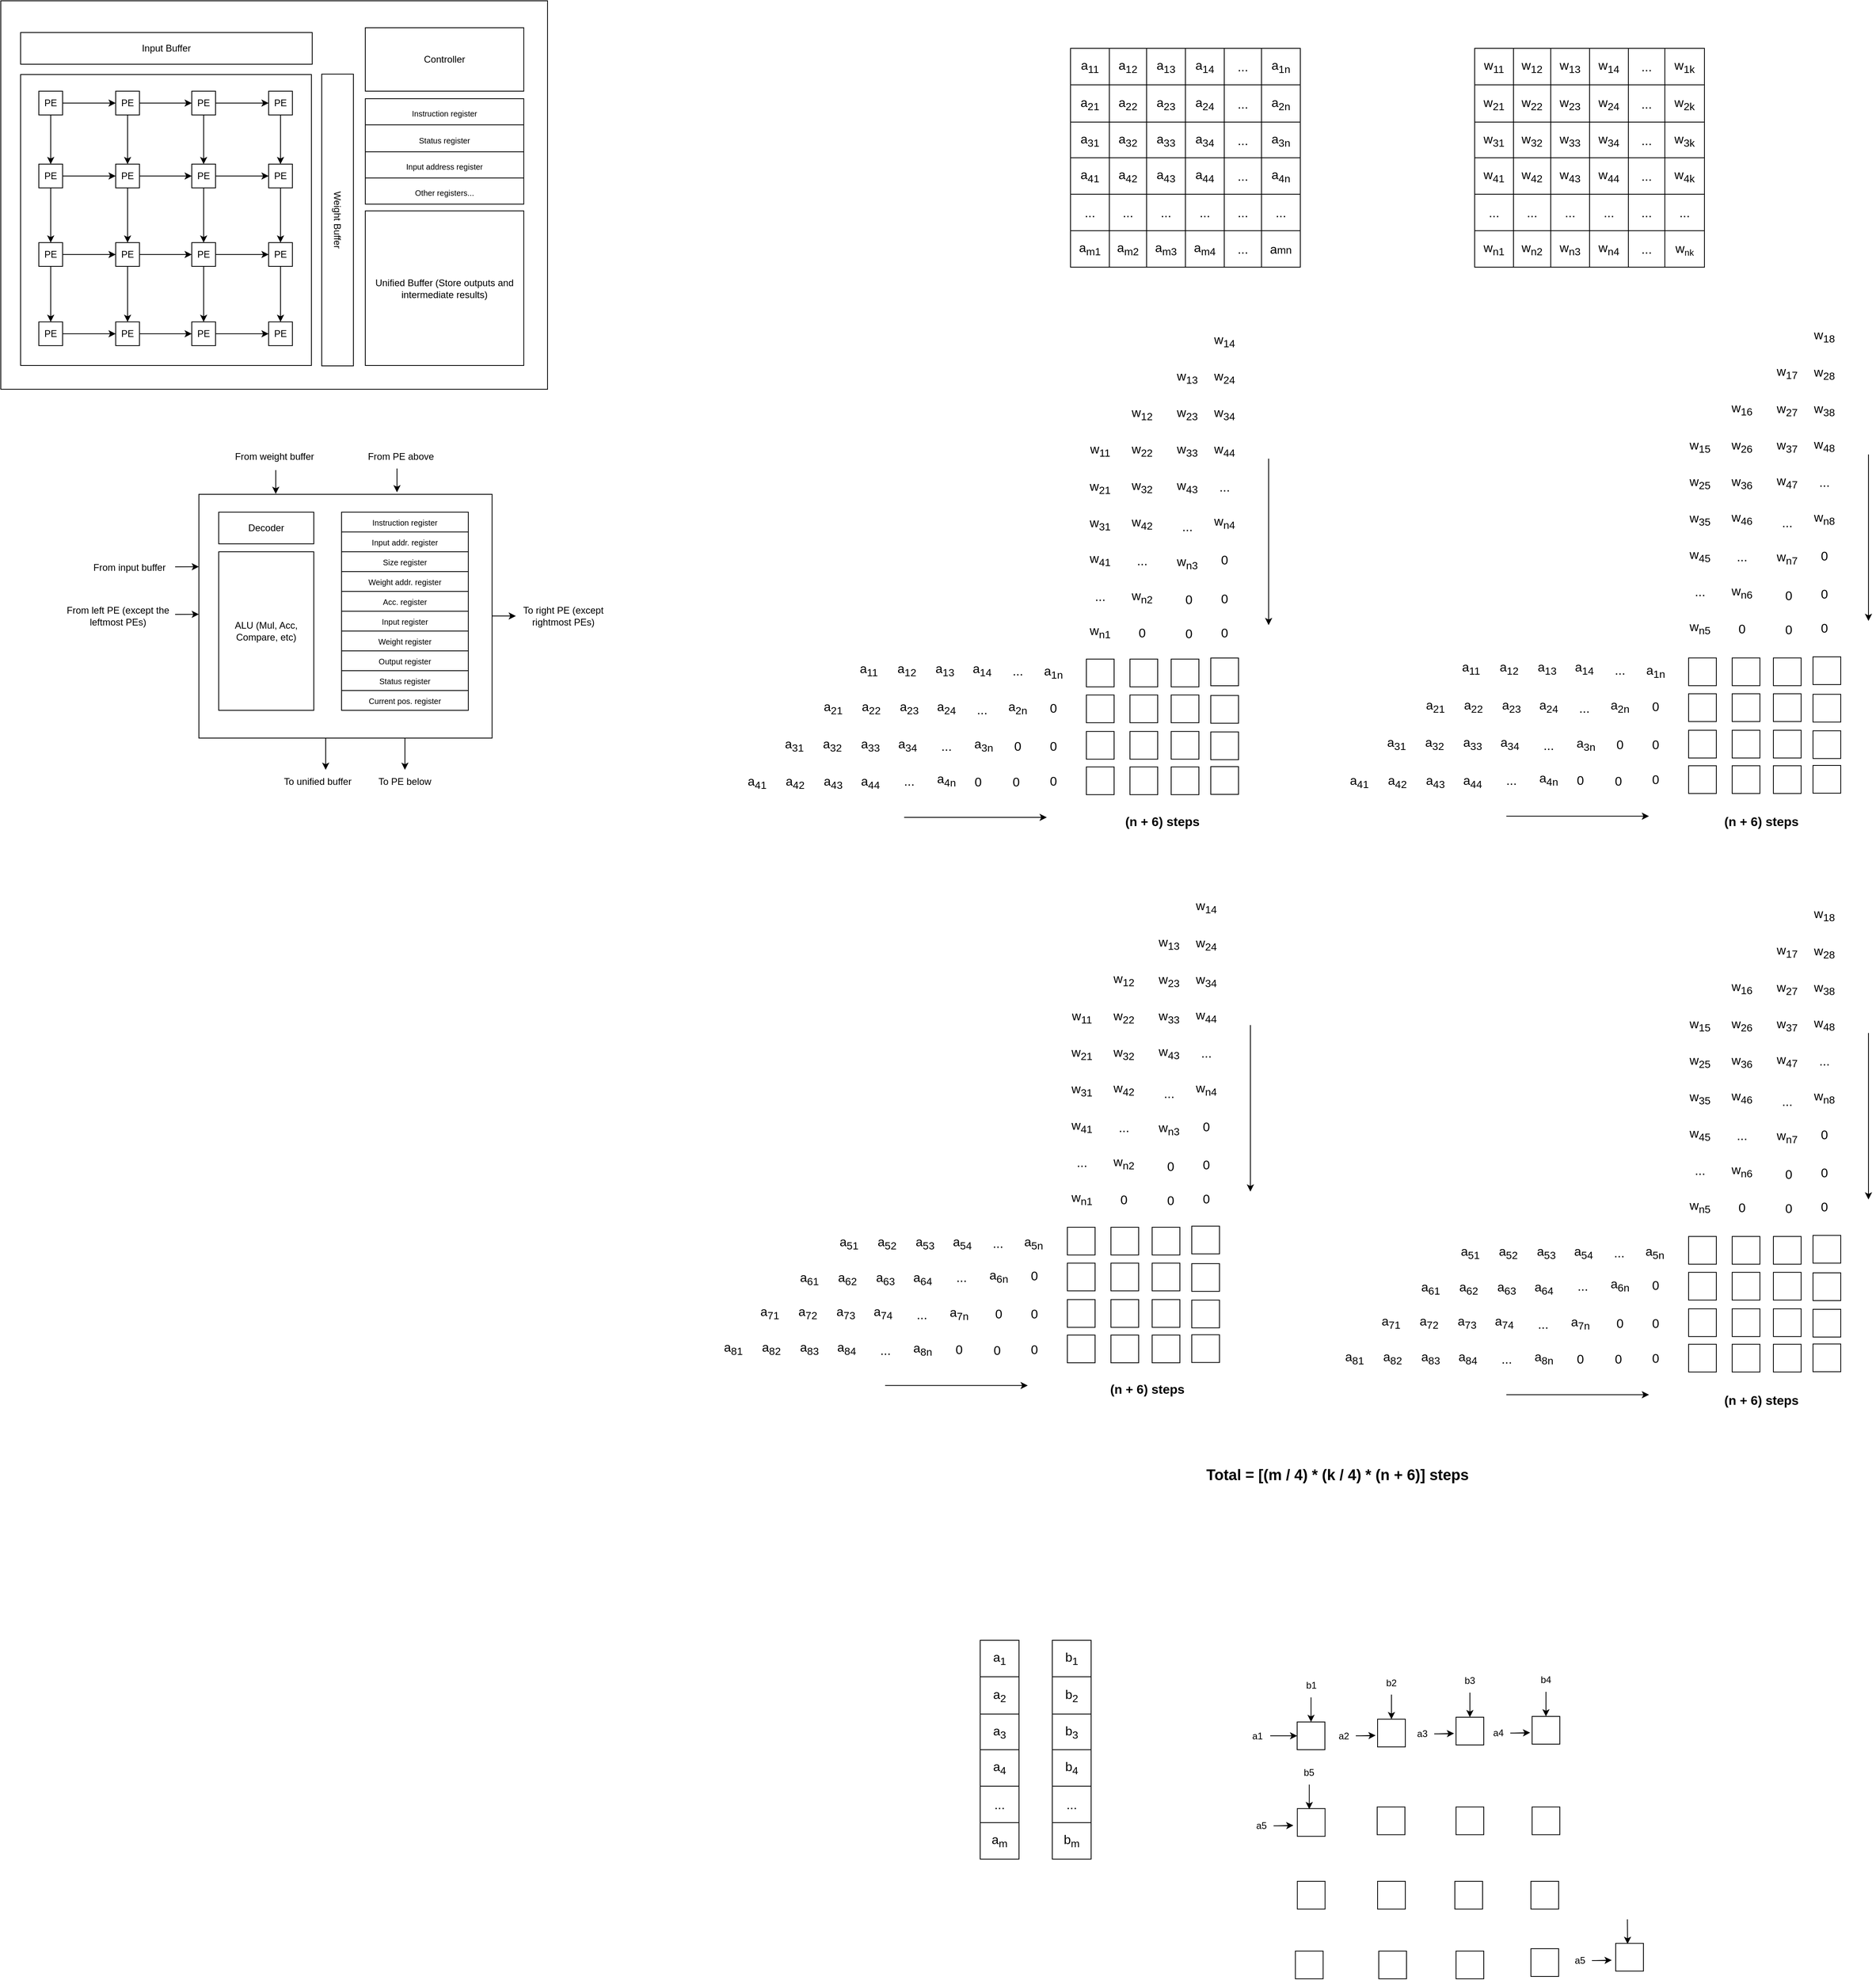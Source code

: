 <mxfile version="22.1.3" type="github">
  <diagram name="Page-1" id="MLi_b8CRW8CIYBqJFgWO">
    <mxGraphModel dx="1224" dy="693" grid="1" gridSize="10" guides="1" tooltips="1" connect="1" arrows="1" fold="1" page="1" pageScale="1" pageWidth="850" pageHeight="1100" math="0" shadow="0">
      <root>
        <mxCell id="0" />
        <mxCell id="1" parent="0" />
        <mxCell id="Yna0Ybnk2GWHzLcwSec_-2" value="" style="rounded=0;whiteSpace=wrap;html=1;" parent="1" vertex="1">
          <mxGeometry x="80" y="180" width="690" height="490" as="geometry" />
        </mxCell>
        <mxCell id="Yna0Ybnk2GWHzLcwSec_-39" value="" style="whiteSpace=wrap;html=1;aspect=fixed;shadow=0;" parent="1" vertex="1">
          <mxGeometry x="105" y="273" width="367" height="367" as="geometry" />
        </mxCell>
        <mxCell id="Yna0Ybnk2GWHzLcwSec_-23" value="PE" style="whiteSpace=wrap;html=1;aspect=fixed;" parent="1" vertex="1">
          <mxGeometry x="418" y="585" width="30" height="30" as="geometry" />
        </mxCell>
        <mxCell id="Yna0Ybnk2GWHzLcwSec_-63" style="edgeStyle=orthogonalEdgeStyle;rounded=0;orthogonalLoop=1;jettySize=auto;html=1;entryX=0;entryY=0.5;entryDx=0;entryDy=0;" parent="1" source="Yna0Ybnk2GWHzLcwSec_-24" target="Yna0Ybnk2GWHzLcwSec_-23" edge="1">
          <mxGeometry relative="1" as="geometry" />
        </mxCell>
        <mxCell id="Yna0Ybnk2GWHzLcwSec_-24" value="PE" style="whiteSpace=wrap;html=1;aspect=fixed;" parent="1" vertex="1">
          <mxGeometry x="321" y="585" width="30" height="30" as="geometry" />
        </mxCell>
        <mxCell id="Yna0Ybnk2GWHzLcwSec_-62" style="edgeStyle=orthogonalEdgeStyle;rounded=0;orthogonalLoop=1;jettySize=auto;html=1;entryX=0;entryY=0.5;entryDx=0;entryDy=0;" parent="1" source="Yna0Ybnk2GWHzLcwSec_-25" target="Yna0Ybnk2GWHzLcwSec_-24" edge="1">
          <mxGeometry relative="1" as="geometry" />
        </mxCell>
        <mxCell id="Yna0Ybnk2GWHzLcwSec_-25" value="PE" style="whiteSpace=wrap;html=1;aspect=fixed;" parent="1" vertex="1">
          <mxGeometry x="225" y="585" width="30" height="30" as="geometry" />
        </mxCell>
        <mxCell id="Yna0Ybnk2GWHzLcwSec_-61" style="edgeStyle=orthogonalEdgeStyle;rounded=0;orthogonalLoop=1;jettySize=auto;html=1;entryX=0;entryY=0.5;entryDx=0;entryDy=0;" parent="1" source="Yna0Ybnk2GWHzLcwSec_-26" target="Yna0Ybnk2GWHzLcwSec_-25" edge="1">
          <mxGeometry relative="1" as="geometry" />
        </mxCell>
        <mxCell id="Yna0Ybnk2GWHzLcwSec_-26" value="PE" style="whiteSpace=wrap;html=1;aspect=fixed;" parent="1" vertex="1">
          <mxGeometry x="128" y="585" width="30" height="30" as="geometry" />
        </mxCell>
        <mxCell id="Yna0Ybnk2GWHzLcwSec_-54" style="edgeStyle=orthogonalEdgeStyle;rounded=0;orthogonalLoop=1;jettySize=auto;html=1;" parent="1" source="Yna0Ybnk2GWHzLcwSec_-27" target="Yna0Ybnk2GWHzLcwSec_-28" edge="1">
          <mxGeometry relative="1" as="geometry" />
        </mxCell>
        <mxCell id="Yna0Ybnk2GWHzLcwSec_-60" style="edgeStyle=orthogonalEdgeStyle;rounded=0;orthogonalLoop=1;jettySize=auto;html=1;entryX=0.5;entryY=0;entryDx=0;entryDy=0;" parent="1" source="Yna0Ybnk2GWHzLcwSec_-27" target="Yna0Ybnk2GWHzLcwSec_-26" edge="1">
          <mxGeometry relative="1" as="geometry" />
        </mxCell>
        <mxCell id="Yna0Ybnk2GWHzLcwSec_-27" value="PE" style="whiteSpace=wrap;html=1;aspect=fixed;" parent="1" vertex="1">
          <mxGeometry x="128" y="485" width="30" height="30" as="geometry" />
        </mxCell>
        <mxCell id="Yna0Ybnk2GWHzLcwSec_-55" style="edgeStyle=orthogonalEdgeStyle;rounded=0;orthogonalLoop=1;jettySize=auto;html=1;entryX=0;entryY=0.5;entryDx=0;entryDy=0;" parent="1" source="Yna0Ybnk2GWHzLcwSec_-28" target="Yna0Ybnk2GWHzLcwSec_-29" edge="1">
          <mxGeometry relative="1" as="geometry" />
        </mxCell>
        <mxCell id="Yna0Ybnk2GWHzLcwSec_-59" style="edgeStyle=orthogonalEdgeStyle;rounded=0;orthogonalLoop=1;jettySize=auto;html=1;entryX=0.5;entryY=0;entryDx=0;entryDy=0;" parent="1" source="Yna0Ybnk2GWHzLcwSec_-28" target="Yna0Ybnk2GWHzLcwSec_-25" edge="1">
          <mxGeometry relative="1" as="geometry">
            <mxPoint x="240" y="581" as="targetPoint" />
          </mxGeometry>
        </mxCell>
        <mxCell id="Yna0Ybnk2GWHzLcwSec_-28" value="PE" style="whiteSpace=wrap;html=1;aspect=fixed;" parent="1" vertex="1">
          <mxGeometry x="225" y="485" width="30" height="30" as="geometry" />
        </mxCell>
        <mxCell id="Yna0Ybnk2GWHzLcwSec_-56" style="edgeStyle=orthogonalEdgeStyle;rounded=0;orthogonalLoop=1;jettySize=auto;html=1;entryX=0;entryY=0.5;entryDx=0;entryDy=0;" parent="1" source="Yna0Ybnk2GWHzLcwSec_-29" target="Yna0Ybnk2GWHzLcwSec_-30" edge="1">
          <mxGeometry relative="1" as="geometry" />
        </mxCell>
        <mxCell id="Yna0Ybnk2GWHzLcwSec_-58" style="edgeStyle=orthogonalEdgeStyle;rounded=0;orthogonalLoop=1;jettySize=auto;html=1;entryX=0.5;entryY=0;entryDx=0;entryDy=0;" parent="1" source="Yna0Ybnk2GWHzLcwSec_-29" target="Yna0Ybnk2GWHzLcwSec_-24" edge="1">
          <mxGeometry relative="1" as="geometry" />
        </mxCell>
        <mxCell id="Yna0Ybnk2GWHzLcwSec_-29" value="PE" style="whiteSpace=wrap;html=1;aspect=fixed;" parent="1" vertex="1">
          <mxGeometry x="321" y="485" width="30" height="30" as="geometry" />
        </mxCell>
        <mxCell id="Yna0Ybnk2GWHzLcwSec_-57" style="edgeStyle=orthogonalEdgeStyle;rounded=0;orthogonalLoop=1;jettySize=auto;html=1;entryX=0.5;entryY=0;entryDx=0;entryDy=0;" parent="1" source="Yna0Ybnk2GWHzLcwSec_-30" target="Yna0Ybnk2GWHzLcwSec_-23" edge="1">
          <mxGeometry relative="1" as="geometry" />
        </mxCell>
        <mxCell id="Yna0Ybnk2GWHzLcwSec_-30" value="PE" style="whiteSpace=wrap;html=1;aspect=fixed;" parent="1" vertex="1">
          <mxGeometry x="418" y="485" width="30" height="30" as="geometry" />
        </mxCell>
        <mxCell id="Yna0Ybnk2GWHzLcwSec_-50" style="edgeStyle=orthogonalEdgeStyle;rounded=0;orthogonalLoop=1;jettySize=auto;html=1;" parent="1" source="Yna0Ybnk2GWHzLcwSec_-31" target="Yna0Ybnk2GWHzLcwSec_-30" edge="1">
          <mxGeometry relative="1" as="geometry" />
        </mxCell>
        <mxCell id="Yna0Ybnk2GWHzLcwSec_-31" value="PE" style="whiteSpace=wrap;html=1;aspect=fixed;" parent="1" vertex="1">
          <mxGeometry x="418" y="386" width="30" height="30" as="geometry" />
        </mxCell>
        <mxCell id="Yna0Ybnk2GWHzLcwSec_-49" style="edgeStyle=orthogonalEdgeStyle;rounded=0;orthogonalLoop=1;jettySize=auto;html=1;entryX=0;entryY=0.5;entryDx=0;entryDy=0;" parent="1" source="Yna0Ybnk2GWHzLcwSec_-32" target="Yna0Ybnk2GWHzLcwSec_-31" edge="1">
          <mxGeometry relative="1" as="geometry" />
        </mxCell>
        <mxCell id="Yna0Ybnk2GWHzLcwSec_-51" style="edgeStyle=orthogonalEdgeStyle;rounded=0;orthogonalLoop=1;jettySize=auto;html=1;" parent="1" source="Yna0Ybnk2GWHzLcwSec_-32" target="Yna0Ybnk2GWHzLcwSec_-29" edge="1">
          <mxGeometry relative="1" as="geometry" />
        </mxCell>
        <mxCell id="Yna0Ybnk2GWHzLcwSec_-32" value="PE" style="whiteSpace=wrap;html=1;aspect=fixed;" parent="1" vertex="1">
          <mxGeometry x="321" y="386" width="30" height="30" as="geometry" />
        </mxCell>
        <mxCell id="Yna0Ybnk2GWHzLcwSec_-48" style="edgeStyle=orthogonalEdgeStyle;rounded=0;orthogonalLoop=1;jettySize=auto;html=1;entryX=0;entryY=0.5;entryDx=0;entryDy=0;" parent="1" source="Yna0Ybnk2GWHzLcwSec_-33" target="Yna0Ybnk2GWHzLcwSec_-32" edge="1">
          <mxGeometry relative="1" as="geometry" />
        </mxCell>
        <mxCell id="Yna0Ybnk2GWHzLcwSec_-52" style="edgeStyle=orthogonalEdgeStyle;rounded=0;orthogonalLoop=1;jettySize=auto;html=1;entryX=0.5;entryY=0;entryDx=0;entryDy=0;" parent="1" source="Yna0Ybnk2GWHzLcwSec_-33" target="Yna0Ybnk2GWHzLcwSec_-28" edge="1">
          <mxGeometry relative="1" as="geometry" />
        </mxCell>
        <mxCell id="Yna0Ybnk2GWHzLcwSec_-33" value="PE" style="whiteSpace=wrap;html=1;aspect=fixed;" parent="1" vertex="1">
          <mxGeometry x="225" y="386" width="30" height="30" as="geometry" />
        </mxCell>
        <mxCell id="Yna0Ybnk2GWHzLcwSec_-47" style="edgeStyle=orthogonalEdgeStyle;rounded=0;orthogonalLoop=1;jettySize=auto;html=1;entryX=0;entryY=0.5;entryDx=0;entryDy=0;" parent="1" source="Yna0Ybnk2GWHzLcwSec_-34" target="Yna0Ybnk2GWHzLcwSec_-33" edge="1">
          <mxGeometry relative="1" as="geometry" />
        </mxCell>
        <mxCell id="Yna0Ybnk2GWHzLcwSec_-53" style="edgeStyle=orthogonalEdgeStyle;rounded=0;orthogonalLoop=1;jettySize=auto;html=1;entryX=0.5;entryY=0;entryDx=0;entryDy=0;" parent="1" source="Yna0Ybnk2GWHzLcwSec_-34" target="Yna0Ybnk2GWHzLcwSec_-27" edge="1">
          <mxGeometry relative="1" as="geometry" />
        </mxCell>
        <mxCell id="Yna0Ybnk2GWHzLcwSec_-34" value="PE" style="whiteSpace=wrap;html=1;aspect=fixed;" parent="1" vertex="1">
          <mxGeometry x="128" y="386" width="30" height="30" as="geometry" />
        </mxCell>
        <mxCell id="Yna0Ybnk2GWHzLcwSec_-40" style="edgeStyle=orthogonalEdgeStyle;rounded=0;orthogonalLoop=1;jettySize=auto;html=1;entryX=0;entryY=0.5;entryDx=0;entryDy=0;" parent="1" source="Yna0Ybnk2GWHzLcwSec_-35" target="Yna0Ybnk2GWHzLcwSec_-36" edge="1">
          <mxGeometry relative="1" as="geometry" />
        </mxCell>
        <mxCell id="Yna0Ybnk2GWHzLcwSec_-43" style="edgeStyle=orthogonalEdgeStyle;rounded=0;orthogonalLoop=1;jettySize=auto;html=1;entryX=0.5;entryY=0;entryDx=0;entryDy=0;" parent="1" source="Yna0Ybnk2GWHzLcwSec_-35" target="Yna0Ybnk2GWHzLcwSec_-34" edge="1">
          <mxGeometry relative="1" as="geometry" />
        </mxCell>
        <mxCell id="Yna0Ybnk2GWHzLcwSec_-35" value="PE" style="whiteSpace=wrap;html=1;aspect=fixed;" parent="1" vertex="1">
          <mxGeometry x="128" y="294" width="30" height="30" as="geometry" />
        </mxCell>
        <mxCell id="Yna0Ybnk2GWHzLcwSec_-41" style="edgeStyle=orthogonalEdgeStyle;rounded=0;orthogonalLoop=1;jettySize=auto;html=1;entryX=0;entryY=0.5;entryDx=0;entryDy=0;" parent="1" source="Yna0Ybnk2GWHzLcwSec_-36" target="Yna0Ybnk2GWHzLcwSec_-37" edge="1">
          <mxGeometry relative="1" as="geometry" />
        </mxCell>
        <mxCell id="Yna0Ybnk2GWHzLcwSec_-44" style="edgeStyle=orthogonalEdgeStyle;rounded=0;orthogonalLoop=1;jettySize=auto;html=1;entryX=0.5;entryY=0;entryDx=0;entryDy=0;" parent="1" source="Yna0Ybnk2GWHzLcwSec_-36" target="Yna0Ybnk2GWHzLcwSec_-33" edge="1">
          <mxGeometry relative="1" as="geometry" />
        </mxCell>
        <mxCell id="Yna0Ybnk2GWHzLcwSec_-36" value="PE" style="whiteSpace=wrap;html=1;aspect=fixed;" parent="1" vertex="1">
          <mxGeometry x="225" y="294" width="30" height="30" as="geometry" />
        </mxCell>
        <mxCell id="Yna0Ybnk2GWHzLcwSec_-42" style="edgeStyle=orthogonalEdgeStyle;rounded=0;orthogonalLoop=1;jettySize=auto;html=1;entryX=0;entryY=0.5;entryDx=0;entryDy=0;" parent="1" source="Yna0Ybnk2GWHzLcwSec_-37" target="Yna0Ybnk2GWHzLcwSec_-38" edge="1">
          <mxGeometry relative="1" as="geometry" />
        </mxCell>
        <mxCell id="Yna0Ybnk2GWHzLcwSec_-45" style="edgeStyle=orthogonalEdgeStyle;rounded=0;orthogonalLoop=1;jettySize=auto;html=1;entryX=0.5;entryY=0;entryDx=0;entryDy=0;" parent="1" source="Yna0Ybnk2GWHzLcwSec_-37" target="Yna0Ybnk2GWHzLcwSec_-32" edge="1">
          <mxGeometry relative="1" as="geometry" />
        </mxCell>
        <mxCell id="Yna0Ybnk2GWHzLcwSec_-37" value="PE" style="whiteSpace=wrap;html=1;aspect=fixed;" parent="1" vertex="1">
          <mxGeometry x="321" y="294" width="30" height="30" as="geometry" />
        </mxCell>
        <mxCell id="Yna0Ybnk2GWHzLcwSec_-46" style="edgeStyle=orthogonalEdgeStyle;rounded=0;orthogonalLoop=1;jettySize=auto;html=1;" parent="1" source="Yna0Ybnk2GWHzLcwSec_-38" target="Yna0Ybnk2GWHzLcwSec_-31" edge="1">
          <mxGeometry relative="1" as="geometry" />
        </mxCell>
        <mxCell id="Yna0Ybnk2GWHzLcwSec_-38" value="PE" style="whiteSpace=wrap;html=1;aspect=fixed;" parent="1" vertex="1">
          <mxGeometry x="418" y="294" width="30" height="30" as="geometry" />
        </mxCell>
        <mxCell id="Yna0Ybnk2GWHzLcwSec_-65" value="Input Buffer" style="rounded=0;whiteSpace=wrap;html=1;" parent="1" vertex="1">
          <mxGeometry x="105" y="220" width="368" height="40" as="geometry" />
        </mxCell>
        <mxCell id="Yna0Ybnk2GWHzLcwSec_-66" value="Unified Buffer (Store outputs and intermediate results)" style="rounded=0;whiteSpace=wrap;html=1;" parent="1" vertex="1">
          <mxGeometry x="540" y="445" width="200" height="195" as="geometry" />
        </mxCell>
        <mxCell id="Yna0Ybnk2GWHzLcwSec_-67" value="Weight Buffer" style="rounded=0;whiteSpace=wrap;html=1;rotation=90;" parent="1" vertex="1">
          <mxGeometry x="321" y="436.5" width="368" height="40" as="geometry" />
        </mxCell>
        <mxCell id="Yna0Ybnk2GWHzLcwSec_-68" value="Controller" style="rounded=0;whiteSpace=wrap;html=1;" parent="1" vertex="1">
          <mxGeometry x="540" y="214" width="200" height="80" as="geometry" />
        </mxCell>
        <mxCell id="Yna0Ybnk2GWHzLcwSec_-70" value="" style="shape=table;startSize=0;container=1;collapsible=0;childLayout=tableLayout;fontSize=16;" parent="1" vertex="1">
          <mxGeometry x="540" y="303.5" width="200" height="133" as="geometry" />
        </mxCell>
        <mxCell id="Yna0Ybnk2GWHzLcwSec_-71" value="" style="shape=tableRow;horizontal=0;startSize=0;swimlaneHead=0;swimlaneBody=0;strokeColor=inherit;top=0;left=0;bottom=0;right=0;collapsible=0;dropTarget=0;fillColor=none;points=[[0,0.5],[1,0.5]];portConstraint=eastwest;fontSize=16;" parent="Yna0Ybnk2GWHzLcwSec_-70" vertex="1">
          <mxGeometry width="200" height="33" as="geometry" />
        </mxCell>
        <mxCell id="Yna0Ybnk2GWHzLcwSec_-72" value="&lt;font style=&quot;font-size: 10px;&quot;&gt;Instruction register&lt;/font&gt;" style="shape=partialRectangle;html=1;whiteSpace=wrap;connectable=0;strokeColor=inherit;overflow=hidden;fillColor=none;top=0;left=0;bottom=0;right=0;pointerEvents=1;fontSize=16;" parent="Yna0Ybnk2GWHzLcwSec_-71" vertex="1">
          <mxGeometry width="200" height="33" as="geometry">
            <mxRectangle width="200" height="33" as="alternateBounds" />
          </mxGeometry>
        </mxCell>
        <mxCell id="Yna0Ybnk2GWHzLcwSec_-75" value="" style="shape=tableRow;horizontal=0;startSize=0;swimlaneHead=0;swimlaneBody=0;strokeColor=inherit;top=0;left=0;bottom=0;right=0;collapsible=0;dropTarget=0;fillColor=none;points=[[0,0.5],[1,0.5]];portConstraint=eastwest;fontSize=16;" parent="Yna0Ybnk2GWHzLcwSec_-70" vertex="1">
          <mxGeometry y="33" width="200" height="34" as="geometry" />
        </mxCell>
        <mxCell id="Yna0Ybnk2GWHzLcwSec_-76" value="&lt;font style=&quot;font-size: 10px;&quot;&gt;&lt;font style=&quot;font-size: 10px;&quot;&gt;Status&amp;nbsp;&lt;/font&gt;register&lt;/font&gt;" style="shape=partialRectangle;html=1;whiteSpace=wrap;connectable=0;strokeColor=inherit;overflow=hidden;fillColor=none;top=0;left=0;bottom=0;right=0;pointerEvents=1;fontSize=16;" parent="Yna0Ybnk2GWHzLcwSec_-75" vertex="1">
          <mxGeometry width="200" height="34" as="geometry">
            <mxRectangle width="200" height="34" as="alternateBounds" />
          </mxGeometry>
        </mxCell>
        <mxCell id="Yna0Ybnk2GWHzLcwSec_-86" style="shape=tableRow;horizontal=0;startSize=0;swimlaneHead=0;swimlaneBody=0;strokeColor=inherit;top=0;left=0;bottom=0;right=0;collapsible=0;dropTarget=0;fillColor=none;points=[[0,0.5],[1,0.5]];portConstraint=eastwest;fontSize=16;" parent="Yna0Ybnk2GWHzLcwSec_-70" vertex="1">
          <mxGeometry y="67" width="200" height="33" as="geometry" />
        </mxCell>
        <mxCell id="Yna0Ybnk2GWHzLcwSec_-87" value="&lt;span style=&quot;font-size: 10px;&quot;&gt;Input address register&lt;/span&gt;" style="shape=partialRectangle;html=1;whiteSpace=wrap;connectable=0;strokeColor=inherit;overflow=hidden;fillColor=none;top=0;left=0;bottom=0;right=0;pointerEvents=1;fontSize=16;" parent="Yna0Ybnk2GWHzLcwSec_-86" vertex="1">
          <mxGeometry width="200" height="33" as="geometry">
            <mxRectangle width="200" height="33" as="alternateBounds" />
          </mxGeometry>
        </mxCell>
        <mxCell id="Yna0Ybnk2GWHzLcwSec_-91" style="shape=tableRow;horizontal=0;startSize=0;swimlaneHead=0;swimlaneBody=0;strokeColor=inherit;top=0;left=0;bottom=0;right=0;collapsible=0;dropTarget=0;fillColor=none;points=[[0,0.5],[1,0.5]];portConstraint=eastwest;fontSize=16;" parent="Yna0Ybnk2GWHzLcwSec_-70" vertex="1">
          <mxGeometry y="100" width="200" height="33" as="geometry" />
        </mxCell>
        <mxCell id="Yna0Ybnk2GWHzLcwSec_-92" value="&lt;font style=&quot;font-size: 10px;&quot;&gt;Other registers...&lt;/font&gt;" style="shape=partialRectangle;html=1;whiteSpace=wrap;connectable=0;strokeColor=inherit;overflow=hidden;fillColor=none;top=0;left=0;bottom=0;right=0;pointerEvents=1;fontSize=16;" parent="Yna0Ybnk2GWHzLcwSec_-91" vertex="1">
          <mxGeometry width="200" height="33" as="geometry">
            <mxRectangle width="200" height="33" as="alternateBounds" />
          </mxGeometry>
        </mxCell>
        <mxCell id="Yna0Ybnk2GWHzLcwSec_-106" style="edgeStyle=orthogonalEdgeStyle;rounded=0;orthogonalLoop=1;jettySize=auto;html=1;" parent="1" edge="1">
          <mxGeometry relative="1" as="geometry">
            <mxPoint x="730" y="956" as="targetPoint" />
            <mxPoint x="700" y="956" as="sourcePoint" />
            <Array as="points">
              <mxPoint x="720" y="956" />
            </Array>
          </mxGeometry>
        </mxCell>
        <mxCell id="Yna0Ybnk2GWHzLcwSec_-107" style="edgeStyle=orthogonalEdgeStyle;rounded=0;orthogonalLoop=1;jettySize=auto;html=1;" parent="1" source="Yna0Ybnk2GWHzLcwSec_-93" edge="1">
          <mxGeometry relative="1" as="geometry">
            <mxPoint x="490" y="1150" as="targetPoint" />
            <Array as="points">
              <mxPoint x="490" y="1150" />
            </Array>
          </mxGeometry>
        </mxCell>
        <mxCell id="Yna0Ybnk2GWHzLcwSec_-125" style="edgeStyle=orthogonalEdgeStyle;rounded=0;orthogonalLoop=1;jettySize=auto;html=1;" parent="1" source="Yna0Ybnk2GWHzLcwSec_-93" target="Yna0Ybnk2GWHzLcwSec_-122" edge="1">
          <mxGeometry relative="1" as="geometry">
            <Array as="points">
              <mxPoint x="590" y="1120" />
              <mxPoint x="590" y="1120" />
            </Array>
          </mxGeometry>
        </mxCell>
        <mxCell id="Yna0Ybnk2GWHzLcwSec_-93" value="" style="rounded=0;whiteSpace=wrap;html=1;" parent="1" vertex="1">
          <mxGeometry x="330" y="802.5" width="370" height="307.5" as="geometry" />
        </mxCell>
        <mxCell id="Yna0Ybnk2GWHzLcwSec_-94" value="Decoder" style="rounded=0;whiteSpace=wrap;html=1;" parent="1" vertex="1">
          <mxGeometry x="355" y="825" width="120" height="40" as="geometry" />
        </mxCell>
        <mxCell id="Yna0Ybnk2GWHzLcwSec_-95" value="ALU (Mul, Acc, Compare, etc)" style="rounded=0;whiteSpace=wrap;html=1;" parent="1" vertex="1">
          <mxGeometry x="355" y="875" width="120" height="200" as="geometry" />
        </mxCell>
        <mxCell id="Yna0Ybnk2GWHzLcwSec_-96" value="Input addr. register" style="rounded=0;whiteSpace=wrap;html=1;fontSize=10;" parent="1" vertex="1">
          <mxGeometry x="510" y="850" width="160" height="25" as="geometry" />
        </mxCell>
        <mxCell id="Yna0Ybnk2GWHzLcwSec_-97" value="Size register" style="rounded=0;whiteSpace=wrap;html=1;fontSize=10;" parent="1" vertex="1">
          <mxGeometry x="510" y="875" width="160" height="25" as="geometry" />
        </mxCell>
        <mxCell id="Yna0Ybnk2GWHzLcwSec_-98" value="Weight addr. register" style="rounded=0;whiteSpace=wrap;html=1;fontSize=10;" parent="1" vertex="1">
          <mxGeometry x="510" y="900" width="160" height="25" as="geometry" />
        </mxCell>
        <mxCell id="Yna0Ybnk2GWHzLcwSec_-99" value="Instruction register" style="rounded=0;whiteSpace=wrap;html=1;fontSize=10;" parent="1" vertex="1">
          <mxGeometry x="510" y="825" width="160" height="25" as="geometry" />
        </mxCell>
        <mxCell id="Yna0Ybnk2GWHzLcwSec_-100" value="Acc. register" style="rounded=0;whiteSpace=wrap;html=1;fontSize=10;" parent="1" vertex="1">
          <mxGeometry x="510" y="925" width="160" height="25" as="geometry" />
        </mxCell>
        <mxCell id="Yna0Ybnk2GWHzLcwSec_-101" value="Output register" style="rounded=0;whiteSpace=wrap;html=1;fontSize=10;" parent="1" vertex="1">
          <mxGeometry x="510" y="1000" width="160" height="25" as="geometry" />
        </mxCell>
        <mxCell id="Yna0Ybnk2GWHzLcwSec_-102" value="Input register" style="rounded=0;whiteSpace=wrap;html=1;fontSize=10;" parent="1" vertex="1">
          <mxGeometry x="510" y="950" width="160" height="25" as="geometry" />
        </mxCell>
        <mxCell id="Yna0Ybnk2GWHzLcwSec_-103" value="Weight register" style="rounded=0;whiteSpace=wrap;html=1;fontSize=10;" parent="1" vertex="1">
          <mxGeometry x="510" y="975" width="160" height="25" as="geometry" />
        </mxCell>
        <mxCell id="Yna0Ybnk2GWHzLcwSec_-104" value="Status register" style="rounded=0;whiteSpace=wrap;html=1;fontSize=10;" parent="1" vertex="1">
          <mxGeometry x="510" y="1025" width="160" height="25" as="geometry" />
        </mxCell>
        <mxCell id="Yna0Ybnk2GWHzLcwSec_-105" value="Current pos. register" style="rounded=0;whiteSpace=wrap;html=1;fontSize=10;" parent="1" vertex="1">
          <mxGeometry x="510" y="1050" width="160" height="25" as="geometry" />
        </mxCell>
        <mxCell id="Yna0Ybnk2GWHzLcwSec_-110" value="" style="endArrow=classic;html=1;rounded=0;entryX=0;entryY=0.523;entryDx=0;entryDy=0;entryPerimeter=0;" parent="1" edge="1">
          <mxGeometry width="50" height="50" relative="1" as="geometry">
            <mxPoint x="300" y="954" as="sourcePoint" />
            <mxPoint x="330" y="953.86" as="targetPoint" />
          </mxGeometry>
        </mxCell>
        <mxCell id="Yna0Ybnk2GWHzLcwSec_-111" value="" style="endArrow=classic;html=1;rounded=0;" parent="1" edge="1">
          <mxGeometry width="50" height="50" relative="1" as="geometry">
            <mxPoint x="427" y="772" as="sourcePoint" />
            <mxPoint x="427" y="802" as="targetPoint" />
            <Array as="points">
              <mxPoint x="427" y="772" />
            </Array>
          </mxGeometry>
        </mxCell>
        <mxCell id="Yna0Ybnk2GWHzLcwSec_-112" value="" style="endArrow=classic;html=1;rounded=0;" parent="1" edge="1">
          <mxGeometry width="50" height="50" relative="1" as="geometry">
            <mxPoint x="580" y="780" as="sourcePoint" />
            <mxPoint x="580" y="800" as="targetPoint" />
            <Array as="points">
              <mxPoint x="580" y="770" />
              <mxPoint x="580" y="780" />
            </Array>
          </mxGeometry>
        </mxCell>
        <mxCell id="Yna0Ybnk2GWHzLcwSec_-113" value="From weight buffer" style="text;html=1;strokeColor=none;fillColor=none;align=center;verticalAlign=middle;whiteSpace=wrap;rounded=0;" parent="1" vertex="1">
          <mxGeometry x="369" y="740" width="113" height="30" as="geometry" />
        </mxCell>
        <mxCell id="Yna0Ybnk2GWHzLcwSec_-114" value="From PE above" style="text;html=1;strokeColor=none;fillColor=none;align=center;verticalAlign=middle;whiteSpace=wrap;rounded=0;" parent="1" vertex="1">
          <mxGeometry x="530" y="740" width="110" height="30" as="geometry" />
        </mxCell>
        <mxCell id="Yna0Ybnk2GWHzLcwSec_-115" value="From left PE (except the leftmost PEs)" style="text;html=1;strokeColor=none;fillColor=none;align=center;verticalAlign=middle;whiteSpace=wrap;rounded=0;" parent="1" vertex="1">
          <mxGeometry x="158" y="921.25" width="140" height="70" as="geometry" />
        </mxCell>
        <mxCell id="Yna0Ybnk2GWHzLcwSec_-116" value="To right PE (except rightmost PEs)" style="text;html=1;strokeColor=none;fillColor=none;align=center;verticalAlign=middle;whiteSpace=wrap;rounded=0;" parent="1" vertex="1">
          <mxGeometry x="720" y="926.25" width="140" height="60" as="geometry" />
        </mxCell>
        <mxCell id="Yna0Ybnk2GWHzLcwSec_-120" value="" style="endArrow=classic;html=1;rounded=0;entryX=0;entryY=0.523;entryDx=0;entryDy=0;entryPerimeter=0;" parent="1" edge="1">
          <mxGeometry width="50" height="50" relative="1" as="geometry">
            <mxPoint x="300" y="894" as="sourcePoint" />
            <mxPoint x="330" y="893.86" as="targetPoint" />
          </mxGeometry>
        </mxCell>
        <mxCell id="Yna0Ybnk2GWHzLcwSec_-121" value="From input buffer" style="text;html=1;strokeColor=none;fillColor=none;align=center;verticalAlign=middle;whiteSpace=wrap;rounded=0;" parent="1" vertex="1">
          <mxGeometry x="185" y="880" width="115" height="30" as="geometry" />
        </mxCell>
        <mxCell id="Yna0Ybnk2GWHzLcwSec_-122" value="To PE below" style="text;html=1;strokeColor=none;fillColor=none;align=center;verticalAlign=middle;whiteSpace=wrap;rounded=0;" parent="1" vertex="1">
          <mxGeometry x="550" y="1150" width="80" height="30" as="geometry" />
        </mxCell>
        <mxCell id="Yna0Ybnk2GWHzLcwSec_-124" value="To unified buffer" style="text;html=1;strokeColor=none;fillColor=none;align=center;verticalAlign=middle;whiteSpace=wrap;rounded=0;" parent="1" vertex="1">
          <mxGeometry x="430" y="1150" width="100" height="30" as="geometry" />
        </mxCell>
        <mxCell id="1W8piMWGmo_EyxAAPrhg-1" value="" style="shape=table;startSize=0;container=1;collapsible=0;childLayout=tableLayout;fontSize=16;" vertex="1" parent="1">
          <mxGeometry x="1430" y="240" width="290" height="276" as="geometry" />
        </mxCell>
        <mxCell id="1W8piMWGmo_EyxAAPrhg-2" value="" style="shape=tableRow;horizontal=0;startSize=0;swimlaneHead=0;swimlaneBody=0;strokeColor=inherit;top=0;left=0;bottom=0;right=0;collapsible=0;dropTarget=0;fillColor=none;points=[[0,0.5],[1,0.5]];portConstraint=eastwest;fontSize=16;" vertex="1" parent="1W8piMWGmo_EyxAAPrhg-1">
          <mxGeometry width="290" height="46" as="geometry" />
        </mxCell>
        <mxCell id="1W8piMWGmo_EyxAAPrhg-3" value="a&lt;sub&gt;11&lt;/sub&gt;" style="shape=partialRectangle;html=1;whiteSpace=wrap;connectable=0;strokeColor=inherit;overflow=hidden;fillColor=none;top=0;left=0;bottom=0;right=0;pointerEvents=1;fontSize=16;" vertex="1" parent="1W8piMWGmo_EyxAAPrhg-2">
          <mxGeometry width="49" height="46" as="geometry">
            <mxRectangle width="49" height="46" as="alternateBounds" />
          </mxGeometry>
        </mxCell>
        <mxCell id="1W8piMWGmo_EyxAAPrhg-4" value="a&lt;sub style=&quot;border-color: var(--border-color);&quot;&gt;12&lt;/sub&gt;" style="shape=partialRectangle;html=1;whiteSpace=wrap;connectable=0;strokeColor=inherit;overflow=hidden;fillColor=none;top=0;left=0;bottom=0;right=0;pointerEvents=1;fontSize=16;" vertex="1" parent="1W8piMWGmo_EyxAAPrhg-2">
          <mxGeometry x="49" width="47" height="46" as="geometry">
            <mxRectangle width="47" height="46" as="alternateBounds" />
          </mxGeometry>
        </mxCell>
        <mxCell id="1W8piMWGmo_EyxAAPrhg-20" value="a&lt;sub style=&quot;border-color: var(--border-color);&quot;&gt;13&lt;/sub&gt;" style="shape=partialRectangle;html=1;whiteSpace=wrap;connectable=0;strokeColor=inherit;overflow=hidden;fillColor=none;top=0;left=0;bottom=0;right=0;pointerEvents=1;fontSize=16;" vertex="1" parent="1W8piMWGmo_EyxAAPrhg-2">
          <mxGeometry x="96" width="49" height="46" as="geometry">
            <mxRectangle width="49" height="46" as="alternateBounds" />
          </mxGeometry>
        </mxCell>
        <mxCell id="1W8piMWGmo_EyxAAPrhg-24" value="a&lt;sub style=&quot;border-color: var(--border-color);&quot;&gt;14&lt;/sub&gt;" style="shape=partialRectangle;html=1;whiteSpace=wrap;connectable=0;strokeColor=inherit;overflow=hidden;fillColor=none;top=0;left=0;bottom=0;right=0;pointerEvents=1;fontSize=16;" vertex="1" parent="1W8piMWGmo_EyxAAPrhg-2">
          <mxGeometry x="145" width="49" height="46" as="geometry">
            <mxRectangle width="49" height="46" as="alternateBounds" />
          </mxGeometry>
        </mxCell>
        <mxCell id="1W8piMWGmo_EyxAAPrhg-28" value="..." style="shape=partialRectangle;html=1;whiteSpace=wrap;connectable=0;strokeColor=inherit;overflow=hidden;fillColor=none;top=0;left=0;bottom=0;right=0;pointerEvents=1;fontSize=16;" vertex="1" parent="1W8piMWGmo_EyxAAPrhg-2">
          <mxGeometry x="194" width="47" height="46" as="geometry">
            <mxRectangle width="47" height="46" as="alternateBounds" />
          </mxGeometry>
        </mxCell>
        <mxCell id="1W8piMWGmo_EyxAAPrhg-32" value="a&lt;sub style=&quot;border-color: var(--border-color);&quot;&gt;1n&lt;/sub&gt;" style="shape=partialRectangle;html=1;whiteSpace=wrap;connectable=0;strokeColor=inherit;overflow=hidden;fillColor=none;top=0;left=0;bottom=0;right=0;pointerEvents=1;fontSize=16;" vertex="1" parent="1W8piMWGmo_EyxAAPrhg-2">
          <mxGeometry x="241" width="49" height="46" as="geometry">
            <mxRectangle width="49" height="46" as="alternateBounds" />
          </mxGeometry>
        </mxCell>
        <mxCell id="1W8piMWGmo_EyxAAPrhg-6" value="" style="shape=tableRow;horizontal=0;startSize=0;swimlaneHead=0;swimlaneBody=0;strokeColor=inherit;top=0;left=0;bottom=0;right=0;collapsible=0;dropTarget=0;fillColor=none;points=[[0,0.5],[1,0.5]];portConstraint=eastwest;fontSize=16;" vertex="1" parent="1W8piMWGmo_EyxAAPrhg-1">
          <mxGeometry y="46" width="290" height="47" as="geometry" />
        </mxCell>
        <mxCell id="1W8piMWGmo_EyxAAPrhg-7" value="a&lt;sub style=&quot;border-color: var(--border-color);&quot;&gt;21&lt;/sub&gt;" style="shape=partialRectangle;html=1;whiteSpace=wrap;connectable=0;strokeColor=inherit;overflow=hidden;fillColor=none;top=0;left=0;bottom=0;right=0;pointerEvents=1;fontSize=16;" vertex="1" parent="1W8piMWGmo_EyxAAPrhg-6">
          <mxGeometry width="49" height="47" as="geometry">
            <mxRectangle width="49" height="47" as="alternateBounds" />
          </mxGeometry>
        </mxCell>
        <mxCell id="1W8piMWGmo_EyxAAPrhg-8" value="a&lt;sub style=&quot;border-color: var(--border-color);&quot;&gt;22&lt;/sub&gt;" style="shape=partialRectangle;html=1;whiteSpace=wrap;connectable=0;strokeColor=inherit;overflow=hidden;fillColor=none;top=0;left=0;bottom=0;right=0;pointerEvents=1;fontSize=16;" vertex="1" parent="1W8piMWGmo_EyxAAPrhg-6">
          <mxGeometry x="49" width="47" height="47" as="geometry">
            <mxRectangle width="47" height="47" as="alternateBounds" />
          </mxGeometry>
        </mxCell>
        <mxCell id="1W8piMWGmo_EyxAAPrhg-21" value="a&lt;sub style=&quot;border-color: var(--border-color);&quot;&gt;23&lt;/sub&gt;" style="shape=partialRectangle;html=1;whiteSpace=wrap;connectable=0;strokeColor=inherit;overflow=hidden;fillColor=none;top=0;left=0;bottom=0;right=0;pointerEvents=1;fontSize=16;" vertex="1" parent="1W8piMWGmo_EyxAAPrhg-6">
          <mxGeometry x="96" width="49" height="47" as="geometry">
            <mxRectangle width="49" height="47" as="alternateBounds" />
          </mxGeometry>
        </mxCell>
        <mxCell id="1W8piMWGmo_EyxAAPrhg-25" value="a&lt;sub style=&quot;border-color: var(--border-color);&quot;&gt;24&lt;/sub&gt;" style="shape=partialRectangle;html=1;whiteSpace=wrap;connectable=0;strokeColor=inherit;overflow=hidden;fillColor=none;top=0;left=0;bottom=0;right=0;pointerEvents=1;fontSize=16;" vertex="1" parent="1W8piMWGmo_EyxAAPrhg-6">
          <mxGeometry x="145" width="49" height="47" as="geometry">
            <mxRectangle width="49" height="47" as="alternateBounds" />
          </mxGeometry>
        </mxCell>
        <mxCell id="1W8piMWGmo_EyxAAPrhg-29" value="..." style="shape=partialRectangle;html=1;whiteSpace=wrap;connectable=0;strokeColor=inherit;overflow=hidden;fillColor=none;top=0;left=0;bottom=0;right=0;pointerEvents=1;fontSize=16;" vertex="1" parent="1W8piMWGmo_EyxAAPrhg-6">
          <mxGeometry x="194" width="47" height="47" as="geometry">
            <mxRectangle width="47" height="47" as="alternateBounds" />
          </mxGeometry>
        </mxCell>
        <mxCell id="1W8piMWGmo_EyxAAPrhg-33" value="a&lt;sub style=&quot;border-color: var(--border-color);&quot;&gt;2n&lt;/sub&gt;" style="shape=partialRectangle;html=1;whiteSpace=wrap;connectable=0;strokeColor=inherit;overflow=hidden;fillColor=none;top=0;left=0;bottom=0;right=0;pointerEvents=1;fontSize=16;" vertex="1" parent="1W8piMWGmo_EyxAAPrhg-6">
          <mxGeometry x="241" width="49" height="47" as="geometry">
            <mxRectangle width="49" height="47" as="alternateBounds" />
          </mxGeometry>
        </mxCell>
        <mxCell id="1W8piMWGmo_EyxAAPrhg-10" value="" style="shape=tableRow;horizontal=0;startSize=0;swimlaneHead=0;swimlaneBody=0;strokeColor=inherit;top=0;left=0;bottom=0;right=0;collapsible=0;dropTarget=0;fillColor=none;points=[[0,0.5],[1,0.5]];portConstraint=eastwest;fontSize=16;" vertex="1" parent="1W8piMWGmo_EyxAAPrhg-1">
          <mxGeometry y="93" width="290" height="45" as="geometry" />
        </mxCell>
        <mxCell id="1W8piMWGmo_EyxAAPrhg-11" value="a&lt;sub style=&quot;border-color: var(--border-color);&quot;&gt;31&lt;/sub&gt;" style="shape=partialRectangle;html=1;whiteSpace=wrap;connectable=0;strokeColor=inherit;overflow=hidden;fillColor=none;top=0;left=0;bottom=0;right=0;pointerEvents=1;fontSize=16;" vertex="1" parent="1W8piMWGmo_EyxAAPrhg-10">
          <mxGeometry width="49" height="45" as="geometry">
            <mxRectangle width="49" height="45" as="alternateBounds" />
          </mxGeometry>
        </mxCell>
        <mxCell id="1W8piMWGmo_EyxAAPrhg-12" value="a&lt;sub style=&quot;border-color: var(--border-color);&quot;&gt;32&lt;/sub&gt;" style="shape=partialRectangle;html=1;whiteSpace=wrap;connectable=0;strokeColor=inherit;overflow=hidden;fillColor=none;top=0;left=0;bottom=0;right=0;pointerEvents=1;fontSize=16;" vertex="1" parent="1W8piMWGmo_EyxAAPrhg-10">
          <mxGeometry x="49" width="47" height="45" as="geometry">
            <mxRectangle width="47" height="45" as="alternateBounds" />
          </mxGeometry>
        </mxCell>
        <mxCell id="1W8piMWGmo_EyxAAPrhg-22" value="a&lt;sub style=&quot;border-color: var(--border-color);&quot;&gt;33&lt;/sub&gt;" style="shape=partialRectangle;html=1;whiteSpace=wrap;connectable=0;strokeColor=inherit;overflow=hidden;fillColor=none;top=0;left=0;bottom=0;right=0;pointerEvents=1;fontSize=16;" vertex="1" parent="1W8piMWGmo_EyxAAPrhg-10">
          <mxGeometry x="96" width="49" height="45" as="geometry">
            <mxRectangle width="49" height="45" as="alternateBounds" />
          </mxGeometry>
        </mxCell>
        <mxCell id="1W8piMWGmo_EyxAAPrhg-26" value="a&lt;sub style=&quot;border-color: var(--border-color);&quot;&gt;34&lt;/sub&gt;" style="shape=partialRectangle;html=1;whiteSpace=wrap;connectable=0;strokeColor=inherit;overflow=hidden;fillColor=none;top=0;left=0;bottom=0;right=0;pointerEvents=1;fontSize=16;" vertex="1" parent="1W8piMWGmo_EyxAAPrhg-10">
          <mxGeometry x="145" width="49" height="45" as="geometry">
            <mxRectangle width="49" height="45" as="alternateBounds" />
          </mxGeometry>
        </mxCell>
        <mxCell id="1W8piMWGmo_EyxAAPrhg-30" value="..." style="shape=partialRectangle;html=1;whiteSpace=wrap;connectable=0;strokeColor=inherit;overflow=hidden;fillColor=none;top=0;left=0;bottom=0;right=0;pointerEvents=1;fontSize=16;" vertex="1" parent="1W8piMWGmo_EyxAAPrhg-10">
          <mxGeometry x="194" width="47" height="45" as="geometry">
            <mxRectangle width="47" height="45" as="alternateBounds" />
          </mxGeometry>
        </mxCell>
        <mxCell id="1W8piMWGmo_EyxAAPrhg-34" value="a&lt;sub style=&quot;border-color: var(--border-color);&quot;&gt;3n&lt;/sub&gt;" style="shape=partialRectangle;html=1;whiteSpace=wrap;connectable=0;strokeColor=inherit;overflow=hidden;fillColor=none;top=0;left=0;bottom=0;right=0;pointerEvents=1;fontSize=16;" vertex="1" parent="1W8piMWGmo_EyxAAPrhg-10">
          <mxGeometry x="241" width="49" height="45" as="geometry">
            <mxRectangle width="49" height="45" as="alternateBounds" />
          </mxGeometry>
        </mxCell>
        <mxCell id="1W8piMWGmo_EyxAAPrhg-14" style="shape=tableRow;horizontal=0;startSize=0;swimlaneHead=0;swimlaneBody=0;strokeColor=inherit;top=0;left=0;bottom=0;right=0;collapsible=0;dropTarget=0;fillColor=none;points=[[0,0.5],[1,0.5]];portConstraint=eastwest;fontSize=16;" vertex="1" parent="1W8piMWGmo_EyxAAPrhg-1">
          <mxGeometry y="138" width="290" height="46" as="geometry" />
        </mxCell>
        <mxCell id="1W8piMWGmo_EyxAAPrhg-15" value="a&lt;sub style=&quot;border-color: var(--border-color);&quot;&gt;41&lt;/sub&gt;" style="shape=partialRectangle;html=1;whiteSpace=wrap;connectable=0;strokeColor=inherit;overflow=hidden;fillColor=none;top=0;left=0;bottom=0;right=0;pointerEvents=1;fontSize=16;" vertex="1" parent="1W8piMWGmo_EyxAAPrhg-14">
          <mxGeometry width="49" height="46" as="geometry">
            <mxRectangle width="49" height="46" as="alternateBounds" />
          </mxGeometry>
        </mxCell>
        <mxCell id="1W8piMWGmo_EyxAAPrhg-16" value="a&lt;sub style=&quot;border-color: var(--border-color);&quot;&gt;42&lt;/sub&gt;" style="shape=partialRectangle;html=1;whiteSpace=wrap;connectable=0;strokeColor=inherit;overflow=hidden;fillColor=none;top=0;left=0;bottom=0;right=0;pointerEvents=1;fontSize=16;" vertex="1" parent="1W8piMWGmo_EyxAAPrhg-14">
          <mxGeometry x="49" width="47" height="46" as="geometry">
            <mxRectangle width="47" height="46" as="alternateBounds" />
          </mxGeometry>
        </mxCell>
        <mxCell id="1W8piMWGmo_EyxAAPrhg-23" value="a&lt;sub style=&quot;border-color: var(--border-color);&quot;&gt;43&lt;/sub&gt;" style="shape=partialRectangle;html=1;whiteSpace=wrap;connectable=0;strokeColor=inherit;overflow=hidden;fillColor=none;top=0;left=0;bottom=0;right=0;pointerEvents=1;fontSize=16;" vertex="1" parent="1W8piMWGmo_EyxAAPrhg-14">
          <mxGeometry x="96" width="49" height="46" as="geometry">
            <mxRectangle width="49" height="46" as="alternateBounds" />
          </mxGeometry>
        </mxCell>
        <mxCell id="1W8piMWGmo_EyxAAPrhg-27" value="a&lt;sub style=&quot;border-color: var(--border-color);&quot;&gt;44&lt;/sub&gt;" style="shape=partialRectangle;html=1;whiteSpace=wrap;connectable=0;strokeColor=inherit;overflow=hidden;fillColor=none;top=0;left=0;bottom=0;right=0;pointerEvents=1;fontSize=16;" vertex="1" parent="1W8piMWGmo_EyxAAPrhg-14">
          <mxGeometry x="145" width="49" height="46" as="geometry">
            <mxRectangle width="49" height="46" as="alternateBounds" />
          </mxGeometry>
        </mxCell>
        <mxCell id="1W8piMWGmo_EyxAAPrhg-31" value="..." style="shape=partialRectangle;html=1;whiteSpace=wrap;connectable=0;strokeColor=inherit;overflow=hidden;fillColor=none;top=0;left=0;bottom=0;right=0;pointerEvents=1;fontSize=16;" vertex="1" parent="1W8piMWGmo_EyxAAPrhg-14">
          <mxGeometry x="194" width="47" height="46" as="geometry">
            <mxRectangle width="47" height="46" as="alternateBounds" />
          </mxGeometry>
        </mxCell>
        <mxCell id="1W8piMWGmo_EyxAAPrhg-35" value="a&lt;sub style=&quot;border-color: var(--border-color);&quot;&gt;4n&lt;/sub&gt;" style="shape=partialRectangle;html=1;whiteSpace=wrap;connectable=0;strokeColor=inherit;overflow=hidden;fillColor=none;top=0;left=0;bottom=0;right=0;pointerEvents=1;fontSize=16;" vertex="1" parent="1W8piMWGmo_EyxAAPrhg-14">
          <mxGeometry x="241" width="49" height="46" as="geometry">
            <mxRectangle width="49" height="46" as="alternateBounds" />
          </mxGeometry>
        </mxCell>
        <mxCell id="1W8piMWGmo_EyxAAPrhg-36" style="shape=tableRow;horizontal=0;startSize=0;swimlaneHead=0;swimlaneBody=0;strokeColor=inherit;top=0;left=0;bottom=0;right=0;collapsible=0;dropTarget=0;fillColor=none;points=[[0,0.5],[1,0.5]];portConstraint=eastwest;fontSize=16;" vertex="1" parent="1W8piMWGmo_EyxAAPrhg-1">
          <mxGeometry y="184" width="290" height="46" as="geometry" />
        </mxCell>
        <mxCell id="1W8piMWGmo_EyxAAPrhg-37" value="..." style="shape=partialRectangle;html=1;whiteSpace=wrap;connectable=0;strokeColor=inherit;overflow=hidden;fillColor=none;top=0;left=0;bottom=0;right=0;pointerEvents=1;fontSize=16;" vertex="1" parent="1W8piMWGmo_EyxAAPrhg-36">
          <mxGeometry width="49" height="46" as="geometry">
            <mxRectangle width="49" height="46" as="alternateBounds" />
          </mxGeometry>
        </mxCell>
        <mxCell id="1W8piMWGmo_EyxAAPrhg-38" value="..." style="shape=partialRectangle;html=1;whiteSpace=wrap;connectable=0;strokeColor=inherit;overflow=hidden;fillColor=none;top=0;left=0;bottom=0;right=0;pointerEvents=1;fontSize=16;" vertex="1" parent="1W8piMWGmo_EyxAAPrhg-36">
          <mxGeometry x="49" width="47" height="46" as="geometry">
            <mxRectangle width="47" height="46" as="alternateBounds" />
          </mxGeometry>
        </mxCell>
        <mxCell id="1W8piMWGmo_EyxAAPrhg-39" value="..." style="shape=partialRectangle;html=1;whiteSpace=wrap;connectable=0;strokeColor=inherit;overflow=hidden;fillColor=none;top=0;left=0;bottom=0;right=0;pointerEvents=1;fontSize=16;" vertex="1" parent="1W8piMWGmo_EyxAAPrhg-36">
          <mxGeometry x="96" width="49" height="46" as="geometry">
            <mxRectangle width="49" height="46" as="alternateBounds" />
          </mxGeometry>
        </mxCell>
        <mxCell id="1W8piMWGmo_EyxAAPrhg-40" value="..." style="shape=partialRectangle;html=1;whiteSpace=wrap;connectable=0;strokeColor=inherit;overflow=hidden;fillColor=none;top=0;left=0;bottom=0;right=0;pointerEvents=1;fontSize=16;" vertex="1" parent="1W8piMWGmo_EyxAAPrhg-36">
          <mxGeometry x="145" width="49" height="46" as="geometry">
            <mxRectangle width="49" height="46" as="alternateBounds" />
          </mxGeometry>
        </mxCell>
        <mxCell id="1W8piMWGmo_EyxAAPrhg-41" value="..." style="shape=partialRectangle;html=1;whiteSpace=wrap;connectable=0;strokeColor=inherit;overflow=hidden;fillColor=none;top=0;left=0;bottom=0;right=0;pointerEvents=1;fontSize=16;" vertex="1" parent="1W8piMWGmo_EyxAAPrhg-36">
          <mxGeometry x="194" width="47" height="46" as="geometry">
            <mxRectangle width="47" height="46" as="alternateBounds" />
          </mxGeometry>
        </mxCell>
        <mxCell id="1W8piMWGmo_EyxAAPrhg-42" value="..." style="shape=partialRectangle;html=1;whiteSpace=wrap;connectable=0;strokeColor=inherit;overflow=hidden;fillColor=none;top=0;left=0;bottom=0;right=0;pointerEvents=1;fontSize=16;" vertex="1" parent="1W8piMWGmo_EyxAAPrhg-36">
          <mxGeometry x="241" width="49" height="46" as="geometry">
            <mxRectangle width="49" height="46" as="alternateBounds" />
          </mxGeometry>
        </mxCell>
        <mxCell id="1W8piMWGmo_EyxAAPrhg-48" style="shape=tableRow;horizontal=0;startSize=0;swimlaneHead=0;swimlaneBody=0;strokeColor=inherit;top=0;left=0;bottom=0;right=0;collapsible=0;dropTarget=0;fillColor=none;points=[[0,0.5],[1,0.5]];portConstraint=eastwest;fontSize=16;" vertex="1" parent="1W8piMWGmo_EyxAAPrhg-1">
          <mxGeometry y="230" width="290" height="46" as="geometry" />
        </mxCell>
        <mxCell id="1W8piMWGmo_EyxAAPrhg-49" value="a&lt;sub style=&quot;border-color: var(--border-color);&quot;&gt;m1&lt;/sub&gt;" style="shape=partialRectangle;html=1;whiteSpace=wrap;connectable=0;strokeColor=inherit;overflow=hidden;fillColor=none;top=0;left=0;bottom=0;right=0;pointerEvents=1;fontSize=16;" vertex="1" parent="1W8piMWGmo_EyxAAPrhg-48">
          <mxGeometry width="49" height="46" as="geometry">
            <mxRectangle width="49" height="46" as="alternateBounds" />
          </mxGeometry>
        </mxCell>
        <mxCell id="1W8piMWGmo_EyxAAPrhg-50" value="a&lt;sub style=&quot;border-color: var(--border-color);&quot;&gt;m2&lt;/sub&gt;" style="shape=partialRectangle;html=1;whiteSpace=wrap;connectable=0;strokeColor=inherit;overflow=hidden;fillColor=none;top=0;left=0;bottom=0;right=0;pointerEvents=1;fontSize=16;" vertex="1" parent="1W8piMWGmo_EyxAAPrhg-48">
          <mxGeometry x="49" width="47" height="46" as="geometry">
            <mxRectangle width="47" height="46" as="alternateBounds" />
          </mxGeometry>
        </mxCell>
        <mxCell id="1W8piMWGmo_EyxAAPrhg-51" value="a&lt;sub style=&quot;border-color: var(--border-color);&quot;&gt;m3&lt;/sub&gt;" style="shape=partialRectangle;html=1;whiteSpace=wrap;connectable=0;strokeColor=inherit;overflow=hidden;fillColor=none;top=0;left=0;bottom=0;right=0;pointerEvents=1;fontSize=16;" vertex="1" parent="1W8piMWGmo_EyxAAPrhg-48">
          <mxGeometry x="96" width="49" height="46" as="geometry">
            <mxRectangle width="49" height="46" as="alternateBounds" />
          </mxGeometry>
        </mxCell>
        <mxCell id="1W8piMWGmo_EyxAAPrhg-52" value="a&lt;sub style=&quot;border-color: var(--border-color);&quot;&gt;m4&lt;/sub&gt;" style="shape=partialRectangle;html=1;whiteSpace=wrap;connectable=0;strokeColor=inherit;overflow=hidden;fillColor=none;top=0;left=0;bottom=0;right=0;pointerEvents=1;fontSize=16;" vertex="1" parent="1W8piMWGmo_EyxAAPrhg-48">
          <mxGeometry x="145" width="49" height="46" as="geometry">
            <mxRectangle width="49" height="46" as="alternateBounds" />
          </mxGeometry>
        </mxCell>
        <mxCell id="1W8piMWGmo_EyxAAPrhg-53" value="..." style="shape=partialRectangle;html=1;whiteSpace=wrap;connectable=0;strokeColor=inherit;overflow=hidden;fillColor=none;top=0;left=0;bottom=0;right=0;pointerEvents=1;fontSize=16;" vertex="1" parent="1W8piMWGmo_EyxAAPrhg-48">
          <mxGeometry x="194" width="47" height="46" as="geometry">
            <mxRectangle width="47" height="46" as="alternateBounds" />
          </mxGeometry>
        </mxCell>
        <mxCell id="1W8piMWGmo_EyxAAPrhg-54" value="a&lt;span style=&quot;font-size: 13.333px;&quot;&gt;mn&lt;/span&gt;" style="shape=partialRectangle;html=1;whiteSpace=wrap;connectable=0;strokeColor=inherit;overflow=hidden;fillColor=none;top=0;left=0;bottom=0;right=0;pointerEvents=1;fontSize=16;" vertex="1" parent="1W8piMWGmo_EyxAAPrhg-48">
          <mxGeometry x="241" width="49" height="46" as="geometry">
            <mxRectangle width="49" height="46" as="alternateBounds" />
          </mxGeometry>
        </mxCell>
        <mxCell id="1W8piMWGmo_EyxAAPrhg-56" value="" style="shape=table;startSize=0;container=1;collapsible=0;childLayout=tableLayout;fontSize=16;" vertex="1" parent="1">
          <mxGeometry x="1940" y="240" width="290" height="276" as="geometry" />
        </mxCell>
        <mxCell id="1W8piMWGmo_EyxAAPrhg-57" value="" style="shape=tableRow;horizontal=0;startSize=0;swimlaneHead=0;swimlaneBody=0;strokeColor=inherit;top=0;left=0;bottom=0;right=0;collapsible=0;dropTarget=0;fillColor=none;points=[[0,0.5],[1,0.5]];portConstraint=eastwest;fontSize=16;" vertex="1" parent="1W8piMWGmo_EyxAAPrhg-56">
          <mxGeometry width="290" height="46" as="geometry" />
        </mxCell>
        <mxCell id="1W8piMWGmo_EyxAAPrhg-58" value="w&lt;sub&gt;11&lt;/sub&gt;" style="shape=partialRectangle;html=1;whiteSpace=wrap;connectable=0;strokeColor=inherit;overflow=hidden;fillColor=none;top=0;left=0;bottom=0;right=0;pointerEvents=1;fontSize=16;" vertex="1" parent="1W8piMWGmo_EyxAAPrhg-57">
          <mxGeometry width="49" height="46" as="geometry">
            <mxRectangle width="49" height="46" as="alternateBounds" />
          </mxGeometry>
        </mxCell>
        <mxCell id="1W8piMWGmo_EyxAAPrhg-59" value="w&lt;sub style=&quot;border-color: var(--border-color);&quot;&gt;12&lt;/sub&gt;" style="shape=partialRectangle;html=1;whiteSpace=wrap;connectable=0;strokeColor=inherit;overflow=hidden;fillColor=none;top=0;left=0;bottom=0;right=0;pointerEvents=1;fontSize=16;" vertex="1" parent="1W8piMWGmo_EyxAAPrhg-57">
          <mxGeometry x="49" width="47" height="46" as="geometry">
            <mxRectangle width="47" height="46" as="alternateBounds" />
          </mxGeometry>
        </mxCell>
        <mxCell id="1W8piMWGmo_EyxAAPrhg-60" value="w&lt;sub style=&quot;border-color: var(--border-color);&quot;&gt;13&lt;/sub&gt;" style="shape=partialRectangle;html=1;whiteSpace=wrap;connectable=0;strokeColor=inherit;overflow=hidden;fillColor=none;top=0;left=0;bottom=0;right=0;pointerEvents=1;fontSize=16;" vertex="1" parent="1W8piMWGmo_EyxAAPrhg-57">
          <mxGeometry x="96" width="49" height="46" as="geometry">
            <mxRectangle width="49" height="46" as="alternateBounds" />
          </mxGeometry>
        </mxCell>
        <mxCell id="1W8piMWGmo_EyxAAPrhg-61" value="w&lt;sub style=&quot;border-color: var(--border-color);&quot;&gt;14&lt;/sub&gt;" style="shape=partialRectangle;html=1;whiteSpace=wrap;connectable=0;strokeColor=inherit;overflow=hidden;fillColor=none;top=0;left=0;bottom=0;right=0;pointerEvents=1;fontSize=16;" vertex="1" parent="1W8piMWGmo_EyxAAPrhg-57">
          <mxGeometry x="145" width="49" height="46" as="geometry">
            <mxRectangle width="49" height="46" as="alternateBounds" />
          </mxGeometry>
        </mxCell>
        <mxCell id="1W8piMWGmo_EyxAAPrhg-62" value="..." style="shape=partialRectangle;html=1;whiteSpace=wrap;connectable=0;strokeColor=inherit;overflow=hidden;fillColor=none;top=0;left=0;bottom=0;right=0;pointerEvents=1;fontSize=16;" vertex="1" parent="1W8piMWGmo_EyxAAPrhg-57">
          <mxGeometry x="194" width="46" height="46" as="geometry">
            <mxRectangle width="46" height="46" as="alternateBounds" />
          </mxGeometry>
        </mxCell>
        <mxCell id="1W8piMWGmo_EyxAAPrhg-63" value="w&lt;sub style=&quot;border-color: var(--border-color);&quot;&gt;1k&lt;/sub&gt;" style="shape=partialRectangle;html=1;whiteSpace=wrap;connectable=0;strokeColor=inherit;overflow=hidden;fillColor=none;top=0;left=0;bottom=0;right=0;pointerEvents=1;fontSize=16;" vertex="1" parent="1W8piMWGmo_EyxAAPrhg-57">
          <mxGeometry x="240" width="50" height="46" as="geometry">
            <mxRectangle width="50" height="46" as="alternateBounds" />
          </mxGeometry>
        </mxCell>
        <mxCell id="1W8piMWGmo_EyxAAPrhg-64" value="" style="shape=tableRow;horizontal=0;startSize=0;swimlaneHead=0;swimlaneBody=0;strokeColor=inherit;top=0;left=0;bottom=0;right=0;collapsible=0;dropTarget=0;fillColor=none;points=[[0,0.5],[1,0.5]];portConstraint=eastwest;fontSize=16;" vertex="1" parent="1W8piMWGmo_EyxAAPrhg-56">
          <mxGeometry y="46" width="290" height="47" as="geometry" />
        </mxCell>
        <mxCell id="1W8piMWGmo_EyxAAPrhg-65" value="w&lt;sub style=&quot;border-color: var(--border-color);&quot;&gt;21&lt;/sub&gt;" style="shape=partialRectangle;html=1;whiteSpace=wrap;connectable=0;strokeColor=inherit;overflow=hidden;fillColor=none;top=0;left=0;bottom=0;right=0;pointerEvents=1;fontSize=16;" vertex="1" parent="1W8piMWGmo_EyxAAPrhg-64">
          <mxGeometry width="49" height="47" as="geometry">
            <mxRectangle width="49" height="47" as="alternateBounds" />
          </mxGeometry>
        </mxCell>
        <mxCell id="1W8piMWGmo_EyxAAPrhg-66" value="w&lt;sub style=&quot;border-color: var(--border-color);&quot;&gt;22&lt;/sub&gt;" style="shape=partialRectangle;html=1;whiteSpace=wrap;connectable=0;strokeColor=inherit;overflow=hidden;fillColor=none;top=0;left=0;bottom=0;right=0;pointerEvents=1;fontSize=16;" vertex="1" parent="1W8piMWGmo_EyxAAPrhg-64">
          <mxGeometry x="49" width="47" height="47" as="geometry">
            <mxRectangle width="47" height="47" as="alternateBounds" />
          </mxGeometry>
        </mxCell>
        <mxCell id="1W8piMWGmo_EyxAAPrhg-67" value="w&lt;sub style=&quot;border-color: var(--border-color);&quot;&gt;23&lt;/sub&gt;" style="shape=partialRectangle;html=1;whiteSpace=wrap;connectable=0;strokeColor=inherit;overflow=hidden;fillColor=none;top=0;left=0;bottom=0;right=0;pointerEvents=1;fontSize=16;" vertex="1" parent="1W8piMWGmo_EyxAAPrhg-64">
          <mxGeometry x="96" width="49" height="47" as="geometry">
            <mxRectangle width="49" height="47" as="alternateBounds" />
          </mxGeometry>
        </mxCell>
        <mxCell id="1W8piMWGmo_EyxAAPrhg-68" value="w&lt;sub style=&quot;border-color: var(--border-color);&quot;&gt;24&lt;/sub&gt;" style="shape=partialRectangle;html=1;whiteSpace=wrap;connectable=0;strokeColor=inherit;overflow=hidden;fillColor=none;top=0;left=0;bottom=0;right=0;pointerEvents=1;fontSize=16;" vertex="1" parent="1W8piMWGmo_EyxAAPrhg-64">
          <mxGeometry x="145" width="49" height="47" as="geometry">
            <mxRectangle width="49" height="47" as="alternateBounds" />
          </mxGeometry>
        </mxCell>
        <mxCell id="1W8piMWGmo_EyxAAPrhg-69" value="..." style="shape=partialRectangle;html=1;whiteSpace=wrap;connectable=0;strokeColor=inherit;overflow=hidden;fillColor=none;top=0;left=0;bottom=0;right=0;pointerEvents=1;fontSize=16;" vertex="1" parent="1W8piMWGmo_EyxAAPrhg-64">
          <mxGeometry x="194" width="46" height="47" as="geometry">
            <mxRectangle width="46" height="47" as="alternateBounds" />
          </mxGeometry>
        </mxCell>
        <mxCell id="1W8piMWGmo_EyxAAPrhg-70" value="w&lt;sub style=&quot;border-color: var(--border-color);&quot;&gt;2k&lt;/sub&gt;" style="shape=partialRectangle;html=1;whiteSpace=wrap;connectable=0;strokeColor=inherit;overflow=hidden;fillColor=none;top=0;left=0;bottom=0;right=0;pointerEvents=1;fontSize=16;" vertex="1" parent="1W8piMWGmo_EyxAAPrhg-64">
          <mxGeometry x="240" width="50" height="47" as="geometry">
            <mxRectangle width="50" height="47" as="alternateBounds" />
          </mxGeometry>
        </mxCell>
        <mxCell id="1W8piMWGmo_EyxAAPrhg-71" value="" style="shape=tableRow;horizontal=0;startSize=0;swimlaneHead=0;swimlaneBody=0;strokeColor=inherit;top=0;left=0;bottom=0;right=0;collapsible=0;dropTarget=0;fillColor=none;points=[[0,0.5],[1,0.5]];portConstraint=eastwest;fontSize=16;" vertex="1" parent="1W8piMWGmo_EyxAAPrhg-56">
          <mxGeometry y="93" width="290" height="45" as="geometry" />
        </mxCell>
        <mxCell id="1W8piMWGmo_EyxAAPrhg-72" value="w&lt;sub style=&quot;border-color: var(--border-color);&quot;&gt;31&lt;/sub&gt;" style="shape=partialRectangle;html=1;whiteSpace=wrap;connectable=0;strokeColor=inherit;overflow=hidden;fillColor=none;top=0;left=0;bottom=0;right=0;pointerEvents=1;fontSize=16;" vertex="1" parent="1W8piMWGmo_EyxAAPrhg-71">
          <mxGeometry width="49" height="45" as="geometry">
            <mxRectangle width="49" height="45" as="alternateBounds" />
          </mxGeometry>
        </mxCell>
        <mxCell id="1W8piMWGmo_EyxAAPrhg-73" value="w&lt;sub style=&quot;border-color: var(--border-color);&quot;&gt;32&lt;/sub&gt;" style="shape=partialRectangle;html=1;whiteSpace=wrap;connectable=0;strokeColor=inherit;overflow=hidden;fillColor=none;top=0;left=0;bottom=0;right=0;pointerEvents=1;fontSize=16;" vertex="1" parent="1W8piMWGmo_EyxAAPrhg-71">
          <mxGeometry x="49" width="47" height="45" as="geometry">
            <mxRectangle width="47" height="45" as="alternateBounds" />
          </mxGeometry>
        </mxCell>
        <mxCell id="1W8piMWGmo_EyxAAPrhg-74" value="w&lt;sub style=&quot;border-color: var(--border-color);&quot;&gt;33&lt;/sub&gt;" style="shape=partialRectangle;html=1;whiteSpace=wrap;connectable=0;strokeColor=inherit;overflow=hidden;fillColor=none;top=0;left=0;bottom=0;right=0;pointerEvents=1;fontSize=16;" vertex="1" parent="1W8piMWGmo_EyxAAPrhg-71">
          <mxGeometry x="96" width="49" height="45" as="geometry">
            <mxRectangle width="49" height="45" as="alternateBounds" />
          </mxGeometry>
        </mxCell>
        <mxCell id="1W8piMWGmo_EyxAAPrhg-75" value="w&lt;sub style=&quot;border-color: var(--border-color);&quot;&gt;34&lt;/sub&gt;" style="shape=partialRectangle;html=1;whiteSpace=wrap;connectable=0;strokeColor=inherit;overflow=hidden;fillColor=none;top=0;left=0;bottom=0;right=0;pointerEvents=1;fontSize=16;" vertex="1" parent="1W8piMWGmo_EyxAAPrhg-71">
          <mxGeometry x="145" width="49" height="45" as="geometry">
            <mxRectangle width="49" height="45" as="alternateBounds" />
          </mxGeometry>
        </mxCell>
        <mxCell id="1W8piMWGmo_EyxAAPrhg-76" value="..." style="shape=partialRectangle;html=1;whiteSpace=wrap;connectable=0;strokeColor=inherit;overflow=hidden;fillColor=none;top=0;left=0;bottom=0;right=0;pointerEvents=1;fontSize=16;" vertex="1" parent="1W8piMWGmo_EyxAAPrhg-71">
          <mxGeometry x="194" width="46" height="45" as="geometry">
            <mxRectangle width="46" height="45" as="alternateBounds" />
          </mxGeometry>
        </mxCell>
        <mxCell id="1W8piMWGmo_EyxAAPrhg-77" value="w&lt;sub style=&quot;border-color: var(--border-color);&quot;&gt;3k&lt;/sub&gt;" style="shape=partialRectangle;html=1;whiteSpace=wrap;connectable=0;strokeColor=inherit;overflow=hidden;fillColor=none;top=0;left=0;bottom=0;right=0;pointerEvents=1;fontSize=16;" vertex="1" parent="1W8piMWGmo_EyxAAPrhg-71">
          <mxGeometry x="240" width="50" height="45" as="geometry">
            <mxRectangle width="50" height="45" as="alternateBounds" />
          </mxGeometry>
        </mxCell>
        <mxCell id="1W8piMWGmo_EyxAAPrhg-78" style="shape=tableRow;horizontal=0;startSize=0;swimlaneHead=0;swimlaneBody=0;strokeColor=inherit;top=0;left=0;bottom=0;right=0;collapsible=0;dropTarget=0;fillColor=none;points=[[0,0.5],[1,0.5]];portConstraint=eastwest;fontSize=16;" vertex="1" parent="1W8piMWGmo_EyxAAPrhg-56">
          <mxGeometry y="138" width="290" height="46" as="geometry" />
        </mxCell>
        <mxCell id="1W8piMWGmo_EyxAAPrhg-79" value="w&lt;sub style=&quot;border-color: var(--border-color);&quot;&gt;41&lt;/sub&gt;" style="shape=partialRectangle;html=1;whiteSpace=wrap;connectable=0;strokeColor=inherit;overflow=hidden;fillColor=none;top=0;left=0;bottom=0;right=0;pointerEvents=1;fontSize=16;" vertex="1" parent="1W8piMWGmo_EyxAAPrhg-78">
          <mxGeometry width="49" height="46" as="geometry">
            <mxRectangle width="49" height="46" as="alternateBounds" />
          </mxGeometry>
        </mxCell>
        <mxCell id="1W8piMWGmo_EyxAAPrhg-80" value="w&lt;sub style=&quot;border-color: var(--border-color);&quot;&gt;42&lt;/sub&gt;" style="shape=partialRectangle;html=1;whiteSpace=wrap;connectable=0;strokeColor=inherit;overflow=hidden;fillColor=none;top=0;left=0;bottom=0;right=0;pointerEvents=1;fontSize=16;" vertex="1" parent="1W8piMWGmo_EyxAAPrhg-78">
          <mxGeometry x="49" width="47" height="46" as="geometry">
            <mxRectangle width="47" height="46" as="alternateBounds" />
          </mxGeometry>
        </mxCell>
        <mxCell id="1W8piMWGmo_EyxAAPrhg-81" value="w&lt;sub style=&quot;border-color: var(--border-color);&quot;&gt;43&lt;/sub&gt;" style="shape=partialRectangle;html=1;whiteSpace=wrap;connectable=0;strokeColor=inherit;overflow=hidden;fillColor=none;top=0;left=0;bottom=0;right=0;pointerEvents=1;fontSize=16;" vertex="1" parent="1W8piMWGmo_EyxAAPrhg-78">
          <mxGeometry x="96" width="49" height="46" as="geometry">
            <mxRectangle width="49" height="46" as="alternateBounds" />
          </mxGeometry>
        </mxCell>
        <mxCell id="1W8piMWGmo_EyxAAPrhg-82" value="w&lt;sub style=&quot;border-color: var(--border-color);&quot;&gt;44&lt;/sub&gt;" style="shape=partialRectangle;html=1;whiteSpace=wrap;connectable=0;strokeColor=inherit;overflow=hidden;fillColor=none;top=0;left=0;bottom=0;right=0;pointerEvents=1;fontSize=16;" vertex="1" parent="1W8piMWGmo_EyxAAPrhg-78">
          <mxGeometry x="145" width="49" height="46" as="geometry">
            <mxRectangle width="49" height="46" as="alternateBounds" />
          </mxGeometry>
        </mxCell>
        <mxCell id="1W8piMWGmo_EyxAAPrhg-83" value="..." style="shape=partialRectangle;html=1;whiteSpace=wrap;connectable=0;strokeColor=inherit;overflow=hidden;fillColor=none;top=0;left=0;bottom=0;right=0;pointerEvents=1;fontSize=16;" vertex="1" parent="1W8piMWGmo_EyxAAPrhg-78">
          <mxGeometry x="194" width="46" height="46" as="geometry">
            <mxRectangle width="46" height="46" as="alternateBounds" />
          </mxGeometry>
        </mxCell>
        <mxCell id="1W8piMWGmo_EyxAAPrhg-84" value="w&lt;sub style=&quot;border-color: var(--border-color);&quot;&gt;4k&lt;/sub&gt;" style="shape=partialRectangle;html=1;whiteSpace=wrap;connectable=0;strokeColor=inherit;overflow=hidden;fillColor=none;top=0;left=0;bottom=0;right=0;pointerEvents=1;fontSize=16;" vertex="1" parent="1W8piMWGmo_EyxAAPrhg-78">
          <mxGeometry x="240" width="50" height="46" as="geometry">
            <mxRectangle width="50" height="46" as="alternateBounds" />
          </mxGeometry>
        </mxCell>
        <mxCell id="1W8piMWGmo_EyxAAPrhg-85" style="shape=tableRow;horizontal=0;startSize=0;swimlaneHead=0;swimlaneBody=0;strokeColor=inherit;top=0;left=0;bottom=0;right=0;collapsible=0;dropTarget=0;fillColor=none;points=[[0,0.5],[1,0.5]];portConstraint=eastwest;fontSize=16;" vertex="1" parent="1W8piMWGmo_EyxAAPrhg-56">
          <mxGeometry y="184" width="290" height="46" as="geometry" />
        </mxCell>
        <mxCell id="1W8piMWGmo_EyxAAPrhg-86" value="..." style="shape=partialRectangle;html=1;whiteSpace=wrap;connectable=0;strokeColor=inherit;overflow=hidden;fillColor=none;top=0;left=0;bottom=0;right=0;pointerEvents=1;fontSize=16;" vertex="1" parent="1W8piMWGmo_EyxAAPrhg-85">
          <mxGeometry width="49" height="46" as="geometry">
            <mxRectangle width="49" height="46" as="alternateBounds" />
          </mxGeometry>
        </mxCell>
        <mxCell id="1W8piMWGmo_EyxAAPrhg-87" value="..." style="shape=partialRectangle;html=1;whiteSpace=wrap;connectable=0;strokeColor=inherit;overflow=hidden;fillColor=none;top=0;left=0;bottom=0;right=0;pointerEvents=1;fontSize=16;" vertex="1" parent="1W8piMWGmo_EyxAAPrhg-85">
          <mxGeometry x="49" width="47" height="46" as="geometry">
            <mxRectangle width="47" height="46" as="alternateBounds" />
          </mxGeometry>
        </mxCell>
        <mxCell id="1W8piMWGmo_EyxAAPrhg-88" value="..." style="shape=partialRectangle;html=1;whiteSpace=wrap;connectable=0;strokeColor=inherit;overflow=hidden;fillColor=none;top=0;left=0;bottom=0;right=0;pointerEvents=1;fontSize=16;" vertex="1" parent="1W8piMWGmo_EyxAAPrhg-85">
          <mxGeometry x="96" width="49" height="46" as="geometry">
            <mxRectangle width="49" height="46" as="alternateBounds" />
          </mxGeometry>
        </mxCell>
        <mxCell id="1W8piMWGmo_EyxAAPrhg-89" value="..." style="shape=partialRectangle;html=1;whiteSpace=wrap;connectable=0;strokeColor=inherit;overflow=hidden;fillColor=none;top=0;left=0;bottom=0;right=0;pointerEvents=1;fontSize=16;" vertex="1" parent="1W8piMWGmo_EyxAAPrhg-85">
          <mxGeometry x="145" width="49" height="46" as="geometry">
            <mxRectangle width="49" height="46" as="alternateBounds" />
          </mxGeometry>
        </mxCell>
        <mxCell id="1W8piMWGmo_EyxAAPrhg-90" value="..." style="shape=partialRectangle;html=1;whiteSpace=wrap;connectable=0;strokeColor=inherit;overflow=hidden;fillColor=none;top=0;left=0;bottom=0;right=0;pointerEvents=1;fontSize=16;" vertex="1" parent="1W8piMWGmo_EyxAAPrhg-85">
          <mxGeometry x="194" width="46" height="46" as="geometry">
            <mxRectangle width="46" height="46" as="alternateBounds" />
          </mxGeometry>
        </mxCell>
        <mxCell id="1W8piMWGmo_EyxAAPrhg-91" value="..." style="shape=partialRectangle;html=1;whiteSpace=wrap;connectable=0;strokeColor=inherit;overflow=hidden;fillColor=none;top=0;left=0;bottom=0;right=0;pointerEvents=1;fontSize=16;" vertex="1" parent="1W8piMWGmo_EyxAAPrhg-85">
          <mxGeometry x="240" width="50" height="46" as="geometry">
            <mxRectangle width="50" height="46" as="alternateBounds" />
          </mxGeometry>
        </mxCell>
        <mxCell id="1W8piMWGmo_EyxAAPrhg-92" style="shape=tableRow;horizontal=0;startSize=0;swimlaneHead=0;swimlaneBody=0;strokeColor=inherit;top=0;left=0;bottom=0;right=0;collapsible=0;dropTarget=0;fillColor=none;points=[[0,0.5],[1,0.5]];portConstraint=eastwest;fontSize=16;" vertex="1" parent="1W8piMWGmo_EyxAAPrhg-56">
          <mxGeometry y="230" width="290" height="46" as="geometry" />
        </mxCell>
        <mxCell id="1W8piMWGmo_EyxAAPrhg-93" value="w&lt;sub style=&quot;border-color: var(--border-color);&quot;&gt;n1&lt;/sub&gt;" style="shape=partialRectangle;html=1;whiteSpace=wrap;connectable=0;strokeColor=inherit;overflow=hidden;fillColor=none;top=0;left=0;bottom=0;right=0;pointerEvents=1;fontSize=16;" vertex="1" parent="1W8piMWGmo_EyxAAPrhg-92">
          <mxGeometry width="49" height="46" as="geometry">
            <mxRectangle width="49" height="46" as="alternateBounds" />
          </mxGeometry>
        </mxCell>
        <mxCell id="1W8piMWGmo_EyxAAPrhg-94" value="w&lt;sub style=&quot;border-color: var(--border-color);&quot;&gt;n2&lt;/sub&gt;" style="shape=partialRectangle;html=1;whiteSpace=wrap;connectable=0;strokeColor=inherit;overflow=hidden;fillColor=none;top=0;left=0;bottom=0;right=0;pointerEvents=1;fontSize=16;" vertex="1" parent="1W8piMWGmo_EyxAAPrhg-92">
          <mxGeometry x="49" width="47" height="46" as="geometry">
            <mxRectangle width="47" height="46" as="alternateBounds" />
          </mxGeometry>
        </mxCell>
        <mxCell id="1W8piMWGmo_EyxAAPrhg-95" value="w&lt;sub style=&quot;border-color: var(--border-color);&quot;&gt;n3&lt;/sub&gt;" style="shape=partialRectangle;html=1;whiteSpace=wrap;connectable=0;strokeColor=inherit;overflow=hidden;fillColor=none;top=0;left=0;bottom=0;right=0;pointerEvents=1;fontSize=16;" vertex="1" parent="1W8piMWGmo_EyxAAPrhg-92">
          <mxGeometry x="96" width="49" height="46" as="geometry">
            <mxRectangle width="49" height="46" as="alternateBounds" />
          </mxGeometry>
        </mxCell>
        <mxCell id="1W8piMWGmo_EyxAAPrhg-96" value="w&lt;sub style=&quot;border-color: var(--border-color);&quot;&gt;n4&lt;/sub&gt;" style="shape=partialRectangle;html=1;whiteSpace=wrap;connectable=0;strokeColor=inherit;overflow=hidden;fillColor=none;top=0;left=0;bottom=0;right=0;pointerEvents=1;fontSize=16;" vertex="1" parent="1W8piMWGmo_EyxAAPrhg-92">
          <mxGeometry x="145" width="49" height="46" as="geometry">
            <mxRectangle width="49" height="46" as="alternateBounds" />
          </mxGeometry>
        </mxCell>
        <mxCell id="1W8piMWGmo_EyxAAPrhg-97" value="..." style="shape=partialRectangle;html=1;whiteSpace=wrap;connectable=0;strokeColor=inherit;overflow=hidden;fillColor=none;top=0;left=0;bottom=0;right=0;pointerEvents=1;fontSize=16;" vertex="1" parent="1W8piMWGmo_EyxAAPrhg-92">
          <mxGeometry x="194" width="46" height="46" as="geometry">
            <mxRectangle width="46" height="46" as="alternateBounds" />
          </mxGeometry>
        </mxCell>
        <mxCell id="1W8piMWGmo_EyxAAPrhg-98" value="w&lt;span style=&quot;font-size: 13.333px;&quot;&gt;&lt;sub&gt;nk&lt;/sub&gt;&lt;/span&gt;" style="shape=partialRectangle;html=1;whiteSpace=wrap;connectable=0;strokeColor=inherit;overflow=hidden;fillColor=none;top=0;left=0;bottom=0;right=0;pointerEvents=1;fontSize=16;" vertex="1" parent="1W8piMWGmo_EyxAAPrhg-92">
          <mxGeometry x="240" width="50" height="46" as="geometry">
            <mxRectangle width="50" height="46" as="alternateBounds" />
          </mxGeometry>
        </mxCell>
        <mxCell id="1W8piMWGmo_EyxAAPrhg-159" value="a&lt;sub&gt;11&lt;/sub&gt;" style="shape=partialRectangle;html=1;whiteSpace=wrap;connectable=0;strokeColor=inherit;overflow=hidden;fillColor=none;top=0;left=0;bottom=0;right=0;pointerEvents=1;fontSize=16;" vertex="1" parent="1">
          <mxGeometry x="1151" y="1000.5" width="49" height="46" as="geometry">
            <mxRectangle width="49" height="46" as="alternateBounds" />
          </mxGeometry>
        </mxCell>
        <mxCell id="1W8piMWGmo_EyxAAPrhg-160" value="a&lt;sub style=&quot;border-color: var(--border-color);&quot;&gt;12&lt;/sub&gt;" style="shape=partialRectangle;html=1;whiteSpace=wrap;connectable=0;strokeColor=inherit;overflow=hidden;fillColor=none;top=0;left=0;bottom=0;right=0;pointerEvents=1;fontSize=16;" vertex="1" parent="1">
          <mxGeometry x="1200" y="1000.5" width="47" height="46" as="geometry">
            <mxRectangle width="47" height="46" as="alternateBounds" />
          </mxGeometry>
        </mxCell>
        <mxCell id="1W8piMWGmo_EyxAAPrhg-161" value="a&lt;sub style=&quot;border-color: var(--border-color);&quot;&gt;13&lt;/sub&gt;" style="shape=partialRectangle;html=1;whiteSpace=wrap;connectable=0;strokeColor=inherit;overflow=hidden;fillColor=none;top=0;left=0;bottom=0;right=0;pointerEvents=1;fontSize=16;" vertex="1" parent="1">
          <mxGeometry x="1247" y="1000.5" width="49" height="46" as="geometry">
            <mxRectangle width="49" height="46" as="alternateBounds" />
          </mxGeometry>
        </mxCell>
        <mxCell id="1W8piMWGmo_EyxAAPrhg-162" value="a&lt;sub style=&quot;border-color: var(--border-color);&quot;&gt;14&lt;/sub&gt;" style="shape=partialRectangle;html=1;whiteSpace=wrap;connectable=0;strokeColor=inherit;overflow=hidden;fillColor=none;top=0;left=0;bottom=0;right=0;pointerEvents=1;fontSize=16;" vertex="1" parent="1">
          <mxGeometry x="1296" y="1000.5" width="45" height="46" as="geometry">
            <mxRectangle width="45" height="46" as="alternateBounds" />
          </mxGeometry>
        </mxCell>
        <mxCell id="1W8piMWGmo_EyxAAPrhg-163" value="a&lt;sub style=&quot;border-color: var(--border-color);&quot;&gt;21&lt;/sub&gt;" style="shape=partialRectangle;html=1;whiteSpace=wrap;connectable=0;strokeColor=inherit;overflow=hidden;fillColor=none;top=0;left=0;bottom=0;right=0;pointerEvents=1;fontSize=16;" vertex="1" parent="1">
          <mxGeometry x="1106" y="1048" width="49" height="47" as="geometry">
            <mxRectangle width="49" height="47" as="alternateBounds" />
          </mxGeometry>
        </mxCell>
        <mxCell id="1W8piMWGmo_EyxAAPrhg-164" value="a&lt;sub style=&quot;border-color: var(--border-color);&quot;&gt;22&lt;/sub&gt;" style="shape=partialRectangle;html=1;whiteSpace=wrap;connectable=0;strokeColor=inherit;overflow=hidden;fillColor=none;top=0;left=0;bottom=0;right=0;pointerEvents=1;fontSize=16;" vertex="1" parent="1">
          <mxGeometry x="1155" y="1048" width="47" height="47" as="geometry">
            <mxRectangle width="47" height="47" as="alternateBounds" />
          </mxGeometry>
        </mxCell>
        <mxCell id="1W8piMWGmo_EyxAAPrhg-165" value="a&lt;sub style=&quot;border-color: var(--border-color);&quot;&gt;23&lt;/sub&gt;" style="shape=partialRectangle;html=1;whiteSpace=wrap;connectable=0;strokeColor=inherit;overflow=hidden;fillColor=none;top=0;left=0;bottom=0;right=0;pointerEvents=1;fontSize=16;" vertex="1" parent="1">
          <mxGeometry x="1202" y="1048" width="49" height="47" as="geometry">
            <mxRectangle width="49" height="47" as="alternateBounds" />
          </mxGeometry>
        </mxCell>
        <mxCell id="1W8piMWGmo_EyxAAPrhg-166" value="a&lt;sub style=&quot;border-color: var(--border-color);&quot;&gt;24&lt;/sub&gt;" style="shape=partialRectangle;html=1;whiteSpace=wrap;connectable=0;strokeColor=inherit;overflow=hidden;fillColor=none;top=0;left=0;bottom=0;right=0;pointerEvents=1;fontSize=16;" vertex="1" parent="1">
          <mxGeometry x="1251" y="1048" width="45" height="47" as="geometry">
            <mxRectangle width="45" height="47" as="alternateBounds" />
          </mxGeometry>
        </mxCell>
        <mxCell id="1W8piMWGmo_EyxAAPrhg-167" value="a&lt;sub style=&quot;border-color: var(--border-color);&quot;&gt;31&lt;/sub&gt;" style="shape=partialRectangle;html=1;whiteSpace=wrap;connectable=0;strokeColor=inherit;overflow=hidden;fillColor=none;top=0;left=0;bottom=0;right=0;pointerEvents=1;fontSize=16;" vertex="1" parent="1">
          <mxGeometry x="1057" y="1096.13" width="49" height="45" as="geometry">
            <mxRectangle width="49" height="45" as="alternateBounds" />
          </mxGeometry>
        </mxCell>
        <mxCell id="1W8piMWGmo_EyxAAPrhg-168" value="a&lt;sub style=&quot;border-color: var(--border-color);&quot;&gt;32&lt;/sub&gt;" style="shape=partialRectangle;html=1;whiteSpace=wrap;connectable=0;strokeColor=inherit;overflow=hidden;fillColor=none;top=0;left=0;bottom=0;right=0;pointerEvents=1;fontSize=16;" vertex="1" parent="1">
          <mxGeometry x="1106" y="1096.13" width="47" height="45" as="geometry">
            <mxRectangle width="47" height="45" as="alternateBounds" />
          </mxGeometry>
        </mxCell>
        <mxCell id="1W8piMWGmo_EyxAAPrhg-169" value="a&lt;sub style=&quot;border-color: var(--border-color);&quot;&gt;33&lt;/sub&gt;" style="shape=partialRectangle;html=1;whiteSpace=wrap;connectable=0;strokeColor=inherit;overflow=hidden;fillColor=none;top=0;left=0;bottom=0;right=0;pointerEvents=1;fontSize=16;" vertex="1" parent="1">
          <mxGeometry x="1153" y="1096.13" width="49" height="45" as="geometry">
            <mxRectangle width="49" height="45" as="alternateBounds" />
          </mxGeometry>
        </mxCell>
        <mxCell id="1W8piMWGmo_EyxAAPrhg-170" value="a&lt;sub style=&quot;border-color: var(--border-color);&quot;&gt;34&lt;/sub&gt;" style="shape=partialRectangle;html=1;whiteSpace=wrap;connectable=0;strokeColor=inherit;overflow=hidden;fillColor=none;top=0;left=0;bottom=0;right=0;pointerEvents=1;fontSize=16;" vertex="1" parent="1">
          <mxGeometry x="1202" y="1096.13" width="45" height="45" as="geometry">
            <mxRectangle width="45" height="45" as="alternateBounds" />
          </mxGeometry>
        </mxCell>
        <mxCell id="1W8piMWGmo_EyxAAPrhg-171" value="a&lt;sub style=&quot;border-color: var(--border-color);&quot;&gt;41&lt;/sub&gt;" style="shape=partialRectangle;html=1;whiteSpace=wrap;connectable=0;strokeColor=inherit;overflow=hidden;fillColor=none;top=0;left=0;bottom=0;right=0;pointerEvents=1;fontSize=16;" vertex="1" parent="1">
          <mxGeometry x="1010" y="1143.25" width="49" height="46" as="geometry">
            <mxRectangle width="49" height="46" as="alternateBounds" />
          </mxGeometry>
        </mxCell>
        <mxCell id="1W8piMWGmo_EyxAAPrhg-172" value="a&lt;sub style=&quot;border-color: var(--border-color);&quot;&gt;42&lt;/sub&gt;" style="shape=partialRectangle;html=1;whiteSpace=wrap;connectable=0;strokeColor=inherit;overflow=hidden;fillColor=none;top=0;left=0;bottom=0;right=0;pointerEvents=1;fontSize=16;" vertex="1" parent="1">
          <mxGeometry x="1059" y="1143.25" width="47" height="46" as="geometry">
            <mxRectangle width="47" height="46" as="alternateBounds" />
          </mxGeometry>
        </mxCell>
        <mxCell id="1W8piMWGmo_EyxAAPrhg-173" value="a&lt;sub style=&quot;border-color: var(--border-color);&quot;&gt;43&lt;/sub&gt;" style="shape=partialRectangle;html=1;whiteSpace=wrap;connectable=0;strokeColor=inherit;overflow=hidden;fillColor=none;top=0;left=0;bottom=0;right=0;pointerEvents=1;fontSize=16;" vertex="1" parent="1">
          <mxGeometry x="1106" y="1143.25" width="49" height="46" as="geometry">
            <mxRectangle width="49" height="46" as="alternateBounds" />
          </mxGeometry>
        </mxCell>
        <mxCell id="1W8piMWGmo_EyxAAPrhg-174" value="a&lt;sub style=&quot;border-color: var(--border-color);&quot;&gt;44&lt;/sub&gt;" style="shape=partialRectangle;html=1;whiteSpace=wrap;connectable=0;strokeColor=inherit;overflow=hidden;fillColor=none;top=0;left=0;bottom=0;right=0;pointerEvents=1;fontSize=16;" vertex="1" parent="1">
          <mxGeometry x="1155" y="1143.25" width="45" height="46" as="geometry">
            <mxRectangle width="45" height="46" as="alternateBounds" />
          </mxGeometry>
        </mxCell>
        <mxCell id="1W8piMWGmo_EyxAAPrhg-175" value="0" style="shape=partialRectangle;html=1;whiteSpace=wrap;connectable=0;strokeColor=inherit;overflow=hidden;fillColor=none;top=0;left=0;bottom=0;right=0;pointerEvents=1;fontSize=16;" vertex="1" parent="1">
          <mxGeometry x="1386" y="1048" width="45" height="47" as="geometry">
            <mxRectangle width="45" height="47" as="alternateBounds" />
          </mxGeometry>
        </mxCell>
        <mxCell id="1W8piMWGmo_EyxAAPrhg-176" value="0" style="shape=partialRectangle;html=1;whiteSpace=wrap;connectable=0;strokeColor=inherit;overflow=hidden;fillColor=none;top=0;left=0;bottom=0;right=0;pointerEvents=1;fontSize=16;" vertex="1" parent="1">
          <mxGeometry x="1341" y="1096.25" width="45" height="47" as="geometry">
            <mxRectangle width="45" height="47" as="alternateBounds" />
          </mxGeometry>
        </mxCell>
        <mxCell id="1W8piMWGmo_EyxAAPrhg-177" value="0" style="shape=partialRectangle;html=1;whiteSpace=wrap;connectable=0;strokeColor=inherit;overflow=hidden;fillColor=none;top=0;left=0;bottom=0;right=0;pointerEvents=1;fontSize=16;" vertex="1" parent="1">
          <mxGeometry x="1386" y="1096.25" width="45" height="47" as="geometry">
            <mxRectangle width="45" height="47" as="alternateBounds" />
          </mxGeometry>
        </mxCell>
        <mxCell id="1W8piMWGmo_EyxAAPrhg-178" value="0" style="shape=partialRectangle;html=1;whiteSpace=wrap;connectable=0;strokeColor=inherit;overflow=hidden;fillColor=none;top=0;left=0;bottom=0;right=0;pointerEvents=1;fontSize=16;" vertex="1" parent="1">
          <mxGeometry x="1291" y="1141.13" width="45" height="47" as="geometry">
            <mxRectangle width="45" height="47" as="alternateBounds" />
          </mxGeometry>
        </mxCell>
        <mxCell id="1W8piMWGmo_EyxAAPrhg-179" value="0" style="shape=partialRectangle;html=1;whiteSpace=wrap;connectable=0;strokeColor=inherit;overflow=hidden;fillColor=none;top=0;left=0;bottom=0;right=0;pointerEvents=1;fontSize=16;" vertex="1" parent="1">
          <mxGeometry x="1339" y="1141.63" width="45" height="47" as="geometry">
            <mxRectangle width="45" height="47" as="alternateBounds" />
          </mxGeometry>
        </mxCell>
        <mxCell id="1W8piMWGmo_EyxAAPrhg-180" value="0" style="shape=partialRectangle;html=1;whiteSpace=wrap;connectable=0;strokeColor=inherit;overflow=hidden;fillColor=none;top=0;left=0;bottom=0;right=0;pointerEvents=1;fontSize=16;" vertex="1" parent="1">
          <mxGeometry x="1386" y="1140.38" width="45" height="47" as="geometry">
            <mxRectangle width="45" height="47" as="alternateBounds" />
          </mxGeometry>
        </mxCell>
        <mxCell id="1W8piMWGmo_EyxAAPrhg-181" value="" style="whiteSpace=wrap;html=1;aspect=fixed;" vertex="1" parent="1">
          <mxGeometry x="1450" y="1010.37" width="35" height="35" as="geometry" />
        </mxCell>
        <mxCell id="1W8piMWGmo_EyxAAPrhg-182" value="" style="whiteSpace=wrap;html=1;aspect=fixed;" vertex="1" parent="1">
          <mxGeometry x="1505" y="1010.37" width="35" height="35" as="geometry" />
        </mxCell>
        <mxCell id="1W8piMWGmo_EyxAAPrhg-183" value="" style="whiteSpace=wrap;html=1;aspect=fixed;" vertex="1" parent="1">
          <mxGeometry x="1557" y="1010.37" width="35" height="35" as="geometry" />
        </mxCell>
        <mxCell id="1W8piMWGmo_EyxAAPrhg-184" value="" style="whiteSpace=wrap;html=1;aspect=fixed;" vertex="1" parent="1">
          <mxGeometry x="1607" y="1009" width="35" height="35" as="geometry" />
        </mxCell>
        <mxCell id="1W8piMWGmo_EyxAAPrhg-185" value="" style="whiteSpace=wrap;html=1;aspect=fixed;" vertex="1" parent="1">
          <mxGeometry x="1450" y="1055.62" width="35" height="35" as="geometry" />
        </mxCell>
        <mxCell id="1W8piMWGmo_EyxAAPrhg-186" value="" style="whiteSpace=wrap;html=1;aspect=fixed;" vertex="1" parent="1">
          <mxGeometry x="1505" y="1055.62" width="35" height="35" as="geometry" />
        </mxCell>
        <mxCell id="1W8piMWGmo_EyxAAPrhg-187" value="" style="whiteSpace=wrap;html=1;aspect=fixed;" vertex="1" parent="1">
          <mxGeometry x="1557" y="1055.62" width="35" height="35" as="geometry" />
        </mxCell>
        <mxCell id="1W8piMWGmo_EyxAAPrhg-188" value="" style="whiteSpace=wrap;html=1;aspect=fixed;" vertex="1" parent="1">
          <mxGeometry x="1607" y="1056.25" width="35" height="35" as="geometry" />
        </mxCell>
        <mxCell id="1W8piMWGmo_EyxAAPrhg-189" value="" style="whiteSpace=wrap;html=1;aspect=fixed;" vertex="1" parent="1">
          <mxGeometry x="1450" y="1101.62" width="35" height="35" as="geometry" />
        </mxCell>
        <mxCell id="1W8piMWGmo_EyxAAPrhg-190" value="" style="whiteSpace=wrap;html=1;aspect=fixed;" vertex="1" parent="1">
          <mxGeometry x="1505" y="1101.62" width="35" height="35" as="geometry" />
        </mxCell>
        <mxCell id="1W8piMWGmo_EyxAAPrhg-191" value="" style="whiteSpace=wrap;html=1;aspect=fixed;" vertex="1" parent="1">
          <mxGeometry x="1557" y="1101.62" width="35" height="35" as="geometry" />
        </mxCell>
        <mxCell id="1W8piMWGmo_EyxAAPrhg-192" value="" style="whiteSpace=wrap;html=1;aspect=fixed;" vertex="1" parent="1">
          <mxGeometry x="1607" y="1102.25" width="35" height="35" as="geometry" />
        </mxCell>
        <mxCell id="1W8piMWGmo_EyxAAPrhg-193" value="" style="whiteSpace=wrap;html=1;aspect=fixed;" vertex="1" parent="1">
          <mxGeometry x="1450" y="1146.37" width="35" height="35" as="geometry" />
        </mxCell>
        <mxCell id="1W8piMWGmo_EyxAAPrhg-194" value="" style="whiteSpace=wrap;html=1;aspect=fixed;" vertex="1" parent="1">
          <mxGeometry x="1505" y="1146.37" width="35" height="35" as="geometry" />
        </mxCell>
        <mxCell id="1W8piMWGmo_EyxAAPrhg-195" value="" style="whiteSpace=wrap;html=1;aspect=fixed;" vertex="1" parent="1">
          <mxGeometry x="1557" y="1146.37" width="35" height="35" as="geometry" />
        </mxCell>
        <mxCell id="1W8piMWGmo_EyxAAPrhg-196" value="" style="whiteSpace=wrap;html=1;aspect=fixed;" vertex="1" parent="1">
          <mxGeometry x="1607" y="1146" width="35" height="35" as="geometry" />
        </mxCell>
        <mxCell id="1W8piMWGmo_EyxAAPrhg-197" value="" style="endArrow=classic;html=1;rounded=0;" edge="1" parent="1">
          <mxGeometry width="50" height="50" relative="1" as="geometry">
            <mxPoint x="1220" y="1210" as="sourcePoint" />
            <mxPoint x="1400" y="1210" as="targetPoint" />
          </mxGeometry>
        </mxCell>
        <mxCell id="1W8piMWGmo_EyxAAPrhg-198" value="w&lt;sub&gt;11&lt;/sub&gt;" style="shape=partialRectangle;html=1;whiteSpace=wrap;connectable=0;strokeColor=inherit;overflow=hidden;fillColor=none;top=0;left=0;bottom=0;right=0;pointerEvents=1;fontSize=16;" vertex="1" parent="1">
          <mxGeometry x="1443" y="724" width="49" height="46" as="geometry">
            <mxRectangle width="49" height="46" as="alternateBounds" />
          </mxGeometry>
        </mxCell>
        <mxCell id="1W8piMWGmo_EyxAAPrhg-199" value="w&lt;sub style=&quot;border-color: var(--border-color);&quot;&gt;12&lt;/sub&gt;" style="shape=partialRectangle;html=1;whiteSpace=wrap;connectable=0;strokeColor=inherit;overflow=hidden;fillColor=none;top=0;left=0;bottom=0;right=0;pointerEvents=1;fontSize=16;" vertex="1" parent="1">
          <mxGeometry x="1497" y="677.5" width="47" height="46" as="geometry">
            <mxRectangle width="47" height="46" as="alternateBounds" />
          </mxGeometry>
        </mxCell>
        <mxCell id="1W8piMWGmo_EyxAAPrhg-200" value="w&lt;sub style=&quot;border-color: var(--border-color);&quot;&gt;13&lt;/sub&gt;" style="shape=partialRectangle;html=1;whiteSpace=wrap;connectable=0;strokeColor=inherit;overflow=hidden;fillColor=none;top=0;left=0;bottom=0;right=0;pointerEvents=1;fontSize=16;" vertex="1" parent="1">
          <mxGeometry x="1553" y="631.5" width="49" height="46" as="geometry">
            <mxRectangle width="49" height="46" as="alternateBounds" />
          </mxGeometry>
        </mxCell>
        <mxCell id="1W8piMWGmo_EyxAAPrhg-201" value="w&lt;sub style=&quot;border-color: var(--border-color);&quot;&gt;14&lt;/sub&gt;" style="shape=partialRectangle;html=1;whiteSpace=wrap;connectable=0;strokeColor=inherit;overflow=hidden;fillColor=none;top=0;left=0;bottom=0;right=0;pointerEvents=1;fontSize=16;" vertex="1" parent="1">
          <mxGeometry x="1600" y="585.5" width="49" height="46" as="geometry">
            <mxRectangle width="49" height="46" as="alternateBounds" />
          </mxGeometry>
        </mxCell>
        <mxCell id="1W8piMWGmo_EyxAAPrhg-202" value="w&lt;sub style=&quot;border-color: var(--border-color);&quot;&gt;21&lt;/sub&gt;" style="shape=partialRectangle;html=1;whiteSpace=wrap;connectable=0;strokeColor=inherit;overflow=hidden;fillColor=none;top=0;left=0;bottom=0;right=0;pointerEvents=1;fontSize=16;" vertex="1" parent="1">
          <mxGeometry x="1443" y="770" width="49" height="47" as="geometry">
            <mxRectangle width="49" height="47" as="alternateBounds" />
          </mxGeometry>
        </mxCell>
        <mxCell id="1W8piMWGmo_EyxAAPrhg-203" value="w&lt;sub style=&quot;border-color: var(--border-color);&quot;&gt;22&lt;/sub&gt;" style="shape=partialRectangle;html=1;whiteSpace=wrap;connectable=0;strokeColor=inherit;overflow=hidden;fillColor=none;top=0;left=0;bottom=0;right=0;pointerEvents=1;fontSize=16;" vertex="1" parent="1">
          <mxGeometry x="1497" y="723.5" width="47" height="47" as="geometry">
            <mxRectangle width="47" height="47" as="alternateBounds" />
          </mxGeometry>
        </mxCell>
        <mxCell id="1W8piMWGmo_EyxAAPrhg-204" value="w&lt;sub style=&quot;border-color: var(--border-color);&quot;&gt;23&lt;/sub&gt;" style="shape=partialRectangle;html=1;whiteSpace=wrap;connectable=0;strokeColor=inherit;overflow=hidden;fillColor=none;top=0;left=0;bottom=0;right=0;pointerEvents=1;fontSize=16;" vertex="1" parent="1">
          <mxGeometry x="1553" y="677.5" width="49" height="47" as="geometry">
            <mxRectangle width="49" height="47" as="alternateBounds" />
          </mxGeometry>
        </mxCell>
        <mxCell id="1W8piMWGmo_EyxAAPrhg-205" value="w&lt;sub style=&quot;border-color: var(--border-color);&quot;&gt;24&lt;/sub&gt;" style="shape=partialRectangle;html=1;whiteSpace=wrap;connectable=0;strokeColor=inherit;overflow=hidden;fillColor=none;top=0;left=0;bottom=0;right=0;pointerEvents=1;fontSize=16;" vertex="1" parent="1">
          <mxGeometry x="1600" y="631.5" width="49" height="47" as="geometry">
            <mxRectangle width="49" height="47" as="alternateBounds" />
          </mxGeometry>
        </mxCell>
        <mxCell id="1W8piMWGmo_EyxAAPrhg-206" value="w&lt;sub style=&quot;border-color: var(--border-color);&quot;&gt;31&lt;/sub&gt;" style="shape=partialRectangle;html=1;whiteSpace=wrap;connectable=0;strokeColor=inherit;overflow=hidden;fillColor=none;top=0;left=0;bottom=0;right=0;pointerEvents=1;fontSize=16;" vertex="1" parent="1">
          <mxGeometry x="1443" y="817" width="49" height="45" as="geometry">
            <mxRectangle width="49" height="45" as="alternateBounds" />
          </mxGeometry>
        </mxCell>
        <mxCell id="1W8piMWGmo_EyxAAPrhg-207" value="w&lt;sub style=&quot;border-color: var(--border-color);&quot;&gt;32&lt;/sub&gt;" style="shape=partialRectangle;html=1;whiteSpace=wrap;connectable=0;strokeColor=inherit;overflow=hidden;fillColor=none;top=0;left=0;bottom=0;right=0;pointerEvents=1;fontSize=16;" vertex="1" parent="1">
          <mxGeometry x="1497" y="770.5" width="47" height="45" as="geometry">
            <mxRectangle width="47" height="45" as="alternateBounds" />
          </mxGeometry>
        </mxCell>
        <mxCell id="1W8piMWGmo_EyxAAPrhg-208" value="w&lt;sub style=&quot;border-color: var(--border-color);&quot;&gt;33&lt;/sub&gt;" style="shape=partialRectangle;html=1;whiteSpace=wrap;connectable=0;strokeColor=inherit;overflow=hidden;fillColor=none;top=0;left=0;bottom=0;right=0;pointerEvents=1;fontSize=16;" vertex="1" parent="1">
          <mxGeometry x="1553" y="724.5" width="49" height="45" as="geometry">
            <mxRectangle width="49" height="45" as="alternateBounds" />
          </mxGeometry>
        </mxCell>
        <mxCell id="1W8piMWGmo_EyxAAPrhg-209" value="w&lt;sub style=&quot;border-color: var(--border-color);&quot;&gt;34&lt;/sub&gt;" style="shape=partialRectangle;html=1;whiteSpace=wrap;connectable=0;strokeColor=inherit;overflow=hidden;fillColor=none;top=0;left=0;bottom=0;right=0;pointerEvents=1;fontSize=16;" vertex="1" parent="1">
          <mxGeometry x="1600" y="678.5" width="49" height="45" as="geometry">
            <mxRectangle width="49" height="45" as="alternateBounds" />
          </mxGeometry>
        </mxCell>
        <mxCell id="1W8piMWGmo_EyxAAPrhg-210" value="w&lt;sub style=&quot;border-color: var(--border-color);&quot;&gt;41&lt;/sub&gt;" style="shape=partialRectangle;html=1;whiteSpace=wrap;connectable=0;strokeColor=inherit;overflow=hidden;fillColor=none;top=0;left=0;bottom=0;right=0;pointerEvents=1;fontSize=16;" vertex="1" parent="1">
          <mxGeometry x="1443" y="862" width="49" height="46" as="geometry">
            <mxRectangle width="49" height="46" as="alternateBounds" />
          </mxGeometry>
        </mxCell>
        <mxCell id="1W8piMWGmo_EyxAAPrhg-211" value="w&lt;sub style=&quot;border-color: var(--border-color);&quot;&gt;42&lt;/sub&gt;" style="shape=partialRectangle;html=1;whiteSpace=wrap;connectable=0;strokeColor=inherit;overflow=hidden;fillColor=none;top=0;left=0;bottom=0;right=0;pointerEvents=1;fontSize=16;" vertex="1" parent="1">
          <mxGeometry x="1497" y="815.5" width="47" height="46" as="geometry">
            <mxRectangle width="47" height="46" as="alternateBounds" />
          </mxGeometry>
        </mxCell>
        <mxCell id="1W8piMWGmo_EyxAAPrhg-212" value="w&lt;sub style=&quot;border-color: var(--border-color);&quot;&gt;43&lt;/sub&gt;" style="shape=partialRectangle;html=1;whiteSpace=wrap;connectable=0;strokeColor=inherit;overflow=hidden;fillColor=none;top=0;left=0;bottom=0;right=0;pointerEvents=1;fontSize=16;" vertex="1" parent="1">
          <mxGeometry x="1553" y="769.5" width="49" height="46" as="geometry">
            <mxRectangle width="49" height="46" as="alternateBounds" />
          </mxGeometry>
        </mxCell>
        <mxCell id="1W8piMWGmo_EyxAAPrhg-213" value="w&lt;sub style=&quot;border-color: var(--border-color);&quot;&gt;44&lt;/sub&gt;" style="shape=partialRectangle;html=1;whiteSpace=wrap;connectable=0;strokeColor=inherit;overflow=hidden;fillColor=none;top=0;left=0;bottom=0;right=0;pointerEvents=1;fontSize=16;" vertex="1" parent="1">
          <mxGeometry x="1600" y="723.5" width="49" height="46" as="geometry">
            <mxRectangle width="49" height="46" as="alternateBounds" />
          </mxGeometry>
        </mxCell>
        <mxCell id="1W8piMWGmo_EyxAAPrhg-214" value="0" style="shape=partialRectangle;html=1;whiteSpace=wrap;connectable=0;strokeColor=inherit;overflow=hidden;fillColor=none;top=0;left=0;bottom=0;right=0;pointerEvents=1;fontSize=16;" vertex="1" parent="1">
          <mxGeometry x="1498" y="953.5" width="45" height="47" as="geometry">
            <mxRectangle width="45" height="47" as="alternateBounds" />
          </mxGeometry>
        </mxCell>
        <mxCell id="1W8piMWGmo_EyxAAPrhg-215" value="0" style="shape=partialRectangle;html=1;whiteSpace=wrap;connectable=0;strokeColor=inherit;overflow=hidden;fillColor=none;top=0;left=0;bottom=0;right=0;pointerEvents=1;fontSize=16;" vertex="1" parent="1">
          <mxGeometry x="1557" y="911.5" width="45" height="47" as="geometry">
            <mxRectangle width="45" height="47" as="alternateBounds" />
          </mxGeometry>
        </mxCell>
        <mxCell id="1W8piMWGmo_EyxAAPrhg-216" value="0" style="shape=partialRectangle;html=1;whiteSpace=wrap;connectable=0;strokeColor=inherit;overflow=hidden;fillColor=none;top=0;left=0;bottom=0;right=0;pointerEvents=1;fontSize=16;" vertex="1" parent="1">
          <mxGeometry x="1557" y="954.5" width="45" height="47" as="geometry">
            <mxRectangle width="45" height="47" as="alternateBounds" />
          </mxGeometry>
        </mxCell>
        <mxCell id="1W8piMWGmo_EyxAAPrhg-217" value="0" style="shape=partialRectangle;html=1;whiteSpace=wrap;connectable=0;strokeColor=inherit;overflow=hidden;fillColor=none;top=0;left=0;bottom=0;right=0;pointerEvents=1;fontSize=16;" vertex="1" parent="1">
          <mxGeometry x="1602" y="861.5" width="45" height="47" as="geometry">
            <mxRectangle width="45" height="47" as="alternateBounds" />
          </mxGeometry>
        </mxCell>
        <mxCell id="1W8piMWGmo_EyxAAPrhg-218" value="0" style="shape=partialRectangle;html=1;whiteSpace=wrap;connectable=0;strokeColor=inherit;overflow=hidden;fillColor=none;top=0;left=0;bottom=0;right=0;pointerEvents=1;fontSize=16;" vertex="1" parent="1">
          <mxGeometry x="1602" y="910" width="45" height="47" as="geometry">
            <mxRectangle width="45" height="47" as="alternateBounds" />
          </mxGeometry>
        </mxCell>
        <mxCell id="1W8piMWGmo_EyxAAPrhg-219" value="0" style="shape=partialRectangle;html=1;whiteSpace=wrap;connectable=0;strokeColor=inherit;overflow=hidden;fillColor=none;top=0;left=0;bottom=0;right=0;pointerEvents=1;fontSize=16;" vertex="1" parent="1">
          <mxGeometry x="1602" y="953" width="45" height="47" as="geometry">
            <mxRectangle width="45" height="47" as="alternateBounds" />
          </mxGeometry>
        </mxCell>
        <mxCell id="1W8piMWGmo_EyxAAPrhg-220" value="" style="endArrow=classic;html=1;rounded=0;" edge="1" parent="1">
          <mxGeometry width="50" height="50" relative="1" as="geometry">
            <mxPoint x="1680" y="757.5" as="sourcePoint" />
            <mxPoint x="1680" y="967.5" as="targetPoint" />
          </mxGeometry>
        </mxCell>
        <mxCell id="1W8piMWGmo_EyxAAPrhg-287" value="..." style="shape=partialRectangle;html=1;whiteSpace=wrap;connectable=0;strokeColor=inherit;overflow=hidden;fillColor=none;top=0;left=0;bottom=0;right=0;pointerEvents=1;fontSize=16;" vertex="1" parent="1">
          <mxGeometry x="1341" y="1002" width="45" height="46" as="geometry">
            <mxRectangle width="45" height="46" as="alternateBounds" />
          </mxGeometry>
        </mxCell>
        <mxCell id="1W8piMWGmo_EyxAAPrhg-288" value="a&lt;sub style=&quot;border-color: var(--border-color);&quot;&gt;1n&lt;/sub&gt;" style="shape=partialRectangle;html=1;whiteSpace=wrap;connectable=0;strokeColor=inherit;overflow=hidden;fillColor=none;top=0;left=0;bottom=0;right=0;pointerEvents=1;fontSize=16;" vertex="1" parent="1">
          <mxGeometry x="1386" y="1004" width="45" height="46" as="geometry">
            <mxRectangle width="45" height="46" as="alternateBounds" />
          </mxGeometry>
        </mxCell>
        <mxCell id="1W8piMWGmo_EyxAAPrhg-289" value="..." style="shape=partialRectangle;html=1;whiteSpace=wrap;connectable=0;strokeColor=inherit;overflow=hidden;fillColor=none;top=0;left=0;bottom=0;right=0;pointerEvents=1;fontSize=16;" vertex="1" parent="1">
          <mxGeometry x="1296" y="1050.25" width="45" height="47" as="geometry">
            <mxRectangle width="45" height="47" as="alternateBounds" />
          </mxGeometry>
        </mxCell>
        <mxCell id="1W8piMWGmo_EyxAAPrhg-290" value="a&lt;sub style=&quot;border-color: var(--border-color);&quot;&gt;2n&lt;/sub&gt;" style="shape=partialRectangle;html=1;whiteSpace=wrap;connectable=0;strokeColor=inherit;overflow=hidden;fillColor=none;top=0;left=0;bottom=0;right=0;pointerEvents=1;fontSize=16;" vertex="1" parent="1">
          <mxGeometry x="1341" y="1048.5" width="45" height="46" as="geometry">
            <mxRectangle width="45" height="46" as="alternateBounds" />
          </mxGeometry>
        </mxCell>
        <mxCell id="1W8piMWGmo_EyxAAPrhg-291" value="..." style="shape=partialRectangle;html=1;whiteSpace=wrap;connectable=0;strokeColor=inherit;overflow=hidden;fillColor=none;top=0;left=0;bottom=0;right=0;pointerEvents=1;fontSize=16;" vertex="1" parent="1">
          <mxGeometry x="1251" y="1097.25" width="45" height="46" as="geometry">
            <mxRectangle width="45" height="46" as="alternateBounds" />
          </mxGeometry>
        </mxCell>
        <mxCell id="1W8piMWGmo_EyxAAPrhg-292" value="a&lt;sub style=&quot;border-color: var(--border-color);&quot;&gt;3n&lt;/sub&gt;" style="shape=partialRectangle;html=1;whiteSpace=wrap;connectable=0;strokeColor=inherit;overflow=hidden;fillColor=none;top=0;left=0;bottom=0;right=0;pointerEvents=1;fontSize=16;" vertex="1" parent="1">
          <mxGeometry x="1298" y="1096.25" width="45" height="46" as="geometry">
            <mxRectangle width="45" height="46" as="alternateBounds" />
          </mxGeometry>
        </mxCell>
        <mxCell id="1W8piMWGmo_EyxAAPrhg-293" value="..." style="shape=partialRectangle;html=1;whiteSpace=wrap;connectable=0;strokeColor=inherit;overflow=hidden;fillColor=none;top=0;left=0;bottom=0;right=0;pointerEvents=1;fontSize=16;" vertex="1" parent="1">
          <mxGeometry x="1204" y="1141" width="45" height="46" as="geometry">
            <mxRectangle width="45" height="46" as="alternateBounds" />
          </mxGeometry>
        </mxCell>
        <mxCell id="1W8piMWGmo_EyxAAPrhg-294" value="a&lt;sub style=&quot;border-color: var(--border-color);&quot;&gt;4n&lt;/sub&gt;" style="shape=partialRectangle;html=1;whiteSpace=wrap;connectable=0;strokeColor=inherit;overflow=hidden;fillColor=none;top=0;left=0;bottom=0;right=0;pointerEvents=1;fontSize=16;" vertex="1" parent="1">
          <mxGeometry x="1251" y="1140" width="45" height="46" as="geometry">
            <mxRectangle width="45" height="46" as="alternateBounds" />
          </mxGeometry>
        </mxCell>
        <mxCell id="1W8piMWGmo_EyxAAPrhg-295" value="..." style="shape=partialRectangle;html=1;whiteSpace=wrap;connectable=0;strokeColor=inherit;overflow=hidden;fillColor=none;top=0;left=0;bottom=0;right=0;pointerEvents=1;fontSize=16;" vertex="1" parent="1">
          <mxGeometry x="1443" y="908" width="49" height="45" as="geometry">
            <mxRectangle width="49" height="45" as="alternateBounds" />
          </mxGeometry>
        </mxCell>
        <mxCell id="1W8piMWGmo_EyxAAPrhg-296" value="w&lt;sub style=&quot;border-color: var(--border-color);&quot;&gt;n1&lt;/sub&gt;" style="shape=partialRectangle;html=1;whiteSpace=wrap;connectable=0;strokeColor=inherit;overflow=hidden;fillColor=none;top=0;left=0;bottom=0;right=0;pointerEvents=1;fontSize=16;" vertex="1" parent="1">
          <mxGeometry x="1443" y="953" width="49" height="46" as="geometry">
            <mxRectangle width="49" height="46" as="alternateBounds" />
          </mxGeometry>
        </mxCell>
        <mxCell id="1W8piMWGmo_EyxAAPrhg-301" value="..." style="shape=partialRectangle;html=1;whiteSpace=wrap;connectable=0;strokeColor=inherit;overflow=hidden;fillColor=none;top=0;left=0;bottom=0;right=0;pointerEvents=1;fontSize=16;" vertex="1" parent="1">
          <mxGeometry x="1496" y="863.5" width="49" height="45" as="geometry">
            <mxRectangle width="49" height="45" as="alternateBounds" />
          </mxGeometry>
        </mxCell>
        <mxCell id="1W8piMWGmo_EyxAAPrhg-302" value="w&lt;sub style=&quot;border-color: var(--border-color);&quot;&gt;n2&lt;/sub&gt;" style="shape=partialRectangle;html=1;whiteSpace=wrap;connectable=0;strokeColor=inherit;overflow=hidden;fillColor=none;top=0;left=0;bottom=0;right=0;pointerEvents=1;fontSize=16;" vertex="1" parent="1">
          <mxGeometry x="1496" y="908.5" width="49" height="46" as="geometry">
            <mxRectangle width="49" height="46" as="alternateBounds" />
          </mxGeometry>
        </mxCell>
        <mxCell id="1W8piMWGmo_EyxAAPrhg-303" value="..." style="shape=partialRectangle;html=1;whiteSpace=wrap;connectable=0;strokeColor=inherit;overflow=hidden;fillColor=none;top=0;left=0;bottom=0;right=0;pointerEvents=1;fontSize=16;" vertex="1" parent="1">
          <mxGeometry x="1553" y="820.5" width="49" height="45" as="geometry">
            <mxRectangle width="49" height="45" as="alternateBounds" />
          </mxGeometry>
        </mxCell>
        <mxCell id="1W8piMWGmo_EyxAAPrhg-304" value="w&lt;sub style=&quot;border-color: var(--border-color);&quot;&gt;n3&lt;/sub&gt;" style="shape=partialRectangle;html=1;whiteSpace=wrap;connectable=0;strokeColor=inherit;overflow=hidden;fillColor=none;top=0;left=0;bottom=0;right=0;pointerEvents=1;fontSize=16;" vertex="1" parent="1">
          <mxGeometry x="1553" y="865.5" width="49" height="46" as="geometry">
            <mxRectangle width="49" height="46" as="alternateBounds" />
          </mxGeometry>
        </mxCell>
        <mxCell id="1W8piMWGmo_EyxAAPrhg-305" value="..." style="shape=partialRectangle;html=1;whiteSpace=wrap;connectable=0;strokeColor=inherit;overflow=hidden;fillColor=none;top=0;left=0;bottom=0;right=0;pointerEvents=1;fontSize=16;" vertex="1" parent="1">
          <mxGeometry x="1600" y="770" width="49" height="45" as="geometry">
            <mxRectangle width="49" height="45" as="alternateBounds" />
          </mxGeometry>
        </mxCell>
        <mxCell id="1W8piMWGmo_EyxAAPrhg-306" value="w&lt;sub style=&quot;border-color: var(--border-color);&quot;&gt;n4&lt;/sub&gt;" style="shape=partialRectangle;html=1;whiteSpace=wrap;connectable=0;strokeColor=inherit;overflow=hidden;fillColor=none;top=0;left=0;bottom=0;right=0;pointerEvents=1;fontSize=16;" vertex="1" parent="1">
          <mxGeometry x="1600" y="815" width="49" height="46" as="geometry">
            <mxRectangle width="49" height="46" as="alternateBounds" />
          </mxGeometry>
        </mxCell>
        <mxCell id="1W8piMWGmo_EyxAAPrhg-307" value="a&lt;sub&gt;11&lt;/sub&gt;" style="shape=partialRectangle;html=1;whiteSpace=wrap;connectable=0;strokeColor=inherit;overflow=hidden;fillColor=none;top=0;left=0;bottom=0;right=0;pointerEvents=1;fontSize=16;" vertex="1" parent="1">
          <mxGeometry x="1911" y="999" width="49" height="46" as="geometry">
            <mxRectangle width="49" height="46" as="alternateBounds" />
          </mxGeometry>
        </mxCell>
        <mxCell id="1W8piMWGmo_EyxAAPrhg-308" value="a&lt;sub style=&quot;border-color: var(--border-color);&quot;&gt;12&lt;/sub&gt;" style="shape=partialRectangle;html=1;whiteSpace=wrap;connectable=0;strokeColor=inherit;overflow=hidden;fillColor=none;top=0;left=0;bottom=0;right=0;pointerEvents=1;fontSize=16;" vertex="1" parent="1">
          <mxGeometry x="1960" y="999" width="47" height="46" as="geometry">
            <mxRectangle width="47" height="46" as="alternateBounds" />
          </mxGeometry>
        </mxCell>
        <mxCell id="1W8piMWGmo_EyxAAPrhg-309" value="a&lt;sub style=&quot;border-color: var(--border-color);&quot;&gt;13&lt;/sub&gt;" style="shape=partialRectangle;html=1;whiteSpace=wrap;connectable=0;strokeColor=inherit;overflow=hidden;fillColor=none;top=0;left=0;bottom=0;right=0;pointerEvents=1;fontSize=16;" vertex="1" parent="1">
          <mxGeometry x="2007" y="999" width="49" height="46" as="geometry">
            <mxRectangle width="49" height="46" as="alternateBounds" />
          </mxGeometry>
        </mxCell>
        <mxCell id="1W8piMWGmo_EyxAAPrhg-310" value="a&lt;sub style=&quot;border-color: var(--border-color);&quot;&gt;14&lt;/sub&gt;" style="shape=partialRectangle;html=1;whiteSpace=wrap;connectable=0;strokeColor=inherit;overflow=hidden;fillColor=none;top=0;left=0;bottom=0;right=0;pointerEvents=1;fontSize=16;" vertex="1" parent="1">
          <mxGeometry x="2056" y="999" width="45" height="46" as="geometry">
            <mxRectangle width="45" height="46" as="alternateBounds" />
          </mxGeometry>
        </mxCell>
        <mxCell id="1W8piMWGmo_EyxAAPrhg-311" value="a&lt;sub style=&quot;border-color: var(--border-color);&quot;&gt;21&lt;/sub&gt;" style="shape=partialRectangle;html=1;whiteSpace=wrap;connectable=0;strokeColor=inherit;overflow=hidden;fillColor=none;top=0;left=0;bottom=0;right=0;pointerEvents=1;fontSize=16;" vertex="1" parent="1">
          <mxGeometry x="1866" y="1046.5" width="49" height="47" as="geometry">
            <mxRectangle width="49" height="47" as="alternateBounds" />
          </mxGeometry>
        </mxCell>
        <mxCell id="1W8piMWGmo_EyxAAPrhg-312" value="a&lt;sub style=&quot;border-color: var(--border-color);&quot;&gt;22&lt;/sub&gt;" style="shape=partialRectangle;html=1;whiteSpace=wrap;connectable=0;strokeColor=inherit;overflow=hidden;fillColor=none;top=0;left=0;bottom=0;right=0;pointerEvents=1;fontSize=16;" vertex="1" parent="1">
          <mxGeometry x="1915" y="1046.5" width="47" height="47" as="geometry">
            <mxRectangle width="47" height="47" as="alternateBounds" />
          </mxGeometry>
        </mxCell>
        <mxCell id="1W8piMWGmo_EyxAAPrhg-313" value="a&lt;sub style=&quot;border-color: var(--border-color);&quot;&gt;23&lt;/sub&gt;" style="shape=partialRectangle;html=1;whiteSpace=wrap;connectable=0;strokeColor=inherit;overflow=hidden;fillColor=none;top=0;left=0;bottom=0;right=0;pointerEvents=1;fontSize=16;" vertex="1" parent="1">
          <mxGeometry x="1962" y="1046.5" width="49" height="47" as="geometry">
            <mxRectangle width="49" height="47" as="alternateBounds" />
          </mxGeometry>
        </mxCell>
        <mxCell id="1W8piMWGmo_EyxAAPrhg-314" value="a&lt;sub style=&quot;border-color: var(--border-color);&quot;&gt;24&lt;/sub&gt;" style="shape=partialRectangle;html=1;whiteSpace=wrap;connectable=0;strokeColor=inherit;overflow=hidden;fillColor=none;top=0;left=0;bottom=0;right=0;pointerEvents=1;fontSize=16;" vertex="1" parent="1">
          <mxGeometry x="2011" y="1046.5" width="45" height="47" as="geometry">
            <mxRectangle width="45" height="47" as="alternateBounds" />
          </mxGeometry>
        </mxCell>
        <mxCell id="1W8piMWGmo_EyxAAPrhg-315" value="a&lt;sub style=&quot;border-color: var(--border-color);&quot;&gt;31&lt;/sub&gt;" style="shape=partialRectangle;html=1;whiteSpace=wrap;connectable=0;strokeColor=inherit;overflow=hidden;fillColor=none;top=0;left=0;bottom=0;right=0;pointerEvents=1;fontSize=16;" vertex="1" parent="1">
          <mxGeometry x="1817" y="1094.63" width="49" height="45" as="geometry">
            <mxRectangle width="49" height="45" as="alternateBounds" />
          </mxGeometry>
        </mxCell>
        <mxCell id="1W8piMWGmo_EyxAAPrhg-316" value="a&lt;sub style=&quot;border-color: var(--border-color);&quot;&gt;32&lt;/sub&gt;" style="shape=partialRectangle;html=1;whiteSpace=wrap;connectable=0;strokeColor=inherit;overflow=hidden;fillColor=none;top=0;left=0;bottom=0;right=0;pointerEvents=1;fontSize=16;" vertex="1" parent="1">
          <mxGeometry x="1866" y="1094.63" width="47" height="45" as="geometry">
            <mxRectangle width="47" height="45" as="alternateBounds" />
          </mxGeometry>
        </mxCell>
        <mxCell id="1W8piMWGmo_EyxAAPrhg-317" value="a&lt;sub style=&quot;border-color: var(--border-color);&quot;&gt;33&lt;/sub&gt;" style="shape=partialRectangle;html=1;whiteSpace=wrap;connectable=0;strokeColor=inherit;overflow=hidden;fillColor=none;top=0;left=0;bottom=0;right=0;pointerEvents=1;fontSize=16;" vertex="1" parent="1">
          <mxGeometry x="1913" y="1094.63" width="49" height="45" as="geometry">
            <mxRectangle width="49" height="45" as="alternateBounds" />
          </mxGeometry>
        </mxCell>
        <mxCell id="1W8piMWGmo_EyxAAPrhg-318" value="a&lt;sub style=&quot;border-color: var(--border-color);&quot;&gt;34&lt;/sub&gt;" style="shape=partialRectangle;html=1;whiteSpace=wrap;connectable=0;strokeColor=inherit;overflow=hidden;fillColor=none;top=0;left=0;bottom=0;right=0;pointerEvents=1;fontSize=16;" vertex="1" parent="1">
          <mxGeometry x="1962" y="1094.63" width="45" height="45" as="geometry">
            <mxRectangle width="45" height="45" as="alternateBounds" />
          </mxGeometry>
        </mxCell>
        <mxCell id="1W8piMWGmo_EyxAAPrhg-319" value="a&lt;sub style=&quot;border-color: var(--border-color);&quot;&gt;41&lt;/sub&gt;" style="shape=partialRectangle;html=1;whiteSpace=wrap;connectable=0;strokeColor=inherit;overflow=hidden;fillColor=none;top=0;left=0;bottom=0;right=0;pointerEvents=1;fontSize=16;" vertex="1" parent="1">
          <mxGeometry x="1770" y="1141.75" width="49" height="46" as="geometry">
            <mxRectangle width="49" height="46" as="alternateBounds" />
          </mxGeometry>
        </mxCell>
        <mxCell id="1W8piMWGmo_EyxAAPrhg-320" value="a&lt;sub style=&quot;border-color: var(--border-color);&quot;&gt;42&lt;/sub&gt;" style="shape=partialRectangle;html=1;whiteSpace=wrap;connectable=0;strokeColor=inherit;overflow=hidden;fillColor=none;top=0;left=0;bottom=0;right=0;pointerEvents=1;fontSize=16;" vertex="1" parent="1">
          <mxGeometry x="1819" y="1141.75" width="47" height="46" as="geometry">
            <mxRectangle width="47" height="46" as="alternateBounds" />
          </mxGeometry>
        </mxCell>
        <mxCell id="1W8piMWGmo_EyxAAPrhg-321" value="a&lt;sub style=&quot;border-color: var(--border-color);&quot;&gt;43&lt;/sub&gt;" style="shape=partialRectangle;html=1;whiteSpace=wrap;connectable=0;strokeColor=inherit;overflow=hidden;fillColor=none;top=0;left=0;bottom=0;right=0;pointerEvents=1;fontSize=16;" vertex="1" parent="1">
          <mxGeometry x="1866" y="1141.75" width="49" height="46" as="geometry">
            <mxRectangle width="49" height="46" as="alternateBounds" />
          </mxGeometry>
        </mxCell>
        <mxCell id="1W8piMWGmo_EyxAAPrhg-322" value="a&lt;sub style=&quot;border-color: var(--border-color);&quot;&gt;44&lt;/sub&gt;" style="shape=partialRectangle;html=1;whiteSpace=wrap;connectable=0;strokeColor=inherit;overflow=hidden;fillColor=none;top=0;left=0;bottom=0;right=0;pointerEvents=1;fontSize=16;" vertex="1" parent="1">
          <mxGeometry x="1915" y="1141.75" width="45" height="46" as="geometry">
            <mxRectangle width="45" height="46" as="alternateBounds" />
          </mxGeometry>
        </mxCell>
        <mxCell id="1W8piMWGmo_EyxAAPrhg-323" value="0" style="shape=partialRectangle;html=1;whiteSpace=wrap;connectable=0;strokeColor=inherit;overflow=hidden;fillColor=none;top=0;left=0;bottom=0;right=0;pointerEvents=1;fontSize=16;" vertex="1" parent="1">
          <mxGeometry x="2146" y="1046.5" width="45" height="47" as="geometry">
            <mxRectangle width="45" height="47" as="alternateBounds" />
          </mxGeometry>
        </mxCell>
        <mxCell id="1W8piMWGmo_EyxAAPrhg-324" value="0" style="shape=partialRectangle;html=1;whiteSpace=wrap;connectable=0;strokeColor=inherit;overflow=hidden;fillColor=none;top=0;left=0;bottom=0;right=0;pointerEvents=1;fontSize=16;" vertex="1" parent="1">
          <mxGeometry x="2101" y="1094.75" width="45" height="47" as="geometry">
            <mxRectangle width="45" height="47" as="alternateBounds" />
          </mxGeometry>
        </mxCell>
        <mxCell id="1W8piMWGmo_EyxAAPrhg-325" value="0" style="shape=partialRectangle;html=1;whiteSpace=wrap;connectable=0;strokeColor=inherit;overflow=hidden;fillColor=none;top=0;left=0;bottom=0;right=0;pointerEvents=1;fontSize=16;" vertex="1" parent="1">
          <mxGeometry x="2146" y="1094.75" width="45" height="47" as="geometry">
            <mxRectangle width="45" height="47" as="alternateBounds" />
          </mxGeometry>
        </mxCell>
        <mxCell id="1W8piMWGmo_EyxAAPrhg-326" value="0" style="shape=partialRectangle;html=1;whiteSpace=wrap;connectable=0;strokeColor=inherit;overflow=hidden;fillColor=none;top=0;left=0;bottom=0;right=0;pointerEvents=1;fontSize=16;" vertex="1" parent="1">
          <mxGeometry x="2051" y="1139.63" width="45" height="47" as="geometry">
            <mxRectangle width="45" height="47" as="alternateBounds" />
          </mxGeometry>
        </mxCell>
        <mxCell id="1W8piMWGmo_EyxAAPrhg-327" value="0" style="shape=partialRectangle;html=1;whiteSpace=wrap;connectable=0;strokeColor=inherit;overflow=hidden;fillColor=none;top=0;left=0;bottom=0;right=0;pointerEvents=1;fontSize=16;" vertex="1" parent="1">
          <mxGeometry x="2099" y="1140.13" width="45" height="47" as="geometry">
            <mxRectangle width="45" height="47" as="alternateBounds" />
          </mxGeometry>
        </mxCell>
        <mxCell id="1W8piMWGmo_EyxAAPrhg-328" value="0" style="shape=partialRectangle;html=1;whiteSpace=wrap;connectable=0;strokeColor=inherit;overflow=hidden;fillColor=none;top=0;left=0;bottom=0;right=0;pointerEvents=1;fontSize=16;" vertex="1" parent="1">
          <mxGeometry x="2146" y="1138.88" width="45" height="47" as="geometry">
            <mxRectangle width="45" height="47" as="alternateBounds" />
          </mxGeometry>
        </mxCell>
        <mxCell id="1W8piMWGmo_EyxAAPrhg-329" value="" style="whiteSpace=wrap;html=1;aspect=fixed;" vertex="1" parent="1">
          <mxGeometry x="2210" y="1008.87" width="35" height="35" as="geometry" />
        </mxCell>
        <mxCell id="1W8piMWGmo_EyxAAPrhg-330" value="" style="whiteSpace=wrap;html=1;aspect=fixed;" vertex="1" parent="1">
          <mxGeometry x="2265" y="1008.87" width="35" height="35" as="geometry" />
        </mxCell>
        <mxCell id="1W8piMWGmo_EyxAAPrhg-331" value="" style="whiteSpace=wrap;html=1;aspect=fixed;" vertex="1" parent="1">
          <mxGeometry x="2317" y="1008.87" width="35" height="35" as="geometry" />
        </mxCell>
        <mxCell id="1W8piMWGmo_EyxAAPrhg-332" value="" style="whiteSpace=wrap;html=1;aspect=fixed;" vertex="1" parent="1">
          <mxGeometry x="2367" y="1007.5" width="35" height="35" as="geometry" />
        </mxCell>
        <mxCell id="1W8piMWGmo_EyxAAPrhg-333" value="" style="whiteSpace=wrap;html=1;aspect=fixed;" vertex="1" parent="1">
          <mxGeometry x="2210" y="1054.12" width="35" height="35" as="geometry" />
        </mxCell>
        <mxCell id="1W8piMWGmo_EyxAAPrhg-334" value="" style="whiteSpace=wrap;html=1;aspect=fixed;" vertex="1" parent="1">
          <mxGeometry x="2265" y="1054.12" width="35" height="35" as="geometry" />
        </mxCell>
        <mxCell id="1W8piMWGmo_EyxAAPrhg-335" value="" style="whiteSpace=wrap;html=1;aspect=fixed;" vertex="1" parent="1">
          <mxGeometry x="2317" y="1054.12" width="35" height="35" as="geometry" />
        </mxCell>
        <mxCell id="1W8piMWGmo_EyxAAPrhg-336" value="" style="whiteSpace=wrap;html=1;aspect=fixed;" vertex="1" parent="1">
          <mxGeometry x="2367" y="1054.75" width="35" height="35" as="geometry" />
        </mxCell>
        <mxCell id="1W8piMWGmo_EyxAAPrhg-337" value="" style="whiteSpace=wrap;html=1;aspect=fixed;" vertex="1" parent="1">
          <mxGeometry x="2210" y="1100.12" width="35" height="35" as="geometry" />
        </mxCell>
        <mxCell id="1W8piMWGmo_EyxAAPrhg-338" value="" style="whiteSpace=wrap;html=1;aspect=fixed;" vertex="1" parent="1">
          <mxGeometry x="2265" y="1100.12" width="35" height="35" as="geometry" />
        </mxCell>
        <mxCell id="1W8piMWGmo_EyxAAPrhg-339" value="" style="whiteSpace=wrap;html=1;aspect=fixed;" vertex="1" parent="1">
          <mxGeometry x="2317" y="1100.12" width="35" height="35" as="geometry" />
        </mxCell>
        <mxCell id="1W8piMWGmo_EyxAAPrhg-340" value="" style="whiteSpace=wrap;html=1;aspect=fixed;" vertex="1" parent="1">
          <mxGeometry x="2367" y="1100.75" width="35" height="35" as="geometry" />
        </mxCell>
        <mxCell id="1W8piMWGmo_EyxAAPrhg-341" value="" style="whiteSpace=wrap;html=1;aspect=fixed;" vertex="1" parent="1">
          <mxGeometry x="2210" y="1144.87" width="35" height="35" as="geometry" />
        </mxCell>
        <mxCell id="1W8piMWGmo_EyxAAPrhg-342" value="" style="whiteSpace=wrap;html=1;aspect=fixed;" vertex="1" parent="1">
          <mxGeometry x="2265" y="1144.87" width="35" height="35" as="geometry" />
        </mxCell>
        <mxCell id="1W8piMWGmo_EyxAAPrhg-343" value="" style="whiteSpace=wrap;html=1;aspect=fixed;" vertex="1" parent="1">
          <mxGeometry x="2317" y="1144.87" width="35" height="35" as="geometry" />
        </mxCell>
        <mxCell id="1W8piMWGmo_EyxAAPrhg-344" value="" style="whiteSpace=wrap;html=1;aspect=fixed;" vertex="1" parent="1">
          <mxGeometry x="2367" y="1144.5" width="35" height="35" as="geometry" />
        </mxCell>
        <mxCell id="1W8piMWGmo_EyxAAPrhg-345" value="" style="endArrow=classic;html=1;rounded=0;" edge="1" parent="1">
          <mxGeometry width="50" height="50" relative="1" as="geometry">
            <mxPoint x="1980" y="1208.5" as="sourcePoint" />
            <mxPoint x="2160" y="1208.5" as="targetPoint" />
          </mxGeometry>
        </mxCell>
        <mxCell id="1W8piMWGmo_EyxAAPrhg-346" value="..." style="shape=partialRectangle;html=1;whiteSpace=wrap;connectable=0;strokeColor=inherit;overflow=hidden;fillColor=none;top=0;left=0;bottom=0;right=0;pointerEvents=1;fontSize=16;" vertex="1" parent="1">
          <mxGeometry x="2101" y="1000.5" width="45" height="46" as="geometry">
            <mxRectangle width="45" height="46" as="alternateBounds" />
          </mxGeometry>
        </mxCell>
        <mxCell id="1W8piMWGmo_EyxAAPrhg-347" value="a&lt;sub style=&quot;border-color: var(--border-color);&quot;&gt;1n&lt;/sub&gt;" style="shape=partialRectangle;html=1;whiteSpace=wrap;connectable=0;strokeColor=inherit;overflow=hidden;fillColor=none;top=0;left=0;bottom=0;right=0;pointerEvents=1;fontSize=16;" vertex="1" parent="1">
          <mxGeometry x="2146" y="1002.5" width="45" height="46" as="geometry">
            <mxRectangle width="45" height="46" as="alternateBounds" />
          </mxGeometry>
        </mxCell>
        <mxCell id="1W8piMWGmo_EyxAAPrhg-348" value="..." style="shape=partialRectangle;html=1;whiteSpace=wrap;connectable=0;strokeColor=inherit;overflow=hidden;fillColor=none;top=0;left=0;bottom=0;right=0;pointerEvents=1;fontSize=16;" vertex="1" parent="1">
          <mxGeometry x="2056" y="1048.75" width="45" height="47" as="geometry">
            <mxRectangle width="45" height="47" as="alternateBounds" />
          </mxGeometry>
        </mxCell>
        <mxCell id="1W8piMWGmo_EyxAAPrhg-349" value="a&lt;sub style=&quot;border-color: var(--border-color);&quot;&gt;2n&lt;/sub&gt;" style="shape=partialRectangle;html=1;whiteSpace=wrap;connectable=0;strokeColor=inherit;overflow=hidden;fillColor=none;top=0;left=0;bottom=0;right=0;pointerEvents=1;fontSize=16;" vertex="1" parent="1">
          <mxGeometry x="2101" y="1047" width="45" height="46" as="geometry">
            <mxRectangle width="45" height="46" as="alternateBounds" />
          </mxGeometry>
        </mxCell>
        <mxCell id="1W8piMWGmo_EyxAAPrhg-350" value="..." style="shape=partialRectangle;html=1;whiteSpace=wrap;connectable=0;strokeColor=inherit;overflow=hidden;fillColor=none;top=0;left=0;bottom=0;right=0;pointerEvents=1;fontSize=16;" vertex="1" parent="1">
          <mxGeometry x="2011" y="1095.75" width="45" height="46" as="geometry">
            <mxRectangle width="45" height="46" as="alternateBounds" />
          </mxGeometry>
        </mxCell>
        <mxCell id="1W8piMWGmo_EyxAAPrhg-351" value="a&lt;sub style=&quot;border-color: var(--border-color);&quot;&gt;3n&lt;/sub&gt;" style="shape=partialRectangle;html=1;whiteSpace=wrap;connectable=0;strokeColor=inherit;overflow=hidden;fillColor=none;top=0;left=0;bottom=0;right=0;pointerEvents=1;fontSize=16;" vertex="1" parent="1">
          <mxGeometry x="2058" y="1094.75" width="45" height="46" as="geometry">
            <mxRectangle width="45" height="46" as="alternateBounds" />
          </mxGeometry>
        </mxCell>
        <mxCell id="1W8piMWGmo_EyxAAPrhg-352" value="..." style="shape=partialRectangle;html=1;whiteSpace=wrap;connectable=0;strokeColor=inherit;overflow=hidden;fillColor=none;top=0;left=0;bottom=0;right=0;pointerEvents=1;fontSize=16;" vertex="1" parent="1">
          <mxGeometry x="1964" y="1139.5" width="45" height="46" as="geometry">
            <mxRectangle width="45" height="46" as="alternateBounds" />
          </mxGeometry>
        </mxCell>
        <mxCell id="1W8piMWGmo_EyxAAPrhg-353" value="a&lt;sub style=&quot;border-color: var(--border-color);&quot;&gt;4n&lt;/sub&gt;" style="shape=partialRectangle;html=1;whiteSpace=wrap;connectable=0;strokeColor=inherit;overflow=hidden;fillColor=none;top=0;left=0;bottom=0;right=0;pointerEvents=1;fontSize=16;" vertex="1" parent="1">
          <mxGeometry x="2011" y="1138.5" width="45" height="46" as="geometry">
            <mxRectangle width="45" height="46" as="alternateBounds" />
          </mxGeometry>
        </mxCell>
        <mxCell id="1W8piMWGmo_EyxAAPrhg-354" value="w&lt;sub&gt;15&lt;/sub&gt;" style="shape=partialRectangle;html=1;whiteSpace=wrap;connectable=0;strokeColor=inherit;overflow=hidden;fillColor=none;top=0;left=0;bottom=0;right=0;pointerEvents=1;fontSize=16;" vertex="1" parent="1">
          <mxGeometry x="2200" y="718.75" width="49" height="46" as="geometry">
            <mxRectangle width="49" height="46" as="alternateBounds" />
          </mxGeometry>
        </mxCell>
        <mxCell id="1W8piMWGmo_EyxAAPrhg-355" value="w&lt;sub style=&quot;border-color: var(--border-color);&quot;&gt;16&lt;/sub&gt;" style="shape=partialRectangle;html=1;whiteSpace=wrap;connectable=0;strokeColor=inherit;overflow=hidden;fillColor=none;top=0;left=0;bottom=0;right=0;pointerEvents=1;fontSize=16;" vertex="1" parent="1">
          <mxGeometry x="2254" y="672.25" width="47" height="46" as="geometry">
            <mxRectangle width="47" height="46" as="alternateBounds" />
          </mxGeometry>
        </mxCell>
        <mxCell id="1W8piMWGmo_EyxAAPrhg-356" value="w&lt;sub style=&quot;border-color: var(--border-color);&quot;&gt;17&lt;/sub&gt;" style="shape=partialRectangle;html=1;whiteSpace=wrap;connectable=0;strokeColor=inherit;overflow=hidden;fillColor=none;top=0;left=0;bottom=0;right=0;pointerEvents=1;fontSize=16;" vertex="1" parent="1">
          <mxGeometry x="2310" y="626.25" width="49" height="46" as="geometry">
            <mxRectangle width="49" height="46" as="alternateBounds" />
          </mxGeometry>
        </mxCell>
        <mxCell id="1W8piMWGmo_EyxAAPrhg-357" value="w&lt;sub style=&quot;border-color: var(--border-color);&quot;&gt;18&lt;/sub&gt;" style="shape=partialRectangle;html=1;whiteSpace=wrap;connectable=0;strokeColor=inherit;overflow=hidden;fillColor=none;top=0;left=0;bottom=0;right=0;pointerEvents=1;fontSize=16;" vertex="1" parent="1">
          <mxGeometry x="2357" y="580.25" width="49" height="46" as="geometry">
            <mxRectangle width="49" height="46" as="alternateBounds" />
          </mxGeometry>
        </mxCell>
        <mxCell id="1W8piMWGmo_EyxAAPrhg-358" value="w&lt;sub style=&quot;border-color: var(--border-color);&quot;&gt;25&lt;/sub&gt;" style="shape=partialRectangle;html=1;whiteSpace=wrap;connectable=0;strokeColor=inherit;overflow=hidden;fillColor=none;top=0;left=0;bottom=0;right=0;pointerEvents=1;fontSize=16;" vertex="1" parent="1">
          <mxGeometry x="2200" y="764.75" width="49" height="47" as="geometry">
            <mxRectangle width="49" height="47" as="alternateBounds" />
          </mxGeometry>
        </mxCell>
        <mxCell id="1W8piMWGmo_EyxAAPrhg-359" value="w&lt;sub style=&quot;border-color: var(--border-color);&quot;&gt;26&lt;/sub&gt;" style="shape=partialRectangle;html=1;whiteSpace=wrap;connectable=0;strokeColor=inherit;overflow=hidden;fillColor=none;top=0;left=0;bottom=0;right=0;pointerEvents=1;fontSize=16;" vertex="1" parent="1">
          <mxGeometry x="2254" y="718.25" width="47" height="47" as="geometry">
            <mxRectangle width="47" height="47" as="alternateBounds" />
          </mxGeometry>
        </mxCell>
        <mxCell id="1W8piMWGmo_EyxAAPrhg-360" value="w&lt;sub style=&quot;border-color: var(--border-color);&quot;&gt;27&lt;/sub&gt;" style="shape=partialRectangle;html=1;whiteSpace=wrap;connectable=0;strokeColor=inherit;overflow=hidden;fillColor=none;top=0;left=0;bottom=0;right=0;pointerEvents=1;fontSize=16;" vertex="1" parent="1">
          <mxGeometry x="2310" y="672.25" width="49" height="47" as="geometry">
            <mxRectangle width="49" height="47" as="alternateBounds" />
          </mxGeometry>
        </mxCell>
        <mxCell id="1W8piMWGmo_EyxAAPrhg-361" value="w&lt;sub style=&quot;border-color: var(--border-color);&quot;&gt;28&lt;/sub&gt;" style="shape=partialRectangle;html=1;whiteSpace=wrap;connectable=0;strokeColor=inherit;overflow=hidden;fillColor=none;top=0;left=0;bottom=0;right=0;pointerEvents=1;fontSize=16;" vertex="1" parent="1">
          <mxGeometry x="2357" y="626.25" width="49" height="47" as="geometry">
            <mxRectangle width="49" height="47" as="alternateBounds" />
          </mxGeometry>
        </mxCell>
        <mxCell id="1W8piMWGmo_EyxAAPrhg-362" value="w&lt;sub style=&quot;border-color: var(--border-color);&quot;&gt;35&lt;/sub&gt;" style="shape=partialRectangle;html=1;whiteSpace=wrap;connectable=0;strokeColor=inherit;overflow=hidden;fillColor=none;top=0;left=0;bottom=0;right=0;pointerEvents=1;fontSize=16;" vertex="1" parent="1">
          <mxGeometry x="2200" y="811.75" width="49" height="45" as="geometry">
            <mxRectangle width="49" height="45" as="alternateBounds" />
          </mxGeometry>
        </mxCell>
        <mxCell id="1W8piMWGmo_EyxAAPrhg-363" value="w&lt;sub style=&quot;border-color: var(--border-color);&quot;&gt;36&lt;/sub&gt;" style="shape=partialRectangle;html=1;whiteSpace=wrap;connectable=0;strokeColor=inherit;overflow=hidden;fillColor=none;top=0;left=0;bottom=0;right=0;pointerEvents=1;fontSize=16;" vertex="1" parent="1">
          <mxGeometry x="2254" y="765.25" width="47" height="45" as="geometry">
            <mxRectangle width="47" height="45" as="alternateBounds" />
          </mxGeometry>
        </mxCell>
        <mxCell id="1W8piMWGmo_EyxAAPrhg-364" value="w&lt;sub style=&quot;border-color: var(--border-color);&quot;&gt;37&lt;/sub&gt;" style="shape=partialRectangle;html=1;whiteSpace=wrap;connectable=0;strokeColor=inherit;overflow=hidden;fillColor=none;top=0;left=0;bottom=0;right=0;pointerEvents=1;fontSize=16;" vertex="1" parent="1">
          <mxGeometry x="2310" y="719.25" width="49" height="45" as="geometry">
            <mxRectangle width="49" height="45" as="alternateBounds" />
          </mxGeometry>
        </mxCell>
        <mxCell id="1W8piMWGmo_EyxAAPrhg-365" value="w&lt;sub style=&quot;border-color: var(--border-color);&quot;&gt;38&lt;/sub&gt;" style="shape=partialRectangle;html=1;whiteSpace=wrap;connectable=0;strokeColor=inherit;overflow=hidden;fillColor=none;top=0;left=0;bottom=0;right=0;pointerEvents=1;fontSize=16;" vertex="1" parent="1">
          <mxGeometry x="2357" y="673.25" width="49" height="45" as="geometry">
            <mxRectangle width="49" height="45" as="alternateBounds" />
          </mxGeometry>
        </mxCell>
        <mxCell id="1W8piMWGmo_EyxAAPrhg-366" value="w&lt;sub style=&quot;border-color: var(--border-color);&quot;&gt;45&lt;/sub&gt;" style="shape=partialRectangle;html=1;whiteSpace=wrap;connectable=0;strokeColor=inherit;overflow=hidden;fillColor=none;top=0;left=0;bottom=0;right=0;pointerEvents=1;fontSize=16;" vertex="1" parent="1">
          <mxGeometry x="2200" y="856.75" width="49" height="46" as="geometry">
            <mxRectangle width="49" height="46" as="alternateBounds" />
          </mxGeometry>
        </mxCell>
        <mxCell id="1W8piMWGmo_EyxAAPrhg-367" value="w&lt;sub style=&quot;border-color: var(--border-color);&quot;&gt;46&lt;/sub&gt;" style="shape=partialRectangle;html=1;whiteSpace=wrap;connectable=0;strokeColor=inherit;overflow=hidden;fillColor=none;top=0;left=0;bottom=0;right=0;pointerEvents=1;fontSize=16;" vertex="1" parent="1">
          <mxGeometry x="2254" y="810.25" width="47" height="46" as="geometry">
            <mxRectangle width="47" height="46" as="alternateBounds" />
          </mxGeometry>
        </mxCell>
        <mxCell id="1W8piMWGmo_EyxAAPrhg-368" value="w&lt;sub style=&quot;border-color: var(--border-color);&quot;&gt;47&lt;/sub&gt;" style="shape=partialRectangle;html=1;whiteSpace=wrap;connectable=0;strokeColor=inherit;overflow=hidden;fillColor=none;top=0;left=0;bottom=0;right=0;pointerEvents=1;fontSize=16;" vertex="1" parent="1">
          <mxGeometry x="2310" y="764.25" width="49" height="46" as="geometry">
            <mxRectangle width="49" height="46" as="alternateBounds" />
          </mxGeometry>
        </mxCell>
        <mxCell id="1W8piMWGmo_EyxAAPrhg-369" value="w&lt;sub style=&quot;border-color: var(--border-color);&quot;&gt;48&lt;/sub&gt;" style="shape=partialRectangle;html=1;whiteSpace=wrap;connectable=0;strokeColor=inherit;overflow=hidden;fillColor=none;top=0;left=0;bottom=0;right=0;pointerEvents=1;fontSize=16;" vertex="1" parent="1">
          <mxGeometry x="2357" y="718.25" width="49" height="46" as="geometry">
            <mxRectangle width="49" height="46" as="alternateBounds" />
          </mxGeometry>
        </mxCell>
        <mxCell id="1W8piMWGmo_EyxAAPrhg-370" value="0" style="shape=partialRectangle;html=1;whiteSpace=wrap;connectable=0;strokeColor=inherit;overflow=hidden;fillColor=none;top=0;left=0;bottom=0;right=0;pointerEvents=1;fontSize=16;" vertex="1" parent="1">
          <mxGeometry x="2255" y="948.25" width="45" height="47" as="geometry">
            <mxRectangle width="45" height="47" as="alternateBounds" />
          </mxGeometry>
        </mxCell>
        <mxCell id="1W8piMWGmo_EyxAAPrhg-371" value="0" style="shape=partialRectangle;html=1;whiteSpace=wrap;connectable=0;strokeColor=inherit;overflow=hidden;fillColor=none;top=0;left=0;bottom=0;right=0;pointerEvents=1;fontSize=16;" vertex="1" parent="1">
          <mxGeometry x="2314" y="906.25" width="45" height="47" as="geometry">
            <mxRectangle width="45" height="47" as="alternateBounds" />
          </mxGeometry>
        </mxCell>
        <mxCell id="1W8piMWGmo_EyxAAPrhg-372" value="0" style="shape=partialRectangle;html=1;whiteSpace=wrap;connectable=0;strokeColor=inherit;overflow=hidden;fillColor=none;top=0;left=0;bottom=0;right=0;pointerEvents=1;fontSize=16;" vertex="1" parent="1">
          <mxGeometry x="2314" y="949.25" width="45" height="47" as="geometry">
            <mxRectangle width="45" height="47" as="alternateBounds" />
          </mxGeometry>
        </mxCell>
        <mxCell id="1W8piMWGmo_EyxAAPrhg-373" value="0" style="shape=partialRectangle;html=1;whiteSpace=wrap;connectable=0;strokeColor=inherit;overflow=hidden;fillColor=none;top=0;left=0;bottom=0;right=0;pointerEvents=1;fontSize=16;" vertex="1" parent="1">
          <mxGeometry x="2359" y="856.25" width="45" height="47" as="geometry">
            <mxRectangle width="45" height="47" as="alternateBounds" />
          </mxGeometry>
        </mxCell>
        <mxCell id="1W8piMWGmo_EyxAAPrhg-374" value="0" style="shape=partialRectangle;html=1;whiteSpace=wrap;connectable=0;strokeColor=inherit;overflow=hidden;fillColor=none;top=0;left=0;bottom=0;right=0;pointerEvents=1;fontSize=16;" vertex="1" parent="1">
          <mxGeometry x="2359" y="904.75" width="45" height="47" as="geometry">
            <mxRectangle width="45" height="47" as="alternateBounds" />
          </mxGeometry>
        </mxCell>
        <mxCell id="1W8piMWGmo_EyxAAPrhg-375" value="0" style="shape=partialRectangle;html=1;whiteSpace=wrap;connectable=0;strokeColor=inherit;overflow=hidden;fillColor=none;top=0;left=0;bottom=0;right=0;pointerEvents=1;fontSize=16;" vertex="1" parent="1">
          <mxGeometry x="2359" y="947.75" width="45" height="47" as="geometry">
            <mxRectangle width="45" height="47" as="alternateBounds" />
          </mxGeometry>
        </mxCell>
        <mxCell id="1W8piMWGmo_EyxAAPrhg-376" value="" style="endArrow=classic;html=1;rounded=0;" edge="1" parent="1">
          <mxGeometry width="50" height="50" relative="1" as="geometry">
            <mxPoint x="2437" y="752.25" as="sourcePoint" />
            <mxPoint x="2437" y="962.25" as="targetPoint" />
          </mxGeometry>
        </mxCell>
        <mxCell id="1W8piMWGmo_EyxAAPrhg-377" value="..." style="shape=partialRectangle;html=1;whiteSpace=wrap;connectable=0;strokeColor=inherit;overflow=hidden;fillColor=none;top=0;left=0;bottom=0;right=0;pointerEvents=1;fontSize=16;" vertex="1" parent="1">
          <mxGeometry x="2200" y="902.75" width="49" height="45" as="geometry">
            <mxRectangle width="49" height="45" as="alternateBounds" />
          </mxGeometry>
        </mxCell>
        <mxCell id="1W8piMWGmo_EyxAAPrhg-378" value="w&lt;sub style=&quot;border-color: var(--border-color);&quot;&gt;n5&lt;/sub&gt;" style="shape=partialRectangle;html=1;whiteSpace=wrap;connectable=0;strokeColor=inherit;overflow=hidden;fillColor=none;top=0;left=0;bottom=0;right=0;pointerEvents=1;fontSize=16;" vertex="1" parent="1">
          <mxGeometry x="2200" y="947.75" width="49" height="46" as="geometry">
            <mxRectangle width="49" height="46" as="alternateBounds" />
          </mxGeometry>
        </mxCell>
        <mxCell id="1W8piMWGmo_EyxAAPrhg-379" value="..." style="shape=partialRectangle;html=1;whiteSpace=wrap;connectable=0;strokeColor=inherit;overflow=hidden;fillColor=none;top=0;left=0;bottom=0;right=0;pointerEvents=1;fontSize=16;" vertex="1" parent="1">
          <mxGeometry x="2253" y="858.25" width="49" height="45" as="geometry">
            <mxRectangle width="49" height="45" as="alternateBounds" />
          </mxGeometry>
        </mxCell>
        <mxCell id="1W8piMWGmo_EyxAAPrhg-380" value="w&lt;sub style=&quot;border-color: var(--border-color);&quot;&gt;n6&lt;/sub&gt;" style="shape=partialRectangle;html=1;whiteSpace=wrap;connectable=0;strokeColor=inherit;overflow=hidden;fillColor=none;top=0;left=0;bottom=0;right=0;pointerEvents=1;fontSize=16;" vertex="1" parent="1">
          <mxGeometry x="2253" y="903.25" width="49" height="46" as="geometry">
            <mxRectangle width="49" height="46" as="alternateBounds" />
          </mxGeometry>
        </mxCell>
        <mxCell id="1W8piMWGmo_EyxAAPrhg-381" value="..." style="shape=partialRectangle;html=1;whiteSpace=wrap;connectable=0;strokeColor=inherit;overflow=hidden;fillColor=none;top=0;left=0;bottom=0;right=0;pointerEvents=1;fontSize=16;" vertex="1" parent="1">
          <mxGeometry x="2310" y="815.25" width="49" height="45" as="geometry">
            <mxRectangle width="49" height="45" as="alternateBounds" />
          </mxGeometry>
        </mxCell>
        <mxCell id="1W8piMWGmo_EyxAAPrhg-382" value="w&lt;sub style=&quot;border-color: var(--border-color);&quot;&gt;n7&lt;/sub&gt;" style="shape=partialRectangle;html=1;whiteSpace=wrap;connectable=0;strokeColor=inherit;overflow=hidden;fillColor=none;top=0;left=0;bottom=0;right=0;pointerEvents=1;fontSize=16;" vertex="1" parent="1">
          <mxGeometry x="2310" y="860.25" width="49" height="46" as="geometry">
            <mxRectangle width="49" height="46" as="alternateBounds" />
          </mxGeometry>
        </mxCell>
        <mxCell id="1W8piMWGmo_EyxAAPrhg-383" value="..." style="shape=partialRectangle;html=1;whiteSpace=wrap;connectable=0;strokeColor=inherit;overflow=hidden;fillColor=none;top=0;left=0;bottom=0;right=0;pointerEvents=1;fontSize=16;" vertex="1" parent="1">
          <mxGeometry x="2357" y="764.75" width="49" height="45" as="geometry">
            <mxRectangle width="49" height="45" as="alternateBounds" />
          </mxGeometry>
        </mxCell>
        <mxCell id="1W8piMWGmo_EyxAAPrhg-384" value="w&lt;sub style=&quot;border-color: var(--border-color);&quot;&gt;n8&lt;/sub&gt;" style="shape=partialRectangle;html=1;whiteSpace=wrap;connectable=0;strokeColor=inherit;overflow=hidden;fillColor=none;top=0;left=0;bottom=0;right=0;pointerEvents=1;fontSize=16;" vertex="1" parent="1">
          <mxGeometry x="2357" y="809.75" width="49" height="46" as="geometry">
            <mxRectangle width="49" height="46" as="alternateBounds" />
          </mxGeometry>
        </mxCell>
        <mxCell id="1W8piMWGmo_EyxAAPrhg-389" value="a&lt;sub style=&quot;border-color: var(--border-color);&quot;&gt;51&lt;/sub&gt;" style="shape=partialRectangle;html=1;whiteSpace=wrap;connectable=0;strokeColor=inherit;overflow=hidden;fillColor=none;top=0;left=0;bottom=0;right=0;pointerEvents=1;fontSize=16;" vertex="1" parent="1">
          <mxGeometry x="1910" y="1735.25" width="49" height="47" as="geometry">
            <mxRectangle width="49" height="47" as="alternateBounds" />
          </mxGeometry>
        </mxCell>
        <mxCell id="1W8piMWGmo_EyxAAPrhg-390" value="a&lt;sub style=&quot;border-color: var(--border-color);&quot;&gt;52&lt;/sub&gt;" style="shape=partialRectangle;html=1;whiteSpace=wrap;connectable=0;strokeColor=inherit;overflow=hidden;fillColor=none;top=0;left=0;bottom=0;right=0;pointerEvents=1;fontSize=16;" vertex="1" parent="1">
          <mxGeometry x="1959" y="1735.25" width="47" height="47" as="geometry">
            <mxRectangle width="47" height="47" as="alternateBounds" />
          </mxGeometry>
        </mxCell>
        <mxCell id="1W8piMWGmo_EyxAAPrhg-391" value="a&lt;sub style=&quot;border-color: var(--border-color);&quot;&gt;53&lt;/sub&gt;" style="shape=partialRectangle;html=1;whiteSpace=wrap;connectable=0;strokeColor=inherit;overflow=hidden;fillColor=none;top=0;left=0;bottom=0;right=0;pointerEvents=1;fontSize=16;" vertex="1" parent="1">
          <mxGeometry x="2006" y="1735.25" width="49" height="47" as="geometry">
            <mxRectangle width="49" height="47" as="alternateBounds" />
          </mxGeometry>
        </mxCell>
        <mxCell id="1W8piMWGmo_EyxAAPrhg-392" value="a&lt;sub style=&quot;border-color: var(--border-color);&quot;&gt;54&lt;/sub&gt;" style="shape=partialRectangle;html=1;whiteSpace=wrap;connectable=0;strokeColor=inherit;overflow=hidden;fillColor=none;top=0;left=0;bottom=0;right=0;pointerEvents=1;fontSize=16;" vertex="1" parent="1">
          <mxGeometry x="2055" y="1735.25" width="45" height="47" as="geometry">
            <mxRectangle width="45" height="47" as="alternateBounds" />
          </mxGeometry>
        </mxCell>
        <mxCell id="1W8piMWGmo_EyxAAPrhg-393" value="a&lt;sub style=&quot;border-color: var(--border-color);&quot;&gt;71&lt;/sub&gt;" style="shape=partialRectangle;html=1;whiteSpace=wrap;connectable=0;strokeColor=inherit;overflow=hidden;fillColor=none;top=0;left=0;bottom=0;right=0;pointerEvents=1;fontSize=16;" vertex="1" parent="1">
          <mxGeometry x="1810" y="1824.5" width="49" height="45" as="geometry">
            <mxRectangle width="49" height="45" as="alternateBounds" />
          </mxGeometry>
        </mxCell>
        <mxCell id="1W8piMWGmo_EyxAAPrhg-394" value="a&lt;sub style=&quot;border-color: var(--border-color);&quot;&gt;72&lt;/sub&gt;" style="shape=partialRectangle;html=1;whiteSpace=wrap;connectable=0;strokeColor=inherit;overflow=hidden;fillColor=none;top=0;left=0;bottom=0;right=0;pointerEvents=1;fontSize=16;" vertex="1" parent="1">
          <mxGeometry x="1859" y="1824.5" width="47" height="45" as="geometry">
            <mxRectangle width="47" height="45" as="alternateBounds" />
          </mxGeometry>
        </mxCell>
        <mxCell id="1W8piMWGmo_EyxAAPrhg-395" value="a&lt;sub style=&quot;border-color: var(--border-color);&quot;&gt;73&lt;/sub&gt;" style="shape=partialRectangle;html=1;whiteSpace=wrap;connectable=0;strokeColor=inherit;overflow=hidden;fillColor=none;top=0;left=0;bottom=0;right=0;pointerEvents=1;fontSize=16;" vertex="1" parent="1">
          <mxGeometry x="1906" y="1824.5" width="49" height="45" as="geometry">
            <mxRectangle width="49" height="45" as="alternateBounds" />
          </mxGeometry>
        </mxCell>
        <mxCell id="1W8piMWGmo_EyxAAPrhg-396" value="a&lt;sub style=&quot;border-color: var(--border-color);&quot;&gt;74&lt;/sub&gt;" style="shape=partialRectangle;html=1;whiteSpace=wrap;connectable=0;strokeColor=inherit;overflow=hidden;fillColor=none;top=0;left=0;bottom=0;right=0;pointerEvents=1;fontSize=16;" vertex="1" parent="1">
          <mxGeometry x="1955" y="1824.5" width="45" height="45" as="geometry">
            <mxRectangle width="45" height="45" as="alternateBounds" />
          </mxGeometry>
        </mxCell>
        <mxCell id="1W8piMWGmo_EyxAAPrhg-397" value="a&lt;sub style=&quot;border-color: var(--border-color);&quot;&gt;61&lt;/sub&gt;" style="shape=partialRectangle;html=1;whiteSpace=wrap;connectable=0;strokeColor=inherit;overflow=hidden;fillColor=none;top=0;left=0;bottom=0;right=0;pointerEvents=1;fontSize=16;" vertex="1" parent="1">
          <mxGeometry x="1860" y="1780.63" width="49" height="46" as="geometry">
            <mxRectangle width="49" height="46" as="alternateBounds" />
          </mxGeometry>
        </mxCell>
        <mxCell id="1W8piMWGmo_EyxAAPrhg-398" value="a&lt;sub style=&quot;border-color: var(--border-color);&quot;&gt;62&lt;/sub&gt;" style="shape=partialRectangle;html=1;whiteSpace=wrap;connectable=0;strokeColor=inherit;overflow=hidden;fillColor=none;top=0;left=0;bottom=0;right=0;pointerEvents=1;fontSize=16;" vertex="1" parent="1">
          <mxGeometry x="1909" y="1780.63" width="47" height="46" as="geometry">
            <mxRectangle width="47" height="46" as="alternateBounds" />
          </mxGeometry>
        </mxCell>
        <mxCell id="1W8piMWGmo_EyxAAPrhg-399" value="a&lt;sub style=&quot;border-color: var(--border-color);&quot;&gt;63&lt;/sub&gt;" style="shape=partialRectangle;html=1;whiteSpace=wrap;connectable=0;strokeColor=inherit;overflow=hidden;fillColor=none;top=0;left=0;bottom=0;right=0;pointerEvents=1;fontSize=16;" vertex="1" parent="1">
          <mxGeometry x="1956" y="1780.63" width="49" height="46" as="geometry">
            <mxRectangle width="49" height="46" as="alternateBounds" />
          </mxGeometry>
        </mxCell>
        <mxCell id="1W8piMWGmo_EyxAAPrhg-400" value="a&lt;sub style=&quot;border-color: var(--border-color);&quot;&gt;64&lt;/sub&gt;" style="shape=partialRectangle;html=1;whiteSpace=wrap;connectable=0;strokeColor=inherit;overflow=hidden;fillColor=none;top=0;left=0;bottom=0;right=0;pointerEvents=1;fontSize=16;" vertex="1" parent="1">
          <mxGeometry x="2005" y="1780.63" width="45" height="46" as="geometry">
            <mxRectangle width="45" height="46" as="alternateBounds" />
          </mxGeometry>
        </mxCell>
        <mxCell id="1W8piMWGmo_EyxAAPrhg-401" value="0" style="shape=partialRectangle;html=1;whiteSpace=wrap;connectable=0;strokeColor=inherit;overflow=hidden;fillColor=none;top=0;left=0;bottom=0;right=0;pointerEvents=1;fontSize=16;" vertex="1" parent="1">
          <mxGeometry x="2146" y="1776.25" width="45" height="47" as="geometry">
            <mxRectangle width="45" height="47" as="alternateBounds" />
          </mxGeometry>
        </mxCell>
        <mxCell id="1W8piMWGmo_EyxAAPrhg-402" value="0" style="shape=partialRectangle;html=1;whiteSpace=wrap;connectable=0;strokeColor=inherit;overflow=hidden;fillColor=none;top=0;left=0;bottom=0;right=0;pointerEvents=1;fontSize=16;" vertex="1" parent="1">
          <mxGeometry x="2101" y="1824.5" width="45" height="47" as="geometry">
            <mxRectangle width="45" height="47" as="alternateBounds" />
          </mxGeometry>
        </mxCell>
        <mxCell id="1W8piMWGmo_EyxAAPrhg-403" value="0" style="shape=partialRectangle;html=1;whiteSpace=wrap;connectable=0;strokeColor=inherit;overflow=hidden;fillColor=none;top=0;left=0;bottom=0;right=0;pointerEvents=1;fontSize=16;" vertex="1" parent="1">
          <mxGeometry x="2146" y="1824.5" width="45" height="47" as="geometry">
            <mxRectangle width="45" height="47" as="alternateBounds" />
          </mxGeometry>
        </mxCell>
        <mxCell id="1W8piMWGmo_EyxAAPrhg-404" value="0" style="shape=partialRectangle;html=1;whiteSpace=wrap;connectable=0;strokeColor=inherit;overflow=hidden;fillColor=none;top=0;left=0;bottom=0;right=0;pointerEvents=1;fontSize=16;" vertex="1" parent="1">
          <mxGeometry x="2051" y="1869.38" width="45" height="47" as="geometry">
            <mxRectangle width="45" height="47" as="alternateBounds" />
          </mxGeometry>
        </mxCell>
        <mxCell id="1W8piMWGmo_EyxAAPrhg-405" value="0" style="shape=partialRectangle;html=1;whiteSpace=wrap;connectable=0;strokeColor=inherit;overflow=hidden;fillColor=none;top=0;left=0;bottom=0;right=0;pointerEvents=1;fontSize=16;" vertex="1" parent="1">
          <mxGeometry x="2099" y="1869.88" width="45" height="47" as="geometry">
            <mxRectangle width="45" height="47" as="alternateBounds" />
          </mxGeometry>
        </mxCell>
        <mxCell id="1W8piMWGmo_EyxAAPrhg-406" value="0" style="shape=partialRectangle;html=1;whiteSpace=wrap;connectable=0;strokeColor=inherit;overflow=hidden;fillColor=none;top=0;left=0;bottom=0;right=0;pointerEvents=1;fontSize=16;" vertex="1" parent="1">
          <mxGeometry x="2146" y="1868.63" width="45" height="47" as="geometry">
            <mxRectangle width="45" height="47" as="alternateBounds" />
          </mxGeometry>
        </mxCell>
        <mxCell id="1W8piMWGmo_EyxAAPrhg-407" value="" style="whiteSpace=wrap;html=1;aspect=fixed;" vertex="1" parent="1">
          <mxGeometry x="2210" y="1738.62" width="35" height="35" as="geometry" />
        </mxCell>
        <mxCell id="1W8piMWGmo_EyxAAPrhg-408" value="" style="whiteSpace=wrap;html=1;aspect=fixed;" vertex="1" parent="1">
          <mxGeometry x="2265" y="1738.62" width="35" height="35" as="geometry" />
        </mxCell>
        <mxCell id="1W8piMWGmo_EyxAAPrhg-409" value="" style="whiteSpace=wrap;html=1;aspect=fixed;" vertex="1" parent="1">
          <mxGeometry x="2317" y="1738.62" width="35" height="35" as="geometry" />
        </mxCell>
        <mxCell id="1W8piMWGmo_EyxAAPrhg-410" value="" style="whiteSpace=wrap;html=1;aspect=fixed;" vertex="1" parent="1">
          <mxGeometry x="2367" y="1737.25" width="35" height="35" as="geometry" />
        </mxCell>
        <mxCell id="1W8piMWGmo_EyxAAPrhg-411" value="" style="whiteSpace=wrap;html=1;aspect=fixed;" vertex="1" parent="1">
          <mxGeometry x="2210" y="1783.87" width="35" height="35" as="geometry" />
        </mxCell>
        <mxCell id="1W8piMWGmo_EyxAAPrhg-412" value="" style="whiteSpace=wrap;html=1;aspect=fixed;" vertex="1" parent="1">
          <mxGeometry x="2265" y="1783.87" width="35" height="35" as="geometry" />
        </mxCell>
        <mxCell id="1W8piMWGmo_EyxAAPrhg-413" value="" style="whiteSpace=wrap;html=1;aspect=fixed;" vertex="1" parent="1">
          <mxGeometry x="2317" y="1783.87" width="35" height="35" as="geometry" />
        </mxCell>
        <mxCell id="1W8piMWGmo_EyxAAPrhg-414" value="" style="whiteSpace=wrap;html=1;aspect=fixed;" vertex="1" parent="1">
          <mxGeometry x="2367" y="1784.5" width="35" height="35" as="geometry" />
        </mxCell>
        <mxCell id="1W8piMWGmo_EyxAAPrhg-415" value="" style="whiteSpace=wrap;html=1;aspect=fixed;" vertex="1" parent="1">
          <mxGeometry x="2210" y="1829.87" width="35" height="35" as="geometry" />
        </mxCell>
        <mxCell id="1W8piMWGmo_EyxAAPrhg-416" value="" style="whiteSpace=wrap;html=1;aspect=fixed;" vertex="1" parent="1">
          <mxGeometry x="2265" y="1829.87" width="35" height="35" as="geometry" />
        </mxCell>
        <mxCell id="1W8piMWGmo_EyxAAPrhg-417" value="" style="whiteSpace=wrap;html=1;aspect=fixed;" vertex="1" parent="1">
          <mxGeometry x="2317" y="1829.87" width="35" height="35" as="geometry" />
        </mxCell>
        <mxCell id="1W8piMWGmo_EyxAAPrhg-418" value="" style="whiteSpace=wrap;html=1;aspect=fixed;" vertex="1" parent="1">
          <mxGeometry x="2367" y="1830.5" width="35" height="35" as="geometry" />
        </mxCell>
        <mxCell id="1W8piMWGmo_EyxAAPrhg-419" value="" style="whiteSpace=wrap;html=1;aspect=fixed;" vertex="1" parent="1">
          <mxGeometry x="2210" y="1874.62" width="35" height="35" as="geometry" />
        </mxCell>
        <mxCell id="1W8piMWGmo_EyxAAPrhg-420" value="" style="whiteSpace=wrap;html=1;aspect=fixed;" vertex="1" parent="1">
          <mxGeometry x="2265" y="1874.62" width="35" height="35" as="geometry" />
        </mxCell>
        <mxCell id="1W8piMWGmo_EyxAAPrhg-421" value="" style="whiteSpace=wrap;html=1;aspect=fixed;" vertex="1" parent="1">
          <mxGeometry x="2317" y="1874.62" width="35" height="35" as="geometry" />
        </mxCell>
        <mxCell id="1W8piMWGmo_EyxAAPrhg-422" value="" style="whiteSpace=wrap;html=1;aspect=fixed;" vertex="1" parent="1">
          <mxGeometry x="2367" y="1874.25" width="35" height="35" as="geometry" />
        </mxCell>
        <mxCell id="1W8piMWGmo_EyxAAPrhg-423" value="" style="endArrow=classic;html=1;rounded=0;" edge="1" parent="1">
          <mxGeometry width="50" height="50" relative="1" as="geometry">
            <mxPoint x="1980" y="1938.25" as="sourcePoint" />
            <mxPoint x="2160" y="1938.25" as="targetPoint" />
          </mxGeometry>
        </mxCell>
        <mxCell id="1W8piMWGmo_EyxAAPrhg-426" value="..." style="shape=partialRectangle;html=1;whiteSpace=wrap;connectable=0;strokeColor=inherit;overflow=hidden;fillColor=none;top=0;left=0;bottom=0;right=0;pointerEvents=1;fontSize=16;" vertex="1" parent="1">
          <mxGeometry x="2100" y="1735.5" width="45" height="47" as="geometry">
            <mxRectangle width="45" height="47" as="alternateBounds" />
          </mxGeometry>
        </mxCell>
        <mxCell id="1W8piMWGmo_EyxAAPrhg-427" value="a&lt;sub style=&quot;border-color: var(--border-color);&quot;&gt;5n&lt;/sub&gt;" style="shape=partialRectangle;html=1;whiteSpace=wrap;connectable=0;strokeColor=inherit;overflow=hidden;fillColor=none;top=0;left=0;bottom=0;right=0;pointerEvents=1;fontSize=16;" vertex="1" parent="1">
          <mxGeometry x="2145" y="1735.75" width="45" height="46" as="geometry">
            <mxRectangle width="45" height="46" as="alternateBounds" />
          </mxGeometry>
        </mxCell>
        <mxCell id="1W8piMWGmo_EyxAAPrhg-428" value="..." style="shape=partialRectangle;html=1;whiteSpace=wrap;connectable=0;strokeColor=inherit;overflow=hidden;fillColor=none;top=0;left=0;bottom=0;right=0;pointerEvents=1;fontSize=16;" vertex="1" parent="1">
          <mxGeometry x="2004" y="1825.62" width="45" height="46" as="geometry">
            <mxRectangle width="45" height="46" as="alternateBounds" />
          </mxGeometry>
        </mxCell>
        <mxCell id="1W8piMWGmo_EyxAAPrhg-429" value="a&lt;sub style=&quot;border-color: var(--border-color);&quot;&gt;7n&lt;/sub&gt;" style="shape=partialRectangle;html=1;whiteSpace=wrap;connectable=0;strokeColor=inherit;overflow=hidden;fillColor=none;top=0;left=0;bottom=0;right=0;pointerEvents=1;fontSize=16;" vertex="1" parent="1">
          <mxGeometry x="2051" y="1824.62" width="45" height="46" as="geometry">
            <mxRectangle width="45" height="46" as="alternateBounds" />
          </mxGeometry>
        </mxCell>
        <mxCell id="1W8piMWGmo_EyxAAPrhg-430" value="..." style="shape=partialRectangle;html=1;whiteSpace=wrap;connectable=0;strokeColor=inherit;overflow=hidden;fillColor=none;top=0;left=0;bottom=0;right=0;pointerEvents=1;fontSize=16;" vertex="1" parent="1">
          <mxGeometry x="2054" y="1778.38" width="45" height="46" as="geometry">
            <mxRectangle width="45" height="46" as="alternateBounds" />
          </mxGeometry>
        </mxCell>
        <mxCell id="1W8piMWGmo_EyxAAPrhg-431" value="a&lt;sub style=&quot;border-color: var(--border-color);&quot;&gt;6n&lt;/sub&gt;" style="shape=partialRectangle;html=1;whiteSpace=wrap;connectable=0;strokeColor=inherit;overflow=hidden;fillColor=none;top=0;left=0;bottom=0;right=0;pointerEvents=1;fontSize=16;" vertex="1" parent="1">
          <mxGeometry x="2101" y="1777.38" width="45" height="46" as="geometry">
            <mxRectangle width="45" height="46" as="alternateBounds" />
          </mxGeometry>
        </mxCell>
        <mxCell id="1W8piMWGmo_EyxAAPrhg-432" value="w&lt;sub&gt;15&lt;/sub&gt;" style="shape=partialRectangle;html=1;whiteSpace=wrap;connectable=0;strokeColor=inherit;overflow=hidden;fillColor=none;top=0;left=0;bottom=0;right=0;pointerEvents=1;fontSize=16;" vertex="1" parent="1">
          <mxGeometry x="2200" y="1448.5" width="49" height="46" as="geometry">
            <mxRectangle width="49" height="46" as="alternateBounds" />
          </mxGeometry>
        </mxCell>
        <mxCell id="1W8piMWGmo_EyxAAPrhg-433" value="w&lt;sub style=&quot;border-color: var(--border-color);&quot;&gt;16&lt;/sub&gt;" style="shape=partialRectangle;html=1;whiteSpace=wrap;connectable=0;strokeColor=inherit;overflow=hidden;fillColor=none;top=0;left=0;bottom=0;right=0;pointerEvents=1;fontSize=16;" vertex="1" parent="1">
          <mxGeometry x="2254" y="1402" width="47" height="46" as="geometry">
            <mxRectangle width="47" height="46" as="alternateBounds" />
          </mxGeometry>
        </mxCell>
        <mxCell id="1W8piMWGmo_EyxAAPrhg-434" value="w&lt;sub style=&quot;border-color: var(--border-color);&quot;&gt;17&lt;/sub&gt;" style="shape=partialRectangle;html=1;whiteSpace=wrap;connectable=0;strokeColor=inherit;overflow=hidden;fillColor=none;top=0;left=0;bottom=0;right=0;pointerEvents=1;fontSize=16;" vertex="1" parent="1">
          <mxGeometry x="2310" y="1356" width="49" height="46" as="geometry">
            <mxRectangle width="49" height="46" as="alternateBounds" />
          </mxGeometry>
        </mxCell>
        <mxCell id="1W8piMWGmo_EyxAAPrhg-435" value="w&lt;sub style=&quot;border-color: var(--border-color);&quot;&gt;18&lt;/sub&gt;" style="shape=partialRectangle;html=1;whiteSpace=wrap;connectable=0;strokeColor=inherit;overflow=hidden;fillColor=none;top=0;left=0;bottom=0;right=0;pointerEvents=1;fontSize=16;" vertex="1" parent="1">
          <mxGeometry x="2357" y="1310" width="49" height="46" as="geometry">
            <mxRectangle width="49" height="46" as="alternateBounds" />
          </mxGeometry>
        </mxCell>
        <mxCell id="1W8piMWGmo_EyxAAPrhg-436" value="w&lt;sub style=&quot;border-color: var(--border-color);&quot;&gt;25&lt;/sub&gt;" style="shape=partialRectangle;html=1;whiteSpace=wrap;connectable=0;strokeColor=inherit;overflow=hidden;fillColor=none;top=0;left=0;bottom=0;right=0;pointerEvents=1;fontSize=16;" vertex="1" parent="1">
          <mxGeometry x="2200" y="1494.5" width="49" height="47" as="geometry">
            <mxRectangle width="49" height="47" as="alternateBounds" />
          </mxGeometry>
        </mxCell>
        <mxCell id="1W8piMWGmo_EyxAAPrhg-437" value="w&lt;sub style=&quot;border-color: var(--border-color);&quot;&gt;26&lt;/sub&gt;" style="shape=partialRectangle;html=1;whiteSpace=wrap;connectable=0;strokeColor=inherit;overflow=hidden;fillColor=none;top=0;left=0;bottom=0;right=0;pointerEvents=1;fontSize=16;" vertex="1" parent="1">
          <mxGeometry x="2254" y="1448" width="47" height="47" as="geometry">
            <mxRectangle width="47" height="47" as="alternateBounds" />
          </mxGeometry>
        </mxCell>
        <mxCell id="1W8piMWGmo_EyxAAPrhg-438" value="w&lt;sub style=&quot;border-color: var(--border-color);&quot;&gt;27&lt;/sub&gt;" style="shape=partialRectangle;html=1;whiteSpace=wrap;connectable=0;strokeColor=inherit;overflow=hidden;fillColor=none;top=0;left=0;bottom=0;right=0;pointerEvents=1;fontSize=16;" vertex="1" parent="1">
          <mxGeometry x="2310" y="1402" width="49" height="47" as="geometry">
            <mxRectangle width="49" height="47" as="alternateBounds" />
          </mxGeometry>
        </mxCell>
        <mxCell id="1W8piMWGmo_EyxAAPrhg-439" value="w&lt;sub style=&quot;border-color: var(--border-color);&quot;&gt;28&lt;/sub&gt;" style="shape=partialRectangle;html=1;whiteSpace=wrap;connectable=0;strokeColor=inherit;overflow=hidden;fillColor=none;top=0;left=0;bottom=0;right=0;pointerEvents=1;fontSize=16;" vertex="1" parent="1">
          <mxGeometry x="2357" y="1356" width="49" height="47" as="geometry">
            <mxRectangle width="49" height="47" as="alternateBounds" />
          </mxGeometry>
        </mxCell>
        <mxCell id="1W8piMWGmo_EyxAAPrhg-440" value="w&lt;sub style=&quot;border-color: var(--border-color);&quot;&gt;35&lt;/sub&gt;" style="shape=partialRectangle;html=1;whiteSpace=wrap;connectable=0;strokeColor=inherit;overflow=hidden;fillColor=none;top=0;left=0;bottom=0;right=0;pointerEvents=1;fontSize=16;" vertex="1" parent="1">
          <mxGeometry x="2200" y="1541.5" width="49" height="45" as="geometry">
            <mxRectangle width="49" height="45" as="alternateBounds" />
          </mxGeometry>
        </mxCell>
        <mxCell id="1W8piMWGmo_EyxAAPrhg-441" value="w&lt;sub style=&quot;border-color: var(--border-color);&quot;&gt;36&lt;/sub&gt;" style="shape=partialRectangle;html=1;whiteSpace=wrap;connectable=0;strokeColor=inherit;overflow=hidden;fillColor=none;top=0;left=0;bottom=0;right=0;pointerEvents=1;fontSize=16;" vertex="1" parent="1">
          <mxGeometry x="2254" y="1495" width="47" height="45" as="geometry">
            <mxRectangle width="47" height="45" as="alternateBounds" />
          </mxGeometry>
        </mxCell>
        <mxCell id="1W8piMWGmo_EyxAAPrhg-442" value="w&lt;sub style=&quot;border-color: var(--border-color);&quot;&gt;37&lt;/sub&gt;" style="shape=partialRectangle;html=1;whiteSpace=wrap;connectable=0;strokeColor=inherit;overflow=hidden;fillColor=none;top=0;left=0;bottom=0;right=0;pointerEvents=1;fontSize=16;" vertex="1" parent="1">
          <mxGeometry x="2310" y="1449" width="49" height="45" as="geometry">
            <mxRectangle width="49" height="45" as="alternateBounds" />
          </mxGeometry>
        </mxCell>
        <mxCell id="1W8piMWGmo_EyxAAPrhg-443" value="w&lt;sub style=&quot;border-color: var(--border-color);&quot;&gt;38&lt;/sub&gt;" style="shape=partialRectangle;html=1;whiteSpace=wrap;connectable=0;strokeColor=inherit;overflow=hidden;fillColor=none;top=0;left=0;bottom=0;right=0;pointerEvents=1;fontSize=16;" vertex="1" parent="1">
          <mxGeometry x="2357" y="1403" width="49" height="45" as="geometry">
            <mxRectangle width="49" height="45" as="alternateBounds" />
          </mxGeometry>
        </mxCell>
        <mxCell id="1W8piMWGmo_EyxAAPrhg-444" value="w&lt;sub style=&quot;border-color: var(--border-color);&quot;&gt;45&lt;/sub&gt;" style="shape=partialRectangle;html=1;whiteSpace=wrap;connectable=0;strokeColor=inherit;overflow=hidden;fillColor=none;top=0;left=0;bottom=0;right=0;pointerEvents=1;fontSize=16;" vertex="1" parent="1">
          <mxGeometry x="2200" y="1586.5" width="49" height="46" as="geometry">
            <mxRectangle width="49" height="46" as="alternateBounds" />
          </mxGeometry>
        </mxCell>
        <mxCell id="1W8piMWGmo_EyxAAPrhg-445" value="w&lt;sub style=&quot;border-color: var(--border-color);&quot;&gt;46&lt;/sub&gt;" style="shape=partialRectangle;html=1;whiteSpace=wrap;connectable=0;strokeColor=inherit;overflow=hidden;fillColor=none;top=0;left=0;bottom=0;right=0;pointerEvents=1;fontSize=16;" vertex="1" parent="1">
          <mxGeometry x="2254" y="1540" width="47" height="46" as="geometry">
            <mxRectangle width="47" height="46" as="alternateBounds" />
          </mxGeometry>
        </mxCell>
        <mxCell id="1W8piMWGmo_EyxAAPrhg-446" value="w&lt;sub style=&quot;border-color: var(--border-color);&quot;&gt;47&lt;/sub&gt;" style="shape=partialRectangle;html=1;whiteSpace=wrap;connectable=0;strokeColor=inherit;overflow=hidden;fillColor=none;top=0;left=0;bottom=0;right=0;pointerEvents=1;fontSize=16;" vertex="1" parent="1">
          <mxGeometry x="2310" y="1494" width="49" height="46" as="geometry">
            <mxRectangle width="49" height="46" as="alternateBounds" />
          </mxGeometry>
        </mxCell>
        <mxCell id="1W8piMWGmo_EyxAAPrhg-447" value="w&lt;sub style=&quot;border-color: var(--border-color);&quot;&gt;48&lt;/sub&gt;" style="shape=partialRectangle;html=1;whiteSpace=wrap;connectable=0;strokeColor=inherit;overflow=hidden;fillColor=none;top=0;left=0;bottom=0;right=0;pointerEvents=1;fontSize=16;" vertex="1" parent="1">
          <mxGeometry x="2357" y="1448" width="49" height="46" as="geometry">
            <mxRectangle width="49" height="46" as="alternateBounds" />
          </mxGeometry>
        </mxCell>
        <mxCell id="1W8piMWGmo_EyxAAPrhg-448" value="0" style="shape=partialRectangle;html=1;whiteSpace=wrap;connectable=0;strokeColor=inherit;overflow=hidden;fillColor=none;top=0;left=0;bottom=0;right=0;pointerEvents=1;fontSize=16;" vertex="1" parent="1">
          <mxGeometry x="2255" y="1678" width="45" height="47" as="geometry">
            <mxRectangle width="45" height="47" as="alternateBounds" />
          </mxGeometry>
        </mxCell>
        <mxCell id="1W8piMWGmo_EyxAAPrhg-449" value="0" style="shape=partialRectangle;html=1;whiteSpace=wrap;connectable=0;strokeColor=inherit;overflow=hidden;fillColor=none;top=0;left=0;bottom=0;right=0;pointerEvents=1;fontSize=16;" vertex="1" parent="1">
          <mxGeometry x="2314" y="1636" width="45" height="47" as="geometry">
            <mxRectangle width="45" height="47" as="alternateBounds" />
          </mxGeometry>
        </mxCell>
        <mxCell id="1W8piMWGmo_EyxAAPrhg-450" value="0" style="shape=partialRectangle;html=1;whiteSpace=wrap;connectable=0;strokeColor=inherit;overflow=hidden;fillColor=none;top=0;left=0;bottom=0;right=0;pointerEvents=1;fontSize=16;" vertex="1" parent="1">
          <mxGeometry x="2314" y="1679" width="45" height="47" as="geometry">
            <mxRectangle width="45" height="47" as="alternateBounds" />
          </mxGeometry>
        </mxCell>
        <mxCell id="1W8piMWGmo_EyxAAPrhg-451" value="0" style="shape=partialRectangle;html=1;whiteSpace=wrap;connectable=0;strokeColor=inherit;overflow=hidden;fillColor=none;top=0;left=0;bottom=0;right=0;pointerEvents=1;fontSize=16;" vertex="1" parent="1">
          <mxGeometry x="2359" y="1586" width="45" height="47" as="geometry">
            <mxRectangle width="45" height="47" as="alternateBounds" />
          </mxGeometry>
        </mxCell>
        <mxCell id="1W8piMWGmo_EyxAAPrhg-452" value="0" style="shape=partialRectangle;html=1;whiteSpace=wrap;connectable=0;strokeColor=inherit;overflow=hidden;fillColor=none;top=0;left=0;bottom=0;right=0;pointerEvents=1;fontSize=16;" vertex="1" parent="1">
          <mxGeometry x="2359" y="1634.5" width="45" height="47" as="geometry">
            <mxRectangle width="45" height="47" as="alternateBounds" />
          </mxGeometry>
        </mxCell>
        <mxCell id="1W8piMWGmo_EyxAAPrhg-453" value="0" style="shape=partialRectangle;html=1;whiteSpace=wrap;connectable=0;strokeColor=inherit;overflow=hidden;fillColor=none;top=0;left=0;bottom=0;right=0;pointerEvents=1;fontSize=16;" vertex="1" parent="1">
          <mxGeometry x="2359" y="1677.5" width="45" height="47" as="geometry">
            <mxRectangle width="45" height="47" as="alternateBounds" />
          </mxGeometry>
        </mxCell>
        <mxCell id="1W8piMWGmo_EyxAAPrhg-454" value="" style="endArrow=classic;html=1;rounded=0;" edge="1" parent="1">
          <mxGeometry width="50" height="50" relative="1" as="geometry">
            <mxPoint x="2437" y="1482" as="sourcePoint" />
            <mxPoint x="2437" y="1692" as="targetPoint" />
          </mxGeometry>
        </mxCell>
        <mxCell id="1W8piMWGmo_EyxAAPrhg-455" value="..." style="shape=partialRectangle;html=1;whiteSpace=wrap;connectable=0;strokeColor=inherit;overflow=hidden;fillColor=none;top=0;left=0;bottom=0;right=0;pointerEvents=1;fontSize=16;" vertex="1" parent="1">
          <mxGeometry x="2200" y="1632.5" width="49" height="45" as="geometry">
            <mxRectangle width="49" height="45" as="alternateBounds" />
          </mxGeometry>
        </mxCell>
        <mxCell id="1W8piMWGmo_EyxAAPrhg-456" value="w&lt;sub style=&quot;border-color: var(--border-color);&quot;&gt;n5&lt;/sub&gt;" style="shape=partialRectangle;html=1;whiteSpace=wrap;connectable=0;strokeColor=inherit;overflow=hidden;fillColor=none;top=0;left=0;bottom=0;right=0;pointerEvents=1;fontSize=16;" vertex="1" parent="1">
          <mxGeometry x="2200" y="1677.5" width="49" height="46" as="geometry">
            <mxRectangle width="49" height="46" as="alternateBounds" />
          </mxGeometry>
        </mxCell>
        <mxCell id="1W8piMWGmo_EyxAAPrhg-457" value="..." style="shape=partialRectangle;html=1;whiteSpace=wrap;connectable=0;strokeColor=inherit;overflow=hidden;fillColor=none;top=0;left=0;bottom=0;right=0;pointerEvents=1;fontSize=16;" vertex="1" parent="1">
          <mxGeometry x="2253" y="1588" width="49" height="45" as="geometry">
            <mxRectangle width="49" height="45" as="alternateBounds" />
          </mxGeometry>
        </mxCell>
        <mxCell id="1W8piMWGmo_EyxAAPrhg-458" value="w&lt;sub style=&quot;border-color: var(--border-color);&quot;&gt;n6&lt;/sub&gt;" style="shape=partialRectangle;html=1;whiteSpace=wrap;connectable=0;strokeColor=inherit;overflow=hidden;fillColor=none;top=0;left=0;bottom=0;right=0;pointerEvents=1;fontSize=16;" vertex="1" parent="1">
          <mxGeometry x="2253" y="1633" width="49" height="46" as="geometry">
            <mxRectangle width="49" height="46" as="alternateBounds" />
          </mxGeometry>
        </mxCell>
        <mxCell id="1W8piMWGmo_EyxAAPrhg-459" value="..." style="shape=partialRectangle;html=1;whiteSpace=wrap;connectable=0;strokeColor=inherit;overflow=hidden;fillColor=none;top=0;left=0;bottom=0;right=0;pointerEvents=1;fontSize=16;" vertex="1" parent="1">
          <mxGeometry x="2310" y="1545" width="49" height="45" as="geometry">
            <mxRectangle width="49" height="45" as="alternateBounds" />
          </mxGeometry>
        </mxCell>
        <mxCell id="1W8piMWGmo_EyxAAPrhg-460" value="w&lt;sub style=&quot;border-color: var(--border-color);&quot;&gt;n7&lt;/sub&gt;" style="shape=partialRectangle;html=1;whiteSpace=wrap;connectable=0;strokeColor=inherit;overflow=hidden;fillColor=none;top=0;left=0;bottom=0;right=0;pointerEvents=1;fontSize=16;" vertex="1" parent="1">
          <mxGeometry x="2310" y="1590" width="49" height="46" as="geometry">
            <mxRectangle width="49" height="46" as="alternateBounds" />
          </mxGeometry>
        </mxCell>
        <mxCell id="1W8piMWGmo_EyxAAPrhg-461" value="..." style="shape=partialRectangle;html=1;whiteSpace=wrap;connectable=0;strokeColor=inherit;overflow=hidden;fillColor=none;top=0;left=0;bottom=0;right=0;pointerEvents=1;fontSize=16;" vertex="1" parent="1">
          <mxGeometry x="2357" y="1494.5" width="49" height="45" as="geometry">
            <mxRectangle width="49" height="45" as="alternateBounds" />
          </mxGeometry>
        </mxCell>
        <mxCell id="1W8piMWGmo_EyxAAPrhg-462" value="w&lt;sub style=&quot;border-color: var(--border-color);&quot;&gt;n8&lt;/sub&gt;" style="shape=partialRectangle;html=1;whiteSpace=wrap;connectable=0;strokeColor=inherit;overflow=hidden;fillColor=none;top=0;left=0;bottom=0;right=0;pointerEvents=1;fontSize=16;" vertex="1" parent="1">
          <mxGeometry x="2357" y="1539.5" width="49" height="46" as="geometry">
            <mxRectangle width="49" height="46" as="alternateBounds" />
          </mxGeometry>
        </mxCell>
        <mxCell id="1W8piMWGmo_EyxAAPrhg-463" value="a&lt;sub style=&quot;border-color: var(--border-color);&quot;&gt;81&lt;/sub&gt;" style="shape=partialRectangle;html=1;whiteSpace=wrap;connectable=0;strokeColor=inherit;overflow=hidden;fillColor=none;top=0;left=0;bottom=0;right=0;pointerEvents=1;fontSize=16;" vertex="1" parent="1">
          <mxGeometry x="1764" y="1869.26" width="49" height="45" as="geometry">
            <mxRectangle width="49" height="45" as="alternateBounds" />
          </mxGeometry>
        </mxCell>
        <mxCell id="1W8piMWGmo_EyxAAPrhg-464" value="a&lt;sub style=&quot;border-color: var(--border-color);&quot;&gt;82&lt;/sub&gt;" style="shape=partialRectangle;html=1;whiteSpace=wrap;connectable=0;strokeColor=inherit;overflow=hidden;fillColor=none;top=0;left=0;bottom=0;right=0;pointerEvents=1;fontSize=16;" vertex="1" parent="1">
          <mxGeometry x="1813" y="1869.26" width="47" height="45" as="geometry">
            <mxRectangle width="47" height="45" as="alternateBounds" />
          </mxGeometry>
        </mxCell>
        <mxCell id="1W8piMWGmo_EyxAAPrhg-465" value="a&lt;sub style=&quot;border-color: var(--border-color);&quot;&gt;83&lt;/sub&gt;" style="shape=partialRectangle;html=1;whiteSpace=wrap;connectable=0;strokeColor=inherit;overflow=hidden;fillColor=none;top=0;left=0;bottom=0;right=0;pointerEvents=1;fontSize=16;" vertex="1" parent="1">
          <mxGeometry x="1860" y="1869.26" width="49" height="45" as="geometry">
            <mxRectangle width="49" height="45" as="alternateBounds" />
          </mxGeometry>
        </mxCell>
        <mxCell id="1W8piMWGmo_EyxAAPrhg-466" value="a&lt;sub style=&quot;border-color: var(--border-color);&quot;&gt;84&lt;/sub&gt;" style="shape=partialRectangle;html=1;whiteSpace=wrap;connectable=0;strokeColor=inherit;overflow=hidden;fillColor=none;top=0;left=0;bottom=0;right=0;pointerEvents=1;fontSize=16;" vertex="1" parent="1">
          <mxGeometry x="1909" y="1869.26" width="45" height="45" as="geometry">
            <mxRectangle width="45" height="45" as="alternateBounds" />
          </mxGeometry>
        </mxCell>
        <mxCell id="1W8piMWGmo_EyxAAPrhg-467" value="..." style="shape=partialRectangle;html=1;whiteSpace=wrap;connectable=0;strokeColor=inherit;overflow=hidden;fillColor=none;top=0;left=0;bottom=0;right=0;pointerEvents=1;fontSize=16;" vertex="1" parent="1">
          <mxGeometry x="1958" y="1870.38" width="45" height="46" as="geometry">
            <mxRectangle width="45" height="46" as="alternateBounds" />
          </mxGeometry>
        </mxCell>
        <mxCell id="1W8piMWGmo_EyxAAPrhg-468" value="a&lt;sub style=&quot;border-color: var(--border-color);&quot;&gt;8n&lt;/sub&gt;" style="shape=partialRectangle;html=1;whiteSpace=wrap;connectable=0;strokeColor=inherit;overflow=hidden;fillColor=none;top=0;left=0;bottom=0;right=0;pointerEvents=1;fontSize=16;" vertex="1" parent="1">
          <mxGeometry x="2005" y="1869.38" width="45" height="46" as="geometry">
            <mxRectangle width="45" height="46" as="alternateBounds" />
          </mxGeometry>
        </mxCell>
        <mxCell id="1W8piMWGmo_EyxAAPrhg-469" value="a&lt;sub style=&quot;border-color: var(--border-color);&quot;&gt;51&lt;/sub&gt;" style="shape=partialRectangle;html=1;whiteSpace=wrap;connectable=0;strokeColor=inherit;overflow=hidden;fillColor=none;top=0;left=0;bottom=0;right=0;pointerEvents=1;fontSize=16;" vertex="1" parent="1">
          <mxGeometry x="1126" y="1723.63" width="49" height="47" as="geometry">
            <mxRectangle width="49" height="47" as="alternateBounds" />
          </mxGeometry>
        </mxCell>
        <mxCell id="1W8piMWGmo_EyxAAPrhg-470" value="a&lt;sub style=&quot;border-color: var(--border-color);&quot;&gt;52&lt;/sub&gt;" style="shape=partialRectangle;html=1;whiteSpace=wrap;connectable=0;strokeColor=inherit;overflow=hidden;fillColor=none;top=0;left=0;bottom=0;right=0;pointerEvents=1;fontSize=16;" vertex="1" parent="1">
          <mxGeometry x="1175" y="1723.63" width="47" height="47" as="geometry">
            <mxRectangle width="47" height="47" as="alternateBounds" />
          </mxGeometry>
        </mxCell>
        <mxCell id="1W8piMWGmo_EyxAAPrhg-471" value="a&lt;sub style=&quot;border-color: var(--border-color);&quot;&gt;53&lt;/sub&gt;" style="shape=partialRectangle;html=1;whiteSpace=wrap;connectable=0;strokeColor=inherit;overflow=hidden;fillColor=none;top=0;left=0;bottom=0;right=0;pointerEvents=1;fontSize=16;" vertex="1" parent="1">
          <mxGeometry x="1222" y="1723.63" width="49" height="47" as="geometry">
            <mxRectangle width="49" height="47" as="alternateBounds" />
          </mxGeometry>
        </mxCell>
        <mxCell id="1W8piMWGmo_EyxAAPrhg-472" value="a&lt;sub style=&quot;border-color: var(--border-color);&quot;&gt;54&lt;/sub&gt;" style="shape=partialRectangle;html=1;whiteSpace=wrap;connectable=0;strokeColor=inherit;overflow=hidden;fillColor=none;top=0;left=0;bottom=0;right=0;pointerEvents=1;fontSize=16;" vertex="1" parent="1">
          <mxGeometry x="1271" y="1723.63" width="45" height="47" as="geometry">
            <mxRectangle width="45" height="47" as="alternateBounds" />
          </mxGeometry>
        </mxCell>
        <mxCell id="1W8piMWGmo_EyxAAPrhg-473" value="a&lt;sub style=&quot;border-color: var(--border-color);&quot;&gt;71&lt;/sub&gt;" style="shape=partialRectangle;html=1;whiteSpace=wrap;connectable=0;strokeColor=inherit;overflow=hidden;fillColor=none;top=0;left=0;bottom=0;right=0;pointerEvents=1;fontSize=16;" vertex="1" parent="1">
          <mxGeometry x="1026" y="1812.88" width="49" height="45" as="geometry">
            <mxRectangle width="49" height="45" as="alternateBounds" />
          </mxGeometry>
        </mxCell>
        <mxCell id="1W8piMWGmo_EyxAAPrhg-474" value="a&lt;sub style=&quot;border-color: var(--border-color);&quot;&gt;72&lt;/sub&gt;" style="shape=partialRectangle;html=1;whiteSpace=wrap;connectable=0;strokeColor=inherit;overflow=hidden;fillColor=none;top=0;left=0;bottom=0;right=0;pointerEvents=1;fontSize=16;" vertex="1" parent="1">
          <mxGeometry x="1075" y="1812.88" width="47" height="45" as="geometry">
            <mxRectangle width="47" height="45" as="alternateBounds" />
          </mxGeometry>
        </mxCell>
        <mxCell id="1W8piMWGmo_EyxAAPrhg-475" value="a&lt;sub style=&quot;border-color: var(--border-color);&quot;&gt;73&lt;/sub&gt;" style="shape=partialRectangle;html=1;whiteSpace=wrap;connectable=0;strokeColor=inherit;overflow=hidden;fillColor=none;top=0;left=0;bottom=0;right=0;pointerEvents=1;fontSize=16;" vertex="1" parent="1">
          <mxGeometry x="1122" y="1812.88" width="49" height="45" as="geometry">
            <mxRectangle width="49" height="45" as="alternateBounds" />
          </mxGeometry>
        </mxCell>
        <mxCell id="1W8piMWGmo_EyxAAPrhg-476" value="a&lt;sub style=&quot;border-color: var(--border-color);&quot;&gt;74&lt;/sub&gt;" style="shape=partialRectangle;html=1;whiteSpace=wrap;connectable=0;strokeColor=inherit;overflow=hidden;fillColor=none;top=0;left=0;bottom=0;right=0;pointerEvents=1;fontSize=16;" vertex="1" parent="1">
          <mxGeometry x="1171" y="1812.88" width="45" height="45" as="geometry">
            <mxRectangle width="45" height="45" as="alternateBounds" />
          </mxGeometry>
        </mxCell>
        <mxCell id="1W8piMWGmo_EyxAAPrhg-477" value="a&lt;sub style=&quot;border-color: var(--border-color);&quot;&gt;61&lt;/sub&gt;" style="shape=partialRectangle;html=1;whiteSpace=wrap;connectable=0;strokeColor=inherit;overflow=hidden;fillColor=none;top=0;left=0;bottom=0;right=0;pointerEvents=1;fontSize=16;" vertex="1" parent="1">
          <mxGeometry x="1076" y="1769.01" width="49" height="46" as="geometry">
            <mxRectangle width="49" height="46" as="alternateBounds" />
          </mxGeometry>
        </mxCell>
        <mxCell id="1W8piMWGmo_EyxAAPrhg-478" value="a&lt;sub style=&quot;border-color: var(--border-color);&quot;&gt;62&lt;/sub&gt;" style="shape=partialRectangle;html=1;whiteSpace=wrap;connectable=0;strokeColor=inherit;overflow=hidden;fillColor=none;top=0;left=0;bottom=0;right=0;pointerEvents=1;fontSize=16;" vertex="1" parent="1">
          <mxGeometry x="1125" y="1769.01" width="47" height="46" as="geometry">
            <mxRectangle width="47" height="46" as="alternateBounds" />
          </mxGeometry>
        </mxCell>
        <mxCell id="1W8piMWGmo_EyxAAPrhg-479" value="a&lt;sub style=&quot;border-color: var(--border-color);&quot;&gt;63&lt;/sub&gt;" style="shape=partialRectangle;html=1;whiteSpace=wrap;connectable=0;strokeColor=inherit;overflow=hidden;fillColor=none;top=0;left=0;bottom=0;right=0;pointerEvents=1;fontSize=16;" vertex="1" parent="1">
          <mxGeometry x="1172" y="1769.01" width="49" height="46" as="geometry">
            <mxRectangle width="49" height="46" as="alternateBounds" />
          </mxGeometry>
        </mxCell>
        <mxCell id="1W8piMWGmo_EyxAAPrhg-480" value="a&lt;sub style=&quot;border-color: var(--border-color);&quot;&gt;64&lt;/sub&gt;" style="shape=partialRectangle;html=1;whiteSpace=wrap;connectable=0;strokeColor=inherit;overflow=hidden;fillColor=none;top=0;left=0;bottom=0;right=0;pointerEvents=1;fontSize=16;" vertex="1" parent="1">
          <mxGeometry x="1221" y="1769.01" width="45" height="46" as="geometry">
            <mxRectangle width="45" height="46" as="alternateBounds" />
          </mxGeometry>
        </mxCell>
        <mxCell id="1W8piMWGmo_EyxAAPrhg-481" value="0" style="shape=partialRectangle;html=1;whiteSpace=wrap;connectable=0;strokeColor=inherit;overflow=hidden;fillColor=none;top=0;left=0;bottom=0;right=0;pointerEvents=1;fontSize=16;" vertex="1" parent="1">
          <mxGeometry x="1362" y="1764.63" width="45" height="47" as="geometry">
            <mxRectangle width="45" height="47" as="alternateBounds" />
          </mxGeometry>
        </mxCell>
        <mxCell id="1W8piMWGmo_EyxAAPrhg-482" value="0" style="shape=partialRectangle;html=1;whiteSpace=wrap;connectable=0;strokeColor=inherit;overflow=hidden;fillColor=none;top=0;left=0;bottom=0;right=0;pointerEvents=1;fontSize=16;" vertex="1" parent="1">
          <mxGeometry x="1317" y="1812.88" width="45" height="47" as="geometry">
            <mxRectangle width="45" height="47" as="alternateBounds" />
          </mxGeometry>
        </mxCell>
        <mxCell id="1W8piMWGmo_EyxAAPrhg-483" value="0" style="shape=partialRectangle;html=1;whiteSpace=wrap;connectable=0;strokeColor=inherit;overflow=hidden;fillColor=none;top=0;left=0;bottom=0;right=0;pointerEvents=1;fontSize=16;" vertex="1" parent="1">
          <mxGeometry x="1362" y="1812.88" width="45" height="47" as="geometry">
            <mxRectangle width="45" height="47" as="alternateBounds" />
          </mxGeometry>
        </mxCell>
        <mxCell id="1W8piMWGmo_EyxAAPrhg-484" value="0" style="shape=partialRectangle;html=1;whiteSpace=wrap;connectable=0;strokeColor=inherit;overflow=hidden;fillColor=none;top=0;left=0;bottom=0;right=0;pointerEvents=1;fontSize=16;" vertex="1" parent="1">
          <mxGeometry x="1267" y="1857.76" width="45" height="47" as="geometry">
            <mxRectangle width="45" height="47" as="alternateBounds" />
          </mxGeometry>
        </mxCell>
        <mxCell id="1W8piMWGmo_EyxAAPrhg-485" value="0" style="shape=partialRectangle;html=1;whiteSpace=wrap;connectable=0;strokeColor=inherit;overflow=hidden;fillColor=none;top=0;left=0;bottom=0;right=0;pointerEvents=1;fontSize=16;" vertex="1" parent="1">
          <mxGeometry x="1315" y="1858.26" width="45" height="47" as="geometry">
            <mxRectangle width="45" height="47" as="alternateBounds" />
          </mxGeometry>
        </mxCell>
        <mxCell id="1W8piMWGmo_EyxAAPrhg-486" value="0" style="shape=partialRectangle;html=1;whiteSpace=wrap;connectable=0;strokeColor=inherit;overflow=hidden;fillColor=none;top=0;left=0;bottom=0;right=0;pointerEvents=1;fontSize=16;" vertex="1" parent="1">
          <mxGeometry x="1362" y="1857.01" width="45" height="47" as="geometry">
            <mxRectangle width="45" height="47" as="alternateBounds" />
          </mxGeometry>
        </mxCell>
        <mxCell id="1W8piMWGmo_EyxAAPrhg-487" value="" style="whiteSpace=wrap;html=1;aspect=fixed;" vertex="1" parent="1">
          <mxGeometry x="1426" y="1727" width="35" height="35" as="geometry" />
        </mxCell>
        <mxCell id="1W8piMWGmo_EyxAAPrhg-488" value="" style="whiteSpace=wrap;html=1;aspect=fixed;" vertex="1" parent="1">
          <mxGeometry x="1481" y="1727" width="35" height="35" as="geometry" />
        </mxCell>
        <mxCell id="1W8piMWGmo_EyxAAPrhg-489" value="" style="whiteSpace=wrap;html=1;aspect=fixed;" vertex="1" parent="1">
          <mxGeometry x="1533" y="1727" width="35" height="35" as="geometry" />
        </mxCell>
        <mxCell id="1W8piMWGmo_EyxAAPrhg-490" value="" style="whiteSpace=wrap;html=1;aspect=fixed;" vertex="1" parent="1">
          <mxGeometry x="1583" y="1725.63" width="35" height="35" as="geometry" />
        </mxCell>
        <mxCell id="1W8piMWGmo_EyxAAPrhg-491" value="" style="whiteSpace=wrap;html=1;aspect=fixed;" vertex="1" parent="1">
          <mxGeometry x="1426" y="1772.25" width="35" height="35" as="geometry" />
        </mxCell>
        <mxCell id="1W8piMWGmo_EyxAAPrhg-492" value="" style="whiteSpace=wrap;html=1;aspect=fixed;" vertex="1" parent="1">
          <mxGeometry x="1481" y="1772.25" width="35" height="35" as="geometry" />
        </mxCell>
        <mxCell id="1W8piMWGmo_EyxAAPrhg-493" value="" style="whiteSpace=wrap;html=1;aspect=fixed;" vertex="1" parent="1">
          <mxGeometry x="1533" y="1772.25" width="35" height="35" as="geometry" />
        </mxCell>
        <mxCell id="1W8piMWGmo_EyxAAPrhg-494" value="" style="whiteSpace=wrap;html=1;aspect=fixed;" vertex="1" parent="1">
          <mxGeometry x="1583" y="1772.88" width="35" height="35" as="geometry" />
        </mxCell>
        <mxCell id="1W8piMWGmo_EyxAAPrhg-495" value="" style="whiteSpace=wrap;html=1;aspect=fixed;" vertex="1" parent="1">
          <mxGeometry x="1426" y="1818.25" width="35" height="35" as="geometry" />
        </mxCell>
        <mxCell id="1W8piMWGmo_EyxAAPrhg-496" value="" style="whiteSpace=wrap;html=1;aspect=fixed;" vertex="1" parent="1">
          <mxGeometry x="1481" y="1818.25" width="35" height="35" as="geometry" />
        </mxCell>
        <mxCell id="1W8piMWGmo_EyxAAPrhg-497" value="" style="whiteSpace=wrap;html=1;aspect=fixed;" vertex="1" parent="1">
          <mxGeometry x="1533" y="1818.25" width="35" height="35" as="geometry" />
        </mxCell>
        <mxCell id="1W8piMWGmo_EyxAAPrhg-498" value="" style="whiteSpace=wrap;html=1;aspect=fixed;" vertex="1" parent="1">
          <mxGeometry x="1583" y="1818.88" width="35" height="35" as="geometry" />
        </mxCell>
        <mxCell id="1W8piMWGmo_EyxAAPrhg-499" value="" style="whiteSpace=wrap;html=1;aspect=fixed;" vertex="1" parent="1">
          <mxGeometry x="1426" y="1863" width="35" height="35" as="geometry" />
        </mxCell>
        <mxCell id="1W8piMWGmo_EyxAAPrhg-500" value="" style="whiteSpace=wrap;html=1;aspect=fixed;" vertex="1" parent="1">
          <mxGeometry x="1481" y="1863" width="35" height="35" as="geometry" />
        </mxCell>
        <mxCell id="1W8piMWGmo_EyxAAPrhg-501" value="" style="whiteSpace=wrap;html=1;aspect=fixed;" vertex="1" parent="1">
          <mxGeometry x="1533" y="1863" width="35" height="35" as="geometry" />
        </mxCell>
        <mxCell id="1W8piMWGmo_EyxAAPrhg-502" value="" style="whiteSpace=wrap;html=1;aspect=fixed;" vertex="1" parent="1">
          <mxGeometry x="1583" y="1862.63" width="35" height="35" as="geometry" />
        </mxCell>
        <mxCell id="1W8piMWGmo_EyxAAPrhg-503" value="" style="endArrow=classic;html=1;rounded=0;" edge="1" parent="1">
          <mxGeometry width="50" height="50" relative="1" as="geometry">
            <mxPoint x="1196" y="1926.63" as="sourcePoint" />
            <mxPoint x="1376" y="1926.63" as="targetPoint" />
          </mxGeometry>
        </mxCell>
        <mxCell id="1W8piMWGmo_EyxAAPrhg-504" value="..." style="shape=partialRectangle;html=1;whiteSpace=wrap;connectable=0;strokeColor=inherit;overflow=hidden;fillColor=none;top=0;left=0;bottom=0;right=0;pointerEvents=1;fontSize=16;" vertex="1" parent="1">
          <mxGeometry x="1316" y="1723.88" width="45" height="47" as="geometry">
            <mxRectangle width="45" height="47" as="alternateBounds" />
          </mxGeometry>
        </mxCell>
        <mxCell id="1W8piMWGmo_EyxAAPrhg-505" value="a&lt;sub style=&quot;border-color: var(--border-color);&quot;&gt;5n&lt;/sub&gt;" style="shape=partialRectangle;html=1;whiteSpace=wrap;connectable=0;strokeColor=inherit;overflow=hidden;fillColor=none;top=0;left=0;bottom=0;right=0;pointerEvents=1;fontSize=16;" vertex="1" parent="1">
          <mxGeometry x="1361" y="1724.13" width="45" height="46" as="geometry">
            <mxRectangle width="45" height="46" as="alternateBounds" />
          </mxGeometry>
        </mxCell>
        <mxCell id="1W8piMWGmo_EyxAAPrhg-506" value="..." style="shape=partialRectangle;html=1;whiteSpace=wrap;connectable=0;strokeColor=inherit;overflow=hidden;fillColor=none;top=0;left=0;bottom=0;right=0;pointerEvents=1;fontSize=16;" vertex="1" parent="1">
          <mxGeometry x="1220" y="1814" width="45" height="46" as="geometry">
            <mxRectangle width="45" height="46" as="alternateBounds" />
          </mxGeometry>
        </mxCell>
        <mxCell id="1W8piMWGmo_EyxAAPrhg-507" value="a&lt;sub style=&quot;border-color: var(--border-color);&quot;&gt;7n&lt;/sub&gt;" style="shape=partialRectangle;html=1;whiteSpace=wrap;connectable=0;strokeColor=inherit;overflow=hidden;fillColor=none;top=0;left=0;bottom=0;right=0;pointerEvents=1;fontSize=16;" vertex="1" parent="1">
          <mxGeometry x="1267" y="1813" width="45" height="46" as="geometry">
            <mxRectangle width="45" height="46" as="alternateBounds" />
          </mxGeometry>
        </mxCell>
        <mxCell id="1W8piMWGmo_EyxAAPrhg-508" value="..." style="shape=partialRectangle;html=1;whiteSpace=wrap;connectable=0;strokeColor=inherit;overflow=hidden;fillColor=none;top=0;left=0;bottom=0;right=0;pointerEvents=1;fontSize=16;" vertex="1" parent="1">
          <mxGeometry x="1270" y="1766.76" width="45" height="46" as="geometry">
            <mxRectangle width="45" height="46" as="alternateBounds" />
          </mxGeometry>
        </mxCell>
        <mxCell id="1W8piMWGmo_EyxAAPrhg-509" value="a&lt;sub style=&quot;border-color: var(--border-color);&quot;&gt;6n&lt;/sub&gt;" style="shape=partialRectangle;html=1;whiteSpace=wrap;connectable=0;strokeColor=inherit;overflow=hidden;fillColor=none;top=0;left=0;bottom=0;right=0;pointerEvents=1;fontSize=16;" vertex="1" parent="1">
          <mxGeometry x="1317" y="1765.76" width="45" height="46" as="geometry">
            <mxRectangle width="45" height="46" as="alternateBounds" />
          </mxGeometry>
        </mxCell>
        <mxCell id="1W8piMWGmo_EyxAAPrhg-541" value="a&lt;sub style=&quot;border-color: var(--border-color);&quot;&gt;81&lt;/sub&gt;" style="shape=partialRectangle;html=1;whiteSpace=wrap;connectable=0;strokeColor=inherit;overflow=hidden;fillColor=none;top=0;left=0;bottom=0;right=0;pointerEvents=1;fontSize=16;" vertex="1" parent="1">
          <mxGeometry x="980" y="1857.64" width="49" height="45" as="geometry">
            <mxRectangle width="49" height="45" as="alternateBounds" />
          </mxGeometry>
        </mxCell>
        <mxCell id="1W8piMWGmo_EyxAAPrhg-542" value="a&lt;sub style=&quot;border-color: var(--border-color);&quot;&gt;82&lt;/sub&gt;" style="shape=partialRectangle;html=1;whiteSpace=wrap;connectable=0;strokeColor=inherit;overflow=hidden;fillColor=none;top=0;left=0;bottom=0;right=0;pointerEvents=1;fontSize=16;" vertex="1" parent="1">
          <mxGeometry x="1029" y="1857.64" width="47" height="45" as="geometry">
            <mxRectangle width="47" height="45" as="alternateBounds" />
          </mxGeometry>
        </mxCell>
        <mxCell id="1W8piMWGmo_EyxAAPrhg-543" value="a&lt;sub style=&quot;border-color: var(--border-color);&quot;&gt;83&lt;/sub&gt;" style="shape=partialRectangle;html=1;whiteSpace=wrap;connectable=0;strokeColor=inherit;overflow=hidden;fillColor=none;top=0;left=0;bottom=0;right=0;pointerEvents=1;fontSize=16;" vertex="1" parent="1">
          <mxGeometry x="1076" y="1857.64" width="49" height="45" as="geometry">
            <mxRectangle width="49" height="45" as="alternateBounds" />
          </mxGeometry>
        </mxCell>
        <mxCell id="1W8piMWGmo_EyxAAPrhg-544" value="a&lt;sub style=&quot;border-color: var(--border-color);&quot;&gt;84&lt;/sub&gt;" style="shape=partialRectangle;html=1;whiteSpace=wrap;connectable=0;strokeColor=inherit;overflow=hidden;fillColor=none;top=0;left=0;bottom=0;right=0;pointerEvents=1;fontSize=16;" vertex="1" parent="1">
          <mxGeometry x="1125" y="1857.64" width="45" height="45" as="geometry">
            <mxRectangle width="45" height="45" as="alternateBounds" />
          </mxGeometry>
        </mxCell>
        <mxCell id="1W8piMWGmo_EyxAAPrhg-545" value="..." style="shape=partialRectangle;html=1;whiteSpace=wrap;connectable=0;strokeColor=inherit;overflow=hidden;fillColor=none;top=0;left=0;bottom=0;right=0;pointerEvents=1;fontSize=16;" vertex="1" parent="1">
          <mxGeometry x="1174" y="1858.76" width="45" height="46" as="geometry">
            <mxRectangle width="45" height="46" as="alternateBounds" />
          </mxGeometry>
        </mxCell>
        <mxCell id="1W8piMWGmo_EyxAAPrhg-546" value="a&lt;sub style=&quot;border-color: var(--border-color);&quot;&gt;8n&lt;/sub&gt;" style="shape=partialRectangle;html=1;whiteSpace=wrap;connectable=0;strokeColor=inherit;overflow=hidden;fillColor=none;top=0;left=0;bottom=0;right=0;pointerEvents=1;fontSize=16;" vertex="1" parent="1">
          <mxGeometry x="1221" y="1857.76" width="45" height="46" as="geometry">
            <mxRectangle width="45" height="46" as="alternateBounds" />
          </mxGeometry>
        </mxCell>
        <mxCell id="1W8piMWGmo_EyxAAPrhg-547" value="w&lt;sub&gt;11&lt;/sub&gt;" style="shape=partialRectangle;html=1;whiteSpace=wrap;connectable=0;strokeColor=inherit;overflow=hidden;fillColor=none;top=0;left=0;bottom=0;right=0;pointerEvents=1;fontSize=16;" vertex="1" parent="1">
          <mxGeometry x="1420" y="1438.5" width="49" height="46" as="geometry">
            <mxRectangle width="49" height="46" as="alternateBounds" />
          </mxGeometry>
        </mxCell>
        <mxCell id="1W8piMWGmo_EyxAAPrhg-548" value="w&lt;sub style=&quot;border-color: var(--border-color);&quot;&gt;12&lt;/sub&gt;" style="shape=partialRectangle;html=1;whiteSpace=wrap;connectable=0;strokeColor=inherit;overflow=hidden;fillColor=none;top=0;left=0;bottom=0;right=0;pointerEvents=1;fontSize=16;" vertex="1" parent="1">
          <mxGeometry x="1474" y="1392" width="47" height="46" as="geometry">
            <mxRectangle width="47" height="46" as="alternateBounds" />
          </mxGeometry>
        </mxCell>
        <mxCell id="1W8piMWGmo_EyxAAPrhg-549" value="w&lt;sub style=&quot;border-color: var(--border-color);&quot;&gt;13&lt;/sub&gt;" style="shape=partialRectangle;html=1;whiteSpace=wrap;connectable=0;strokeColor=inherit;overflow=hidden;fillColor=none;top=0;left=0;bottom=0;right=0;pointerEvents=1;fontSize=16;" vertex="1" parent="1">
          <mxGeometry x="1530" y="1346" width="49" height="46" as="geometry">
            <mxRectangle width="49" height="46" as="alternateBounds" />
          </mxGeometry>
        </mxCell>
        <mxCell id="1W8piMWGmo_EyxAAPrhg-550" value="w&lt;sub style=&quot;border-color: var(--border-color);&quot;&gt;14&lt;/sub&gt;" style="shape=partialRectangle;html=1;whiteSpace=wrap;connectable=0;strokeColor=inherit;overflow=hidden;fillColor=none;top=0;left=0;bottom=0;right=0;pointerEvents=1;fontSize=16;" vertex="1" parent="1">
          <mxGeometry x="1577" y="1300" width="49" height="46" as="geometry">
            <mxRectangle width="49" height="46" as="alternateBounds" />
          </mxGeometry>
        </mxCell>
        <mxCell id="1W8piMWGmo_EyxAAPrhg-551" value="w&lt;sub style=&quot;border-color: var(--border-color);&quot;&gt;21&lt;/sub&gt;" style="shape=partialRectangle;html=1;whiteSpace=wrap;connectable=0;strokeColor=inherit;overflow=hidden;fillColor=none;top=0;left=0;bottom=0;right=0;pointerEvents=1;fontSize=16;" vertex="1" parent="1">
          <mxGeometry x="1420" y="1484.5" width="49" height="47" as="geometry">
            <mxRectangle width="49" height="47" as="alternateBounds" />
          </mxGeometry>
        </mxCell>
        <mxCell id="1W8piMWGmo_EyxAAPrhg-552" value="w&lt;sub style=&quot;border-color: var(--border-color);&quot;&gt;22&lt;/sub&gt;" style="shape=partialRectangle;html=1;whiteSpace=wrap;connectable=0;strokeColor=inherit;overflow=hidden;fillColor=none;top=0;left=0;bottom=0;right=0;pointerEvents=1;fontSize=16;" vertex="1" parent="1">
          <mxGeometry x="1474" y="1438" width="47" height="47" as="geometry">
            <mxRectangle width="47" height="47" as="alternateBounds" />
          </mxGeometry>
        </mxCell>
        <mxCell id="1W8piMWGmo_EyxAAPrhg-553" value="w&lt;sub style=&quot;border-color: var(--border-color);&quot;&gt;23&lt;/sub&gt;" style="shape=partialRectangle;html=1;whiteSpace=wrap;connectable=0;strokeColor=inherit;overflow=hidden;fillColor=none;top=0;left=0;bottom=0;right=0;pointerEvents=1;fontSize=16;" vertex="1" parent="1">
          <mxGeometry x="1530" y="1392" width="49" height="47" as="geometry">
            <mxRectangle width="49" height="47" as="alternateBounds" />
          </mxGeometry>
        </mxCell>
        <mxCell id="1W8piMWGmo_EyxAAPrhg-554" value="w&lt;sub style=&quot;border-color: var(--border-color);&quot;&gt;24&lt;/sub&gt;" style="shape=partialRectangle;html=1;whiteSpace=wrap;connectable=0;strokeColor=inherit;overflow=hidden;fillColor=none;top=0;left=0;bottom=0;right=0;pointerEvents=1;fontSize=16;" vertex="1" parent="1">
          <mxGeometry x="1577" y="1346" width="49" height="47" as="geometry">
            <mxRectangle width="49" height="47" as="alternateBounds" />
          </mxGeometry>
        </mxCell>
        <mxCell id="1W8piMWGmo_EyxAAPrhg-555" value="w&lt;sub style=&quot;border-color: var(--border-color);&quot;&gt;31&lt;/sub&gt;" style="shape=partialRectangle;html=1;whiteSpace=wrap;connectable=0;strokeColor=inherit;overflow=hidden;fillColor=none;top=0;left=0;bottom=0;right=0;pointerEvents=1;fontSize=16;" vertex="1" parent="1">
          <mxGeometry x="1420" y="1531.5" width="49" height="45" as="geometry">
            <mxRectangle width="49" height="45" as="alternateBounds" />
          </mxGeometry>
        </mxCell>
        <mxCell id="1W8piMWGmo_EyxAAPrhg-556" value="w&lt;sub style=&quot;border-color: var(--border-color);&quot;&gt;32&lt;/sub&gt;" style="shape=partialRectangle;html=1;whiteSpace=wrap;connectable=0;strokeColor=inherit;overflow=hidden;fillColor=none;top=0;left=0;bottom=0;right=0;pointerEvents=1;fontSize=16;" vertex="1" parent="1">
          <mxGeometry x="1474" y="1485" width="47" height="45" as="geometry">
            <mxRectangle width="47" height="45" as="alternateBounds" />
          </mxGeometry>
        </mxCell>
        <mxCell id="1W8piMWGmo_EyxAAPrhg-557" value="w&lt;sub style=&quot;border-color: var(--border-color);&quot;&gt;33&lt;/sub&gt;" style="shape=partialRectangle;html=1;whiteSpace=wrap;connectable=0;strokeColor=inherit;overflow=hidden;fillColor=none;top=0;left=0;bottom=0;right=0;pointerEvents=1;fontSize=16;" vertex="1" parent="1">
          <mxGeometry x="1530" y="1439" width="49" height="45" as="geometry">
            <mxRectangle width="49" height="45" as="alternateBounds" />
          </mxGeometry>
        </mxCell>
        <mxCell id="1W8piMWGmo_EyxAAPrhg-558" value="w&lt;sub style=&quot;border-color: var(--border-color);&quot;&gt;34&lt;/sub&gt;" style="shape=partialRectangle;html=1;whiteSpace=wrap;connectable=0;strokeColor=inherit;overflow=hidden;fillColor=none;top=0;left=0;bottom=0;right=0;pointerEvents=1;fontSize=16;" vertex="1" parent="1">
          <mxGeometry x="1577" y="1393" width="49" height="45" as="geometry">
            <mxRectangle width="49" height="45" as="alternateBounds" />
          </mxGeometry>
        </mxCell>
        <mxCell id="1W8piMWGmo_EyxAAPrhg-559" value="w&lt;sub style=&quot;border-color: var(--border-color);&quot;&gt;41&lt;/sub&gt;" style="shape=partialRectangle;html=1;whiteSpace=wrap;connectable=0;strokeColor=inherit;overflow=hidden;fillColor=none;top=0;left=0;bottom=0;right=0;pointerEvents=1;fontSize=16;" vertex="1" parent="1">
          <mxGeometry x="1420" y="1576.5" width="49" height="46" as="geometry">
            <mxRectangle width="49" height="46" as="alternateBounds" />
          </mxGeometry>
        </mxCell>
        <mxCell id="1W8piMWGmo_EyxAAPrhg-560" value="w&lt;sub style=&quot;border-color: var(--border-color);&quot;&gt;42&lt;/sub&gt;" style="shape=partialRectangle;html=1;whiteSpace=wrap;connectable=0;strokeColor=inherit;overflow=hidden;fillColor=none;top=0;left=0;bottom=0;right=0;pointerEvents=1;fontSize=16;" vertex="1" parent="1">
          <mxGeometry x="1474" y="1530" width="47" height="46" as="geometry">
            <mxRectangle width="47" height="46" as="alternateBounds" />
          </mxGeometry>
        </mxCell>
        <mxCell id="1W8piMWGmo_EyxAAPrhg-561" value="w&lt;sub style=&quot;border-color: var(--border-color);&quot;&gt;43&lt;/sub&gt;" style="shape=partialRectangle;html=1;whiteSpace=wrap;connectable=0;strokeColor=inherit;overflow=hidden;fillColor=none;top=0;left=0;bottom=0;right=0;pointerEvents=1;fontSize=16;" vertex="1" parent="1">
          <mxGeometry x="1530" y="1484" width="49" height="46" as="geometry">
            <mxRectangle width="49" height="46" as="alternateBounds" />
          </mxGeometry>
        </mxCell>
        <mxCell id="1W8piMWGmo_EyxAAPrhg-562" value="w&lt;sub style=&quot;border-color: var(--border-color);&quot;&gt;44&lt;/sub&gt;" style="shape=partialRectangle;html=1;whiteSpace=wrap;connectable=0;strokeColor=inherit;overflow=hidden;fillColor=none;top=0;left=0;bottom=0;right=0;pointerEvents=1;fontSize=16;" vertex="1" parent="1">
          <mxGeometry x="1577" y="1438" width="49" height="46" as="geometry">
            <mxRectangle width="49" height="46" as="alternateBounds" />
          </mxGeometry>
        </mxCell>
        <mxCell id="1W8piMWGmo_EyxAAPrhg-563" value="0" style="shape=partialRectangle;html=1;whiteSpace=wrap;connectable=0;strokeColor=inherit;overflow=hidden;fillColor=none;top=0;left=0;bottom=0;right=0;pointerEvents=1;fontSize=16;" vertex="1" parent="1">
          <mxGeometry x="1475" y="1668" width="45" height="47" as="geometry">
            <mxRectangle width="45" height="47" as="alternateBounds" />
          </mxGeometry>
        </mxCell>
        <mxCell id="1W8piMWGmo_EyxAAPrhg-564" value="0" style="shape=partialRectangle;html=1;whiteSpace=wrap;connectable=0;strokeColor=inherit;overflow=hidden;fillColor=none;top=0;left=0;bottom=0;right=0;pointerEvents=1;fontSize=16;" vertex="1" parent="1">
          <mxGeometry x="1534" y="1626" width="45" height="47" as="geometry">
            <mxRectangle width="45" height="47" as="alternateBounds" />
          </mxGeometry>
        </mxCell>
        <mxCell id="1W8piMWGmo_EyxAAPrhg-565" value="0" style="shape=partialRectangle;html=1;whiteSpace=wrap;connectable=0;strokeColor=inherit;overflow=hidden;fillColor=none;top=0;left=0;bottom=0;right=0;pointerEvents=1;fontSize=16;" vertex="1" parent="1">
          <mxGeometry x="1534" y="1669" width="45" height="47" as="geometry">
            <mxRectangle width="45" height="47" as="alternateBounds" />
          </mxGeometry>
        </mxCell>
        <mxCell id="1W8piMWGmo_EyxAAPrhg-566" value="0" style="shape=partialRectangle;html=1;whiteSpace=wrap;connectable=0;strokeColor=inherit;overflow=hidden;fillColor=none;top=0;left=0;bottom=0;right=0;pointerEvents=1;fontSize=16;" vertex="1" parent="1">
          <mxGeometry x="1579" y="1576" width="45" height="47" as="geometry">
            <mxRectangle width="45" height="47" as="alternateBounds" />
          </mxGeometry>
        </mxCell>
        <mxCell id="1W8piMWGmo_EyxAAPrhg-567" value="0" style="shape=partialRectangle;html=1;whiteSpace=wrap;connectable=0;strokeColor=inherit;overflow=hidden;fillColor=none;top=0;left=0;bottom=0;right=0;pointerEvents=1;fontSize=16;" vertex="1" parent="1">
          <mxGeometry x="1579" y="1624.5" width="45" height="47" as="geometry">
            <mxRectangle width="45" height="47" as="alternateBounds" />
          </mxGeometry>
        </mxCell>
        <mxCell id="1W8piMWGmo_EyxAAPrhg-568" value="0" style="shape=partialRectangle;html=1;whiteSpace=wrap;connectable=0;strokeColor=inherit;overflow=hidden;fillColor=none;top=0;left=0;bottom=0;right=0;pointerEvents=1;fontSize=16;" vertex="1" parent="1">
          <mxGeometry x="1579" y="1667.5" width="45" height="47" as="geometry">
            <mxRectangle width="45" height="47" as="alternateBounds" />
          </mxGeometry>
        </mxCell>
        <mxCell id="1W8piMWGmo_EyxAAPrhg-569" value="" style="endArrow=classic;html=1;rounded=0;" edge="1" parent="1">
          <mxGeometry width="50" height="50" relative="1" as="geometry">
            <mxPoint x="1657" y="1472" as="sourcePoint" />
            <mxPoint x="1657" y="1682" as="targetPoint" />
          </mxGeometry>
        </mxCell>
        <mxCell id="1W8piMWGmo_EyxAAPrhg-570" value="..." style="shape=partialRectangle;html=1;whiteSpace=wrap;connectable=0;strokeColor=inherit;overflow=hidden;fillColor=none;top=0;left=0;bottom=0;right=0;pointerEvents=1;fontSize=16;" vertex="1" parent="1">
          <mxGeometry x="1420" y="1622.5" width="49" height="45" as="geometry">
            <mxRectangle width="49" height="45" as="alternateBounds" />
          </mxGeometry>
        </mxCell>
        <mxCell id="1W8piMWGmo_EyxAAPrhg-571" value="w&lt;sub style=&quot;border-color: var(--border-color);&quot;&gt;n1&lt;/sub&gt;" style="shape=partialRectangle;html=1;whiteSpace=wrap;connectable=0;strokeColor=inherit;overflow=hidden;fillColor=none;top=0;left=0;bottom=0;right=0;pointerEvents=1;fontSize=16;" vertex="1" parent="1">
          <mxGeometry x="1420" y="1667.5" width="49" height="46" as="geometry">
            <mxRectangle width="49" height="46" as="alternateBounds" />
          </mxGeometry>
        </mxCell>
        <mxCell id="1W8piMWGmo_EyxAAPrhg-572" value="..." style="shape=partialRectangle;html=1;whiteSpace=wrap;connectable=0;strokeColor=inherit;overflow=hidden;fillColor=none;top=0;left=0;bottom=0;right=0;pointerEvents=1;fontSize=16;" vertex="1" parent="1">
          <mxGeometry x="1473" y="1578" width="49" height="45" as="geometry">
            <mxRectangle width="49" height="45" as="alternateBounds" />
          </mxGeometry>
        </mxCell>
        <mxCell id="1W8piMWGmo_EyxAAPrhg-573" value="w&lt;sub style=&quot;border-color: var(--border-color);&quot;&gt;n2&lt;/sub&gt;" style="shape=partialRectangle;html=1;whiteSpace=wrap;connectable=0;strokeColor=inherit;overflow=hidden;fillColor=none;top=0;left=0;bottom=0;right=0;pointerEvents=1;fontSize=16;" vertex="1" parent="1">
          <mxGeometry x="1473" y="1623" width="49" height="46" as="geometry">
            <mxRectangle width="49" height="46" as="alternateBounds" />
          </mxGeometry>
        </mxCell>
        <mxCell id="1W8piMWGmo_EyxAAPrhg-574" value="..." style="shape=partialRectangle;html=1;whiteSpace=wrap;connectable=0;strokeColor=inherit;overflow=hidden;fillColor=none;top=0;left=0;bottom=0;right=0;pointerEvents=1;fontSize=16;" vertex="1" parent="1">
          <mxGeometry x="1530" y="1535" width="49" height="45" as="geometry">
            <mxRectangle width="49" height="45" as="alternateBounds" />
          </mxGeometry>
        </mxCell>
        <mxCell id="1W8piMWGmo_EyxAAPrhg-575" value="w&lt;sub style=&quot;border-color: var(--border-color);&quot;&gt;n3&lt;/sub&gt;" style="shape=partialRectangle;html=1;whiteSpace=wrap;connectable=0;strokeColor=inherit;overflow=hidden;fillColor=none;top=0;left=0;bottom=0;right=0;pointerEvents=1;fontSize=16;" vertex="1" parent="1">
          <mxGeometry x="1530" y="1580" width="49" height="46" as="geometry">
            <mxRectangle width="49" height="46" as="alternateBounds" />
          </mxGeometry>
        </mxCell>
        <mxCell id="1W8piMWGmo_EyxAAPrhg-576" value="..." style="shape=partialRectangle;html=1;whiteSpace=wrap;connectable=0;strokeColor=inherit;overflow=hidden;fillColor=none;top=0;left=0;bottom=0;right=0;pointerEvents=1;fontSize=16;" vertex="1" parent="1">
          <mxGeometry x="1577" y="1484.5" width="49" height="45" as="geometry">
            <mxRectangle width="49" height="45" as="alternateBounds" />
          </mxGeometry>
        </mxCell>
        <mxCell id="1W8piMWGmo_EyxAAPrhg-577" value="w&lt;sub style=&quot;border-color: var(--border-color);&quot;&gt;n4&lt;/sub&gt;" style="shape=partialRectangle;html=1;whiteSpace=wrap;connectable=0;strokeColor=inherit;overflow=hidden;fillColor=none;top=0;left=0;bottom=0;right=0;pointerEvents=1;fontSize=16;" vertex="1" parent="1">
          <mxGeometry x="1577" y="1529.5" width="49" height="46" as="geometry">
            <mxRectangle width="49" height="46" as="alternateBounds" />
          </mxGeometry>
        </mxCell>
        <mxCell id="1W8piMWGmo_EyxAAPrhg-578" value="&lt;font style=&quot;font-size: 16px;&quot;&gt;&lt;b&gt;(n + 6) steps&lt;/b&gt;&lt;/font&gt;" style="text;html=1;strokeColor=none;fillColor=none;align=center;verticalAlign=middle;whiteSpace=wrap;rounded=0;" vertex="1" parent="1">
          <mxGeometry x="2237" y="1930" width="130" height="30" as="geometry" />
        </mxCell>
        <mxCell id="1W8piMWGmo_EyxAAPrhg-579" value="&lt;font style=&quot;font-size: 16px;&quot;&gt;&lt;b&gt;(n + 6) steps&lt;/b&gt;&lt;/font&gt;" style="text;html=1;strokeColor=none;fillColor=none;align=center;verticalAlign=middle;whiteSpace=wrap;rounded=0;" vertex="1" parent="1">
          <mxGeometry x="2237" y="1200" width="130" height="30" as="geometry" />
        </mxCell>
        <mxCell id="1W8piMWGmo_EyxAAPrhg-580" value="&lt;font style=&quot;font-size: 16px;&quot;&gt;&lt;b&gt;(n + 6) steps&lt;/b&gt;&lt;/font&gt;" style="text;html=1;strokeColor=none;fillColor=none;align=center;verticalAlign=middle;whiteSpace=wrap;rounded=0;" vertex="1" parent="1">
          <mxGeometry x="1481" y="1200" width="130" height="30" as="geometry" />
        </mxCell>
        <mxCell id="1W8piMWGmo_EyxAAPrhg-581" value="&lt;font style=&quot;font-size: 16px;&quot;&gt;&lt;b&gt;(n + 6) steps&lt;/b&gt;&lt;/font&gt;" style="text;html=1;strokeColor=none;fillColor=none;align=center;verticalAlign=middle;whiteSpace=wrap;rounded=0;" vertex="1" parent="1">
          <mxGeometry x="1462" y="1915.63" width="130" height="30" as="geometry" />
        </mxCell>
        <mxCell id="1W8piMWGmo_EyxAAPrhg-582" value="&lt;font size=&quot;1&quot; style=&quot;&quot;&gt;&lt;b style=&quot;font-size: 19px;&quot;&gt;Total = [(m / 4) * (k / 4) * (n + 6)] steps&lt;/b&gt;&lt;/font&gt;" style="text;html=1;strokeColor=none;fillColor=none;align=center;verticalAlign=middle;whiteSpace=wrap;rounded=0;" vertex="1" parent="1">
          <mxGeometry x="1574" y="2010" width="386" height="60" as="geometry" />
        </mxCell>
        <mxCell id="1W8piMWGmo_EyxAAPrhg-585" value="" style="whiteSpace=wrap;html=1;aspect=fixed;" vertex="1" parent="1">
          <mxGeometry x="1716" y="2351" width="35" height="35" as="geometry" />
        </mxCell>
        <mxCell id="1W8piMWGmo_EyxAAPrhg-586" value="" style="whiteSpace=wrap;html=1;aspect=fixed;" vertex="1" parent="1">
          <mxGeometry x="1817.5" y="2347.5" width="35" height="35" as="geometry" />
        </mxCell>
        <mxCell id="1W8piMWGmo_EyxAAPrhg-589" value="" style="whiteSpace=wrap;html=1;aspect=fixed;" vertex="1" parent="1">
          <mxGeometry x="1716.25" y="2460.25" width="35" height="35" as="geometry" />
        </mxCell>
        <mxCell id="1W8piMWGmo_EyxAAPrhg-590" value="" style="whiteSpace=wrap;html=1;aspect=fixed;" vertex="1" parent="1">
          <mxGeometry x="1817" y="2458.25" width="35" height="35" as="geometry" />
        </mxCell>
        <mxCell id="1W8piMWGmo_EyxAAPrhg-593" value="" style="whiteSpace=wrap;html=1;aspect=fixed;" vertex="1" parent="1">
          <mxGeometry x="1716.25" y="2552" width="35" height="35" as="geometry" />
        </mxCell>
        <mxCell id="1W8piMWGmo_EyxAAPrhg-594" value="" style="whiteSpace=wrap;html=1;aspect=fixed;" vertex="1" parent="1">
          <mxGeometry x="1817.5" y="2552" width="35" height="35" as="geometry" />
        </mxCell>
        <mxCell id="1W8piMWGmo_EyxAAPrhg-597" value="" style="whiteSpace=wrap;html=1;aspect=fixed;" vertex="1" parent="1">
          <mxGeometry x="1713.75" y="2640" width="35" height="35" as="geometry" />
        </mxCell>
        <mxCell id="1W8piMWGmo_EyxAAPrhg-598" value="" style="whiteSpace=wrap;html=1;aspect=fixed;" vertex="1" parent="1">
          <mxGeometry x="1819" y="2640" width="35" height="35" as="geometry" />
        </mxCell>
        <mxCell id="1W8piMWGmo_EyxAAPrhg-601" value="" style="whiteSpace=wrap;html=1;aspect=fixed;" vertex="1" parent="1">
          <mxGeometry x="1916.5" y="2458.25" width="35" height="35" as="geometry" />
        </mxCell>
        <mxCell id="1W8piMWGmo_EyxAAPrhg-602" value="" style="whiteSpace=wrap;html=1;aspect=fixed;" vertex="1" parent="1">
          <mxGeometry x="2012.5" y="2458.25" width="35" height="35" as="geometry" />
        </mxCell>
        <mxCell id="1W8piMWGmo_EyxAAPrhg-603" value="" style="whiteSpace=wrap;html=1;aspect=fixed;" vertex="1" parent="1">
          <mxGeometry x="1915" y="2552" width="35" height="35" as="geometry" />
        </mxCell>
        <mxCell id="1W8piMWGmo_EyxAAPrhg-604" value="" style="whiteSpace=wrap;html=1;aspect=fixed;" vertex="1" parent="1">
          <mxGeometry x="2011" y="2552" width="35" height="35" as="geometry" />
        </mxCell>
        <mxCell id="1W8piMWGmo_EyxAAPrhg-605" value="" style="whiteSpace=wrap;html=1;aspect=fixed;" vertex="1" parent="1">
          <mxGeometry x="1916.5" y="2640" width="35" height="35" as="geometry" />
        </mxCell>
        <mxCell id="1W8piMWGmo_EyxAAPrhg-606" value="" style="whiteSpace=wrap;html=1;aspect=fixed;" vertex="1" parent="1">
          <mxGeometry x="2011" y="2637" width="35" height="35" as="geometry" />
        </mxCell>
        <mxCell id="1W8piMWGmo_EyxAAPrhg-619" value="" style="shape=table;startSize=0;container=1;collapsible=0;childLayout=tableLayout;fontSize=16;" vertex="1" parent="1">
          <mxGeometry x="1316" y="2248" width="49" height="276" as="geometry" />
        </mxCell>
        <mxCell id="1W8piMWGmo_EyxAAPrhg-620" value="" style="shape=tableRow;horizontal=0;startSize=0;swimlaneHead=0;swimlaneBody=0;strokeColor=inherit;top=0;left=0;bottom=0;right=0;collapsible=0;dropTarget=0;fillColor=none;points=[[0,0.5],[1,0.5]];portConstraint=eastwest;fontSize=16;" vertex="1" parent="1W8piMWGmo_EyxAAPrhg-619">
          <mxGeometry width="49" height="46" as="geometry" />
        </mxCell>
        <mxCell id="1W8piMWGmo_EyxAAPrhg-621" value="a&lt;sub&gt;1&lt;/sub&gt;" style="shape=partialRectangle;html=1;whiteSpace=wrap;connectable=0;strokeColor=inherit;overflow=hidden;fillColor=none;top=0;left=0;bottom=0;right=0;pointerEvents=1;fontSize=16;" vertex="1" parent="1W8piMWGmo_EyxAAPrhg-620">
          <mxGeometry width="49" height="46" as="geometry">
            <mxRectangle width="49" height="46" as="alternateBounds" />
          </mxGeometry>
        </mxCell>
        <mxCell id="1W8piMWGmo_EyxAAPrhg-627" value="" style="shape=tableRow;horizontal=0;startSize=0;swimlaneHead=0;swimlaneBody=0;strokeColor=inherit;top=0;left=0;bottom=0;right=0;collapsible=0;dropTarget=0;fillColor=none;points=[[0,0.5],[1,0.5]];portConstraint=eastwest;fontSize=16;" vertex="1" parent="1W8piMWGmo_EyxAAPrhg-619">
          <mxGeometry y="46" width="49" height="47" as="geometry" />
        </mxCell>
        <mxCell id="1W8piMWGmo_EyxAAPrhg-628" value="a&lt;sub style=&quot;border-color: var(--border-color);&quot;&gt;2&lt;/sub&gt;" style="shape=partialRectangle;html=1;whiteSpace=wrap;connectable=0;strokeColor=inherit;overflow=hidden;fillColor=none;top=0;left=0;bottom=0;right=0;pointerEvents=1;fontSize=16;" vertex="1" parent="1W8piMWGmo_EyxAAPrhg-627">
          <mxGeometry width="49" height="47" as="geometry">
            <mxRectangle width="49" height="47" as="alternateBounds" />
          </mxGeometry>
        </mxCell>
        <mxCell id="1W8piMWGmo_EyxAAPrhg-634" value="" style="shape=tableRow;horizontal=0;startSize=0;swimlaneHead=0;swimlaneBody=0;strokeColor=inherit;top=0;left=0;bottom=0;right=0;collapsible=0;dropTarget=0;fillColor=none;points=[[0,0.5],[1,0.5]];portConstraint=eastwest;fontSize=16;" vertex="1" parent="1W8piMWGmo_EyxAAPrhg-619">
          <mxGeometry y="93" width="49" height="45" as="geometry" />
        </mxCell>
        <mxCell id="1W8piMWGmo_EyxAAPrhg-635" value="a&lt;sub style=&quot;border-color: var(--border-color);&quot;&gt;3&lt;/sub&gt;" style="shape=partialRectangle;html=1;whiteSpace=wrap;connectable=0;strokeColor=inherit;overflow=hidden;fillColor=none;top=0;left=0;bottom=0;right=0;pointerEvents=1;fontSize=16;" vertex="1" parent="1W8piMWGmo_EyxAAPrhg-634">
          <mxGeometry width="49" height="45" as="geometry">
            <mxRectangle width="49" height="45" as="alternateBounds" />
          </mxGeometry>
        </mxCell>
        <mxCell id="1W8piMWGmo_EyxAAPrhg-641" style="shape=tableRow;horizontal=0;startSize=0;swimlaneHead=0;swimlaneBody=0;strokeColor=inherit;top=0;left=0;bottom=0;right=0;collapsible=0;dropTarget=0;fillColor=none;points=[[0,0.5],[1,0.5]];portConstraint=eastwest;fontSize=16;" vertex="1" parent="1W8piMWGmo_EyxAAPrhg-619">
          <mxGeometry y="138" width="49" height="46" as="geometry" />
        </mxCell>
        <mxCell id="1W8piMWGmo_EyxAAPrhg-642" value="a&lt;sub style=&quot;border-color: var(--border-color);&quot;&gt;4&lt;/sub&gt;" style="shape=partialRectangle;html=1;whiteSpace=wrap;connectable=0;strokeColor=inherit;overflow=hidden;fillColor=none;top=0;left=0;bottom=0;right=0;pointerEvents=1;fontSize=16;" vertex="1" parent="1W8piMWGmo_EyxAAPrhg-641">
          <mxGeometry width="49" height="46" as="geometry">
            <mxRectangle width="49" height="46" as="alternateBounds" />
          </mxGeometry>
        </mxCell>
        <mxCell id="1W8piMWGmo_EyxAAPrhg-648" style="shape=tableRow;horizontal=0;startSize=0;swimlaneHead=0;swimlaneBody=0;strokeColor=inherit;top=0;left=0;bottom=0;right=0;collapsible=0;dropTarget=0;fillColor=none;points=[[0,0.5],[1,0.5]];portConstraint=eastwest;fontSize=16;" vertex="1" parent="1W8piMWGmo_EyxAAPrhg-619">
          <mxGeometry y="184" width="49" height="46" as="geometry" />
        </mxCell>
        <mxCell id="1W8piMWGmo_EyxAAPrhg-649" value="..." style="shape=partialRectangle;html=1;whiteSpace=wrap;connectable=0;strokeColor=inherit;overflow=hidden;fillColor=none;top=0;left=0;bottom=0;right=0;pointerEvents=1;fontSize=16;" vertex="1" parent="1W8piMWGmo_EyxAAPrhg-648">
          <mxGeometry width="49" height="46" as="geometry">
            <mxRectangle width="49" height="46" as="alternateBounds" />
          </mxGeometry>
        </mxCell>
        <mxCell id="1W8piMWGmo_EyxAAPrhg-655" style="shape=tableRow;horizontal=0;startSize=0;swimlaneHead=0;swimlaneBody=0;strokeColor=inherit;top=0;left=0;bottom=0;right=0;collapsible=0;dropTarget=0;fillColor=none;points=[[0,0.5],[1,0.5]];portConstraint=eastwest;fontSize=16;" vertex="1" parent="1W8piMWGmo_EyxAAPrhg-619">
          <mxGeometry y="230" width="49" height="46" as="geometry" />
        </mxCell>
        <mxCell id="1W8piMWGmo_EyxAAPrhg-656" value="a&lt;sub style=&quot;border-color: var(--border-color);&quot;&gt;m&lt;/sub&gt;" style="shape=partialRectangle;html=1;whiteSpace=wrap;connectable=0;strokeColor=inherit;overflow=hidden;fillColor=none;top=0;left=0;bottom=0;right=0;pointerEvents=1;fontSize=16;" vertex="1" parent="1W8piMWGmo_EyxAAPrhg-655">
          <mxGeometry width="49" height="46" as="geometry">
            <mxRectangle width="49" height="46" as="alternateBounds" />
          </mxGeometry>
        </mxCell>
        <mxCell id="1W8piMWGmo_EyxAAPrhg-662" value="" style="shape=table;startSize=0;container=1;collapsible=0;childLayout=tableLayout;fontSize=16;" vertex="1" parent="1">
          <mxGeometry x="1407" y="2248" width="49" height="276" as="geometry" />
        </mxCell>
        <mxCell id="1W8piMWGmo_EyxAAPrhg-663" value="" style="shape=tableRow;horizontal=0;startSize=0;swimlaneHead=0;swimlaneBody=0;strokeColor=inherit;top=0;left=0;bottom=0;right=0;collapsible=0;dropTarget=0;fillColor=none;points=[[0,0.5],[1,0.5]];portConstraint=eastwest;fontSize=16;" vertex="1" parent="1W8piMWGmo_EyxAAPrhg-662">
          <mxGeometry width="49" height="46" as="geometry" />
        </mxCell>
        <mxCell id="1W8piMWGmo_EyxAAPrhg-664" value="b&lt;sub&gt;1&lt;/sub&gt;" style="shape=partialRectangle;html=1;whiteSpace=wrap;connectable=0;strokeColor=inherit;overflow=hidden;fillColor=none;top=0;left=0;bottom=0;right=0;pointerEvents=1;fontSize=16;" vertex="1" parent="1W8piMWGmo_EyxAAPrhg-663">
          <mxGeometry width="49" height="46" as="geometry">
            <mxRectangle width="49" height="46" as="alternateBounds" />
          </mxGeometry>
        </mxCell>
        <mxCell id="1W8piMWGmo_EyxAAPrhg-665" value="" style="shape=tableRow;horizontal=0;startSize=0;swimlaneHead=0;swimlaneBody=0;strokeColor=inherit;top=0;left=0;bottom=0;right=0;collapsible=0;dropTarget=0;fillColor=none;points=[[0,0.5],[1,0.5]];portConstraint=eastwest;fontSize=16;" vertex="1" parent="1W8piMWGmo_EyxAAPrhg-662">
          <mxGeometry y="46" width="49" height="47" as="geometry" />
        </mxCell>
        <mxCell id="1W8piMWGmo_EyxAAPrhg-666" value="b&lt;sub style=&quot;border-color: var(--border-color);&quot;&gt;2&lt;/sub&gt;" style="shape=partialRectangle;html=1;whiteSpace=wrap;connectable=0;strokeColor=inherit;overflow=hidden;fillColor=none;top=0;left=0;bottom=0;right=0;pointerEvents=1;fontSize=16;" vertex="1" parent="1W8piMWGmo_EyxAAPrhg-665">
          <mxGeometry width="49" height="47" as="geometry">
            <mxRectangle width="49" height="47" as="alternateBounds" />
          </mxGeometry>
        </mxCell>
        <mxCell id="1W8piMWGmo_EyxAAPrhg-667" value="" style="shape=tableRow;horizontal=0;startSize=0;swimlaneHead=0;swimlaneBody=0;strokeColor=inherit;top=0;left=0;bottom=0;right=0;collapsible=0;dropTarget=0;fillColor=none;points=[[0,0.5],[1,0.5]];portConstraint=eastwest;fontSize=16;" vertex="1" parent="1W8piMWGmo_EyxAAPrhg-662">
          <mxGeometry y="93" width="49" height="45" as="geometry" />
        </mxCell>
        <mxCell id="1W8piMWGmo_EyxAAPrhg-668" value="b&lt;sub style=&quot;border-color: var(--border-color);&quot;&gt;3&lt;/sub&gt;" style="shape=partialRectangle;html=1;whiteSpace=wrap;connectable=0;strokeColor=inherit;overflow=hidden;fillColor=none;top=0;left=0;bottom=0;right=0;pointerEvents=1;fontSize=16;" vertex="1" parent="1W8piMWGmo_EyxAAPrhg-667">
          <mxGeometry width="49" height="45" as="geometry">
            <mxRectangle width="49" height="45" as="alternateBounds" />
          </mxGeometry>
        </mxCell>
        <mxCell id="1W8piMWGmo_EyxAAPrhg-669" style="shape=tableRow;horizontal=0;startSize=0;swimlaneHead=0;swimlaneBody=0;strokeColor=inherit;top=0;left=0;bottom=0;right=0;collapsible=0;dropTarget=0;fillColor=none;points=[[0,0.5],[1,0.5]];portConstraint=eastwest;fontSize=16;" vertex="1" parent="1W8piMWGmo_EyxAAPrhg-662">
          <mxGeometry y="138" width="49" height="46" as="geometry" />
        </mxCell>
        <mxCell id="1W8piMWGmo_EyxAAPrhg-670" value="b&lt;sub style=&quot;border-color: var(--border-color);&quot;&gt;4&lt;/sub&gt;" style="shape=partialRectangle;html=1;whiteSpace=wrap;connectable=0;strokeColor=inherit;overflow=hidden;fillColor=none;top=0;left=0;bottom=0;right=0;pointerEvents=1;fontSize=16;" vertex="1" parent="1W8piMWGmo_EyxAAPrhg-669">
          <mxGeometry width="49" height="46" as="geometry">
            <mxRectangle width="49" height="46" as="alternateBounds" />
          </mxGeometry>
        </mxCell>
        <mxCell id="1W8piMWGmo_EyxAAPrhg-671" style="shape=tableRow;horizontal=0;startSize=0;swimlaneHead=0;swimlaneBody=0;strokeColor=inherit;top=0;left=0;bottom=0;right=0;collapsible=0;dropTarget=0;fillColor=none;points=[[0,0.5],[1,0.5]];portConstraint=eastwest;fontSize=16;" vertex="1" parent="1W8piMWGmo_EyxAAPrhg-662">
          <mxGeometry y="184" width="49" height="46" as="geometry" />
        </mxCell>
        <mxCell id="1W8piMWGmo_EyxAAPrhg-672" value="..." style="shape=partialRectangle;html=1;whiteSpace=wrap;connectable=0;strokeColor=inherit;overflow=hidden;fillColor=none;top=0;left=0;bottom=0;right=0;pointerEvents=1;fontSize=16;" vertex="1" parent="1W8piMWGmo_EyxAAPrhg-671">
          <mxGeometry width="49" height="46" as="geometry">
            <mxRectangle width="49" height="46" as="alternateBounds" />
          </mxGeometry>
        </mxCell>
        <mxCell id="1W8piMWGmo_EyxAAPrhg-673" style="shape=tableRow;horizontal=0;startSize=0;swimlaneHead=0;swimlaneBody=0;strokeColor=inherit;top=0;left=0;bottom=0;right=0;collapsible=0;dropTarget=0;fillColor=none;points=[[0,0.5],[1,0.5]];portConstraint=eastwest;fontSize=16;" vertex="1" parent="1W8piMWGmo_EyxAAPrhg-662">
          <mxGeometry y="230" width="49" height="46" as="geometry" />
        </mxCell>
        <mxCell id="1W8piMWGmo_EyxAAPrhg-674" value="b&lt;sub style=&quot;border-color: var(--border-color);&quot;&gt;m&lt;/sub&gt;" style="shape=partialRectangle;html=1;whiteSpace=wrap;connectable=0;strokeColor=inherit;overflow=hidden;fillColor=none;top=0;left=0;bottom=0;right=0;pointerEvents=1;fontSize=16;" vertex="1" parent="1W8piMWGmo_EyxAAPrhg-673">
          <mxGeometry width="49" height="46" as="geometry">
            <mxRectangle width="49" height="46" as="alternateBounds" />
          </mxGeometry>
        </mxCell>
        <mxCell id="1W8piMWGmo_EyxAAPrhg-678" style="edgeStyle=orthogonalEdgeStyle;rounded=0;orthogonalLoop=1;jettySize=auto;html=1;" edge="1" parent="1" source="1W8piMWGmo_EyxAAPrhg-675" target="1W8piMWGmo_EyxAAPrhg-585">
          <mxGeometry relative="1" as="geometry" />
        </mxCell>
        <mxCell id="1W8piMWGmo_EyxAAPrhg-675" value="b1" style="text;html=1;strokeColor=none;fillColor=none;align=center;verticalAlign=middle;whiteSpace=wrap;rounded=0;" vertex="1" parent="1">
          <mxGeometry x="1713.5" y="2290" width="40" height="30" as="geometry" />
        </mxCell>
        <mxCell id="1W8piMWGmo_EyxAAPrhg-677" style="edgeStyle=orthogonalEdgeStyle;rounded=0;orthogonalLoop=1;jettySize=auto;html=1;entryX=0;entryY=0.5;entryDx=0;entryDy=0;" edge="1" parent="1" source="1W8piMWGmo_EyxAAPrhg-676" target="1W8piMWGmo_EyxAAPrhg-585">
          <mxGeometry relative="1" as="geometry">
            <mxPoint x="1700" y="2368.5" as="targetPoint" />
          </mxGeometry>
        </mxCell>
        <mxCell id="1W8piMWGmo_EyxAAPrhg-676" value="a1" style="text;html=1;strokeColor=none;fillColor=none;align=center;verticalAlign=middle;whiteSpace=wrap;rounded=0;" vertex="1" parent="1">
          <mxGeometry x="1650" y="2353.5" width="32" height="30" as="geometry" />
        </mxCell>
        <mxCell id="1W8piMWGmo_EyxAAPrhg-683" style="edgeStyle=orthogonalEdgeStyle;rounded=0;orthogonalLoop=1;jettySize=auto;html=1;entryX=0.5;entryY=0;entryDx=0;entryDy=0;" edge="1" parent="1" source="1W8piMWGmo_EyxAAPrhg-680" target="1W8piMWGmo_EyxAAPrhg-586">
          <mxGeometry relative="1" as="geometry" />
        </mxCell>
        <mxCell id="1W8piMWGmo_EyxAAPrhg-680" value="b2" style="text;html=1;strokeColor=none;fillColor=none;align=center;verticalAlign=middle;whiteSpace=wrap;rounded=0;" vertex="1" parent="1">
          <mxGeometry x="1815" y="2286.5" width="40" height="30" as="geometry" />
        </mxCell>
        <mxCell id="1W8piMWGmo_EyxAAPrhg-681" style="edgeStyle=orthogonalEdgeStyle;rounded=0;orthogonalLoop=1;jettySize=auto;html=1;entryX=0;entryY=0.5;entryDx=0;entryDy=0;" edge="1" parent="1" source="1W8piMWGmo_EyxAAPrhg-682">
          <mxGeometry relative="1" as="geometry">
            <mxPoint x="1815" y="2368" as="targetPoint" />
          </mxGeometry>
        </mxCell>
        <mxCell id="1W8piMWGmo_EyxAAPrhg-682" value="a2" style="text;html=1;strokeColor=none;fillColor=none;align=center;verticalAlign=middle;whiteSpace=wrap;rounded=0;" vertex="1" parent="1">
          <mxGeometry x="1760" y="2353.5" width="30" height="30" as="geometry" />
        </mxCell>
        <mxCell id="1W8piMWGmo_EyxAAPrhg-684" style="edgeStyle=orthogonalEdgeStyle;rounded=0;orthogonalLoop=1;jettySize=auto;html=1;entryX=0.5;entryY=0;entryDx=0;entryDy=0;" edge="1" parent="1" source="1W8piMWGmo_EyxAAPrhg-685">
          <mxGeometry relative="1" as="geometry">
            <mxPoint x="1731.25" y="2461" as="targetPoint" />
          </mxGeometry>
        </mxCell>
        <mxCell id="1W8piMWGmo_EyxAAPrhg-685" value="b5" style="text;html=1;strokeColor=none;fillColor=none;align=center;verticalAlign=middle;whiteSpace=wrap;rounded=0;" vertex="1" parent="1">
          <mxGeometry x="1711.25" y="2400" width="40" height="30" as="geometry" />
        </mxCell>
        <mxCell id="1W8piMWGmo_EyxAAPrhg-686" style="edgeStyle=orthogonalEdgeStyle;rounded=0;orthogonalLoop=1;jettySize=auto;html=1;entryX=0;entryY=0.5;entryDx=0;entryDy=0;" edge="1" parent="1" source="1W8piMWGmo_EyxAAPrhg-687">
          <mxGeometry relative="1" as="geometry">
            <mxPoint x="1711.25" y="2481.5" as="targetPoint" />
          </mxGeometry>
        </mxCell>
        <mxCell id="1W8piMWGmo_EyxAAPrhg-687" value="a5" style="text;html=1;strokeColor=none;fillColor=none;align=center;verticalAlign=middle;whiteSpace=wrap;rounded=0;" vertex="1" parent="1">
          <mxGeometry x="1656.25" y="2467" width="30" height="30" as="geometry" />
        </mxCell>
        <mxCell id="1W8piMWGmo_EyxAAPrhg-688" value="" style="whiteSpace=wrap;html=1;aspect=fixed;" vertex="1" parent="1">
          <mxGeometry x="1916.5" y="2345" width="35" height="35" as="geometry" />
        </mxCell>
        <mxCell id="1W8piMWGmo_EyxAAPrhg-689" style="edgeStyle=orthogonalEdgeStyle;rounded=0;orthogonalLoop=1;jettySize=auto;html=1;entryX=0.5;entryY=0;entryDx=0;entryDy=0;" edge="1" parent="1" source="1W8piMWGmo_EyxAAPrhg-690" target="1W8piMWGmo_EyxAAPrhg-688">
          <mxGeometry relative="1" as="geometry" />
        </mxCell>
        <mxCell id="1W8piMWGmo_EyxAAPrhg-690" value="b3" style="text;html=1;strokeColor=none;fillColor=none;align=center;verticalAlign=middle;whiteSpace=wrap;rounded=0;" vertex="1" parent="1">
          <mxGeometry x="1914" y="2284" width="40" height="30" as="geometry" />
        </mxCell>
        <mxCell id="1W8piMWGmo_EyxAAPrhg-691" style="edgeStyle=orthogonalEdgeStyle;rounded=0;orthogonalLoop=1;jettySize=auto;html=1;entryX=0;entryY=0.5;entryDx=0;entryDy=0;" edge="1" parent="1" source="1W8piMWGmo_EyxAAPrhg-692">
          <mxGeometry relative="1" as="geometry">
            <mxPoint x="1914" y="2365.5" as="targetPoint" />
          </mxGeometry>
        </mxCell>
        <mxCell id="1W8piMWGmo_EyxAAPrhg-692" value="a3" style="text;html=1;strokeColor=none;fillColor=none;align=center;verticalAlign=middle;whiteSpace=wrap;rounded=0;" vertex="1" parent="1">
          <mxGeometry x="1859" y="2351" width="30" height="30" as="geometry" />
        </mxCell>
        <mxCell id="1W8piMWGmo_EyxAAPrhg-693" value="" style="whiteSpace=wrap;html=1;aspect=fixed;" vertex="1" parent="1">
          <mxGeometry x="2012.5" y="2344" width="35" height="35" as="geometry" />
        </mxCell>
        <mxCell id="1W8piMWGmo_EyxAAPrhg-694" style="edgeStyle=orthogonalEdgeStyle;rounded=0;orthogonalLoop=1;jettySize=auto;html=1;entryX=0.5;entryY=0;entryDx=0;entryDy=0;" edge="1" parent="1" source="1W8piMWGmo_EyxAAPrhg-695" target="1W8piMWGmo_EyxAAPrhg-693">
          <mxGeometry relative="1" as="geometry" />
        </mxCell>
        <mxCell id="1W8piMWGmo_EyxAAPrhg-695" value="b4" style="text;html=1;strokeColor=none;fillColor=none;align=center;verticalAlign=middle;whiteSpace=wrap;rounded=0;" vertex="1" parent="1">
          <mxGeometry x="2010" y="2283" width="40" height="30" as="geometry" />
        </mxCell>
        <mxCell id="1W8piMWGmo_EyxAAPrhg-696" style="edgeStyle=orthogonalEdgeStyle;rounded=0;orthogonalLoop=1;jettySize=auto;html=1;entryX=0;entryY=0.5;entryDx=0;entryDy=0;" edge="1" parent="1" source="1W8piMWGmo_EyxAAPrhg-697">
          <mxGeometry relative="1" as="geometry">
            <mxPoint x="2010" y="2364.5" as="targetPoint" />
          </mxGeometry>
        </mxCell>
        <mxCell id="1W8piMWGmo_EyxAAPrhg-697" value="a4" style="text;html=1;strokeColor=none;fillColor=none;align=center;verticalAlign=middle;whiteSpace=wrap;rounded=0;" vertex="1" parent="1">
          <mxGeometry x="1955" y="2350" width="30" height="30" as="geometry" />
        </mxCell>
        <mxCell id="1W8piMWGmo_EyxAAPrhg-698" value="" style="whiteSpace=wrap;html=1;aspect=fixed;" vertex="1" parent="1">
          <mxGeometry x="2118" y="2630.25" width="35" height="35" as="geometry" />
        </mxCell>
        <mxCell id="1W8piMWGmo_EyxAAPrhg-699" style="edgeStyle=orthogonalEdgeStyle;rounded=0;orthogonalLoop=1;jettySize=auto;html=1;entryX=0.5;entryY=0;entryDx=0;entryDy=0;" edge="1" parent="1">
          <mxGeometry relative="1" as="geometry">
            <mxPoint x="2133" y="2631" as="targetPoint" />
            <mxPoint x="2132.75" y="2600" as="sourcePoint" />
          </mxGeometry>
        </mxCell>
        <mxCell id="1W8piMWGmo_EyxAAPrhg-700" style="edgeStyle=orthogonalEdgeStyle;rounded=0;orthogonalLoop=1;jettySize=auto;html=1;entryX=0;entryY=0.5;entryDx=0;entryDy=0;" edge="1" parent="1" source="1W8piMWGmo_EyxAAPrhg-701">
          <mxGeometry relative="1" as="geometry">
            <mxPoint x="2113" y="2651.5" as="targetPoint" />
          </mxGeometry>
        </mxCell>
        <mxCell id="1W8piMWGmo_EyxAAPrhg-701" value="a5" style="text;html=1;strokeColor=none;fillColor=none;align=center;verticalAlign=middle;whiteSpace=wrap;rounded=0;" vertex="1" parent="1">
          <mxGeometry x="2058" y="2637" width="30" height="30" as="geometry" />
        </mxCell>
      </root>
    </mxGraphModel>
  </diagram>
</mxfile>
